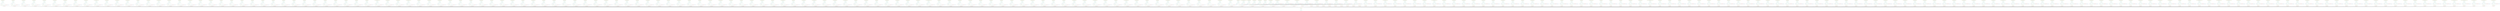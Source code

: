 digraph snakemake_dag {
    graph[bgcolor=white, margin=0];
    node[shape=box, style=rounded, fontname=sans,                 fontsize=10, penwidth=2];
    edge[penwidth=2, color=grey];
	0[label = "pangenomics_target_rule", color = "0.52 0.6 0.85", style="rounded"];
	1[label = "anvi_pan_genome", color = "0.50 0.6 0.85", style="rounded"];
	2[label = "anvi_gen_genomes_storage", color = "0.21 0.6 0.85", style="rounded"];
	3[label = "gen_external_genome_file", color = "0.08 0.6 0.85", style="rounded"];
	4[label = "annotate_contigs_database", color = "0.04 0.6 0.85", style="rounded"];
	5[label = "annotate_contigs_database", color = "0.04 0.6 0.85", style="rounded"];
	6[label = "annotate_contigs_database", color = "0.04 0.6 0.85", style="rounded"];
	7[label = "annotate_contigs_database", color = "0.04 0.6 0.85", style="rounded"];
	8[label = "annotate_contigs_database", color = "0.04 0.6 0.85", style="rounded"];
	9[label = "annotate_contigs_database", color = "0.04 0.6 0.85", style="rounded"];
	10[label = "annotate_contigs_database", color = "0.04 0.6 0.85", style="rounded"];
	11[label = "annotate_contigs_database", color = "0.04 0.6 0.85", style="rounded"];
	12[label = "annotate_contigs_database", color = "0.04 0.6 0.85", style="rounded"];
	13[label = "annotate_contigs_database", color = "0.04 0.6 0.85", style="rounded"];
	14[label = "annotate_contigs_database", color = "0.04 0.6 0.85", style="rounded"];
	15[label = "annotate_contigs_database", color = "0.04 0.6 0.85", style="rounded"];
	16[label = "annotate_contigs_database", color = "0.04 0.6 0.85", style="rounded"];
	17[label = "annotate_contigs_database", color = "0.04 0.6 0.85", style="rounded"];
	18[label = "annotate_contigs_database", color = "0.04 0.6 0.85", style="rounded"];
	19[label = "annotate_contigs_database", color = "0.04 0.6 0.85", style="rounded"];
	20[label = "annotate_contigs_database", color = "0.04 0.6 0.85", style="rounded"];
	21[label = "annotate_contigs_database", color = "0.04 0.6 0.85", style="rounded"];
	22[label = "annotate_contigs_database", color = "0.04 0.6 0.85", style="rounded"];
	23[label = "annotate_contigs_database", color = "0.04 0.6 0.85", style="rounded"];
	24[label = "annotate_contigs_database", color = "0.04 0.6 0.85", style="rounded"];
	25[label = "annotate_contigs_database", color = "0.04 0.6 0.85", style="rounded"];
	26[label = "annotate_contigs_database", color = "0.04 0.6 0.85", style="rounded"];
	27[label = "annotate_contigs_database", color = "0.04 0.6 0.85", style="rounded"];
	28[label = "annotate_contigs_database", color = "0.04 0.6 0.85", style="rounded"];
	29[label = "annotate_contigs_database", color = "0.04 0.6 0.85", style="rounded"];
	30[label = "annotate_contigs_database", color = "0.04 0.6 0.85", style="rounded"];
	31[label = "annotate_contigs_database", color = "0.04 0.6 0.85", style="rounded"];
	32[label = "annotate_contigs_database", color = "0.04 0.6 0.85", style="rounded"];
	33[label = "annotate_contigs_database", color = "0.04 0.6 0.85", style="rounded"];
	34[label = "annotate_contigs_database", color = "0.04 0.6 0.85", style="rounded"];
	35[label = "annotate_contigs_database", color = "0.04 0.6 0.85", style="rounded"];
	36[label = "annotate_contigs_database", color = "0.04 0.6 0.85", style="rounded"];
	37[label = "annotate_contigs_database", color = "0.04 0.6 0.85", style="rounded"];
	38[label = "annotate_contigs_database", color = "0.04 0.6 0.85", style="rounded"];
	39[label = "annotate_contigs_database", color = "0.04 0.6 0.85", style="rounded"];
	40[label = "annotate_contigs_database", color = "0.04 0.6 0.85", style="rounded"];
	41[label = "annotate_contigs_database", color = "0.04 0.6 0.85", style="rounded"];
	42[label = "annotate_contigs_database", color = "0.04 0.6 0.85", style="rounded"];
	43[label = "annotate_contigs_database", color = "0.04 0.6 0.85", style="rounded"];
	44[label = "annotate_contigs_database", color = "0.04 0.6 0.85", style="rounded"];
	45[label = "annotate_contigs_database", color = "0.04 0.6 0.85", style="rounded"];
	46[label = "annotate_contigs_database", color = "0.04 0.6 0.85", style="rounded"];
	47[label = "annotate_contigs_database", color = "0.04 0.6 0.85", style="rounded"];
	48[label = "annotate_contigs_database", color = "0.04 0.6 0.85", style="rounded"];
	49[label = "annotate_contigs_database", color = "0.04 0.6 0.85", style="rounded"];
	50[label = "annotate_contigs_database", color = "0.04 0.6 0.85", style="rounded"];
	51[label = "annotate_contigs_database", color = "0.04 0.6 0.85", style="rounded"];
	52[label = "annotate_contigs_database", color = "0.04 0.6 0.85", style="rounded"];
	53[label = "annotate_contigs_database", color = "0.04 0.6 0.85", style="rounded"];
	54[label = "annotate_contigs_database", color = "0.04 0.6 0.85", style="rounded"];
	55[label = "annotate_contigs_database", color = "0.04 0.6 0.85", style="rounded"];
	56[label = "annotate_contigs_database", color = "0.04 0.6 0.85", style="rounded"];
	57[label = "annotate_contigs_database", color = "0.04 0.6 0.85", style="rounded"];
	58[label = "annotate_contigs_database", color = "0.04 0.6 0.85", style="rounded"];
	59[label = "annotate_contigs_database", color = "0.04 0.6 0.85", style="rounded"];
	60[label = "annotate_contigs_database", color = "0.04 0.6 0.85", style="rounded"];
	61[label = "annotate_contigs_database", color = "0.04 0.6 0.85", style="rounded"];
	62[label = "annotate_contigs_database", color = "0.04 0.6 0.85", style="rounded"];
	63[label = "annotate_contigs_database", color = "0.04 0.6 0.85", style="rounded"];
	64[label = "annotate_contigs_database", color = "0.04 0.6 0.85", style="rounded"];
	65[label = "annotate_contigs_database", color = "0.04 0.6 0.85", style="rounded"];
	66[label = "annotate_contigs_database", color = "0.04 0.6 0.85", style="rounded"];
	67[label = "annotate_contigs_database", color = "0.04 0.6 0.85", style="rounded"];
	68[label = "annotate_contigs_database", color = "0.04 0.6 0.85", style="rounded"];
	69[label = "annotate_contigs_database", color = "0.04 0.6 0.85", style="rounded"];
	70[label = "annotate_contigs_database", color = "0.04 0.6 0.85", style="rounded"];
	71[label = "annotate_contigs_database", color = "0.04 0.6 0.85", style="rounded"];
	72[label = "annotate_contigs_database", color = "0.04 0.6 0.85", style="rounded"];
	73[label = "annotate_contigs_database", color = "0.04 0.6 0.85", style="rounded"];
	74[label = "annotate_contigs_database", color = "0.04 0.6 0.85", style="rounded"];
	75[label = "annotate_contigs_database", color = "0.04 0.6 0.85", style="rounded"];
	76[label = "annotate_contigs_database", color = "0.04 0.6 0.85", style="rounded"];
	77[label = "annotate_contigs_database", color = "0.04 0.6 0.85", style="rounded"];
	78[label = "annotate_contigs_database", color = "0.04 0.6 0.85", style="rounded"];
	79[label = "annotate_contigs_database", color = "0.04 0.6 0.85", style="rounded"];
	80[label = "annotate_contigs_database", color = "0.04 0.6 0.85", style="rounded"];
	81[label = "annotate_contigs_database", color = "0.04 0.6 0.85", style="rounded"];
	82[label = "annotate_contigs_database", color = "0.04 0.6 0.85", style="rounded"];
	83[label = "annotate_contigs_database", color = "0.04 0.6 0.85", style="rounded"];
	84[label = "annotate_contigs_database", color = "0.04 0.6 0.85", style="rounded"];
	85[label = "annotate_contigs_database", color = "0.04 0.6 0.85", style="rounded"];
	86[label = "annotate_contigs_database", color = "0.04 0.6 0.85", style="rounded"];
	87[label = "annotate_contigs_database", color = "0.04 0.6 0.85", style="rounded"];
	88[label = "annotate_contigs_database", color = "0.04 0.6 0.85", style="rounded"];
	89[label = "annotate_contigs_database", color = "0.04 0.6 0.85", style="rounded"];
	90[label = "annotate_contigs_database", color = "0.04 0.6 0.85", style="rounded"];
	91[label = "annotate_contigs_database", color = "0.04 0.6 0.85", style="rounded"];
	92[label = "annotate_contigs_database", color = "0.04 0.6 0.85", style="rounded"];
	93[label = "annotate_contigs_database", color = "0.04 0.6 0.85", style="rounded"];
	94[label = "annotate_contigs_database", color = "0.04 0.6 0.85", style="rounded"];
	95[label = "annotate_contigs_database", color = "0.04 0.6 0.85", style="rounded"];
	96[label = "annotate_contigs_database", color = "0.04 0.6 0.85", style="rounded"];
	97[label = "annotate_contigs_database", color = "0.04 0.6 0.85", style="rounded"];
	98[label = "annotate_contigs_database", color = "0.04 0.6 0.85", style="rounded"];
	99[label = "annotate_contigs_database", color = "0.04 0.6 0.85", style="rounded"];
	100[label = "annotate_contigs_database", color = "0.04 0.6 0.85", style="rounded"];
	101[label = "annotate_contigs_database", color = "0.04 0.6 0.85", style="rounded"];
	102[label = "annotate_contigs_database", color = "0.04 0.6 0.85", style="rounded"];
	103[label = "annotate_contigs_database", color = "0.04 0.6 0.85", style="rounded"];
	104[label = "annotate_contigs_database", color = "0.04 0.6 0.85", style="rounded"];
	105[label = "annotate_contigs_database", color = "0.04 0.6 0.85", style="rounded"];
	106[label = "annotate_contigs_database", color = "0.04 0.6 0.85", style="rounded"];
	107[label = "annotate_contigs_database", color = "0.04 0.6 0.85", style="rounded"];
	108[label = "annotate_contigs_database", color = "0.04 0.6 0.85", style="rounded"];
	109[label = "annotate_contigs_database", color = "0.04 0.6 0.85", style="rounded"];
	110[label = "annotate_contigs_database", color = "0.04 0.6 0.85", style="rounded"];
	111[label = "annotate_contigs_database", color = "0.04 0.6 0.85", style="rounded"];
	112[label = "annotate_contigs_database", color = "0.04 0.6 0.85", style="rounded"];
	113[label = "annotate_contigs_database", color = "0.04 0.6 0.85", style="rounded"];
	114[label = "annotate_contigs_database", color = "0.04 0.6 0.85", style="rounded"];
	115[label = "annotate_contigs_database", color = "0.04 0.6 0.85", style="rounded"];
	116[label = "annotate_contigs_database", color = "0.04 0.6 0.85", style="rounded"];
	117[label = "annotate_contigs_database", color = "0.04 0.6 0.85", style="rounded"];
	118[label = "annotate_contigs_database", color = "0.04 0.6 0.85", style="rounded"];
	119[label = "annotate_contigs_database", color = "0.04 0.6 0.85", style="rounded"];
	120[label = "annotate_contigs_database", color = "0.04 0.6 0.85", style="rounded"];
	121[label = "annotate_contigs_database", color = "0.04 0.6 0.85", style="rounded"];
	122[label = "annotate_contigs_database", color = "0.04 0.6 0.85", style="rounded"];
	123[label = "annotate_contigs_database", color = "0.04 0.6 0.85", style="rounded"];
	124[label = "annotate_contigs_database", color = "0.04 0.6 0.85", style="rounded"];
	125[label = "annotate_contigs_database", color = "0.04 0.6 0.85", style="rounded"];
	126[label = "annotate_contigs_database", color = "0.04 0.6 0.85", style="rounded"];
	127[label = "annotate_contigs_database", color = "0.04 0.6 0.85", style="rounded"];
	128[label = "annotate_contigs_database", color = "0.04 0.6 0.85", style="rounded"];
	129[label = "annotate_contigs_database", color = "0.04 0.6 0.85", style="rounded"];
	130[label = "annotate_contigs_database", color = "0.04 0.6 0.85", style="rounded"];
	131[label = "annotate_contigs_database", color = "0.04 0.6 0.85", style="rounded"];
	132[label = "annotate_contigs_database", color = "0.04 0.6 0.85", style="rounded"];
	133[label = "annotate_contigs_database", color = "0.04 0.6 0.85", style="rounded"];
	134[label = "annotate_contigs_database", color = "0.04 0.6 0.85", style="rounded"];
	135[label = "annotate_contigs_database", color = "0.04 0.6 0.85", style="rounded"];
	136[label = "annotate_contigs_database", color = "0.04 0.6 0.85", style="rounded"];
	137[label = "annotate_contigs_database", color = "0.04 0.6 0.85", style="rounded"];
	138[label = "annotate_contigs_database", color = "0.04 0.6 0.85", style="rounded"];
	139[label = "annotate_contigs_database", color = "0.04 0.6 0.85", style="rounded"];
	140[label = "annotate_contigs_database", color = "0.04 0.6 0.85", style="rounded"];
	141[label = "annotate_contigs_database", color = "0.04 0.6 0.85", style="rounded"];
	142[label = "annotate_contigs_database", color = "0.04 0.6 0.85", style="rounded"];
	143[label = "annotate_contigs_database", color = "0.04 0.6 0.85", style="rounded"];
	144[label = "annotate_contigs_database", color = "0.04 0.6 0.85", style="rounded"];
	145[label = "annotate_contigs_database", color = "0.04 0.6 0.85", style="rounded"];
	146[label = "annotate_contigs_database", color = "0.04 0.6 0.85", style="rounded"];
	147[label = "annotate_contigs_database", color = "0.04 0.6 0.85", style="rounded"];
	148[label = "annotate_contigs_database", color = "0.04 0.6 0.85", style="rounded"];
	149[label = "annotate_contigs_database", color = "0.04 0.6 0.85", style="rounded"];
	150[label = "annotate_contigs_database", color = "0.04 0.6 0.85", style="rounded"];
	151[label = "annotate_contigs_database", color = "0.04 0.6 0.85", style="rounded"];
	152[label = "annotate_contigs_database", color = "0.04 0.6 0.85", style="rounded"];
	153[label = "annotate_contigs_database", color = "0.04 0.6 0.85", style="rounded"];
	154[label = "annotate_contigs_database", color = "0.04 0.6 0.85", style="rounded"];
	155[label = "annotate_contigs_database", color = "0.04 0.6 0.85", style="rounded"];
	156[label = "annotate_contigs_database", color = "0.04 0.6 0.85", style="rounded"];
	157[label = "annotate_contigs_database", color = "0.04 0.6 0.85", style="rounded"];
	158[label = "annotate_contigs_database", color = "0.04 0.6 0.85", style="rounded"];
	159[label = "annotate_contigs_database", color = "0.04 0.6 0.85", style="rounded"];
	160[label = "annotate_contigs_database", color = "0.04 0.6 0.85", style="rounded"];
	161[label = "annotate_contigs_database", color = "0.04 0.6 0.85", style="rounded"];
	162[label = "annotate_contigs_database", color = "0.04 0.6 0.85", style="rounded"];
	163[label = "annotate_contigs_database", color = "0.04 0.6 0.85", style="rounded"];
	164[label = "annotate_contigs_database", color = "0.04 0.6 0.85", style="rounded"];
	165[label = "annotate_contigs_database", color = "0.04 0.6 0.85", style="rounded"];
	166[label = "annotate_contigs_database", color = "0.04 0.6 0.85", style="rounded"];
	167[label = "annotate_contigs_database", color = "0.04 0.6 0.85", style="rounded"];
	168[label = "annotate_contigs_database", color = "0.04 0.6 0.85", style="rounded"];
	169[label = "annotate_contigs_database", color = "0.04 0.6 0.85", style="rounded"];
	170[label = "annotate_contigs_database", color = "0.04 0.6 0.85", style="rounded"];
	171[label = "annotate_contigs_database", color = "0.04 0.6 0.85", style="rounded"];
	172[label = "annotate_contigs_database", color = "0.04 0.6 0.85", style="rounded"];
	173[label = "annotate_contigs_database", color = "0.04 0.6 0.85", style="rounded"];
	174[label = "annotate_contigs_database", color = "0.04 0.6 0.85", style="rounded"];
	175[label = "annotate_contigs_database", color = "0.04 0.6 0.85", style="rounded"];
	176[label = "annotate_contigs_database", color = "0.04 0.6 0.85", style="rounded"];
	177[label = "annotate_contigs_database", color = "0.04 0.6 0.85", style="rounded"];
	178[label = "annotate_contigs_database", color = "0.04 0.6 0.85", style="rounded"];
	179[label = "annotate_contigs_database", color = "0.04 0.6 0.85", style="rounded"];
	180[label = "annotate_contigs_database", color = "0.04 0.6 0.85", style="rounded"];
	181[label = "annotate_contigs_database", color = "0.04 0.6 0.85", style="rounded"];
	182[label = "annotate_contigs_database", color = "0.04 0.6 0.85", style="rounded"];
	183[label = "annotate_contigs_database", color = "0.04 0.6 0.85", style="rounded"];
	184[label = "annotate_contigs_database", color = "0.04 0.6 0.85", style="rounded"];
	185[label = "annotate_contigs_database", color = "0.04 0.6 0.85", style="rounded"];
	186[label = "annotate_contigs_database", color = "0.04 0.6 0.85", style="rounded"];
	187[label = "annotate_contigs_database", color = "0.04 0.6 0.85", style="rounded"];
	188[label = "annotate_contigs_database", color = "0.04 0.6 0.85", style="rounded"];
	189[label = "annotate_contigs_database", color = "0.04 0.6 0.85", style="rounded"];
	190[label = "annotate_contigs_database", color = "0.04 0.6 0.85", style="rounded"];
	191[label = "annotate_contigs_database", color = "0.04 0.6 0.85", style="rounded"];
	192[label = "annotate_contigs_database", color = "0.04 0.6 0.85", style="rounded"];
	193[label = "annotate_contigs_database", color = "0.04 0.6 0.85", style="rounded"];
	194[label = "annotate_contigs_database", color = "0.04 0.6 0.85", style="rounded"];
	195[label = "annotate_contigs_database", color = "0.04 0.6 0.85", style="rounded"];
	196[label = "annotate_contigs_database", color = "0.04 0.6 0.85", style="rounded"];
	197[label = "annotate_contigs_database", color = "0.04 0.6 0.85", style="rounded"];
	198[label = "annotate_contigs_database", color = "0.04 0.6 0.85", style="rounded"];
	199[label = "annotate_contigs_database", color = "0.04 0.6 0.85", style="rounded"];
	200[label = "annotate_contigs_database", color = "0.04 0.6 0.85", style="rounded"];
	201[label = "annotate_contigs_database", color = "0.04 0.6 0.85", style="rounded"];
	202[label = "annotate_contigs_database", color = "0.04 0.6 0.85", style="rounded"];
	203[label = "annotate_contigs_database", color = "0.04 0.6 0.85", style="rounded"];
	204[label = "annotate_contigs_database", color = "0.04 0.6 0.85", style="rounded"];
	205[label = "annotate_contigs_database", color = "0.04 0.6 0.85", style="rounded"];
	206[label = "annotate_contigs_database", color = "0.04 0.6 0.85", style="rounded"];
	207[label = "annotate_contigs_database", color = "0.04 0.6 0.85", style="rounded"];
	208[label = "annotate_contigs_database", color = "0.04 0.6 0.85", style="rounded"];
	209[label = "annotate_contigs_database", color = "0.04 0.6 0.85", style="rounded"];
	210[label = "annotate_contigs_database", color = "0.04 0.6 0.85", style="rounded"];
	211[label = "annotate_contigs_database", color = "0.04 0.6 0.85", style="rounded"];
	212[label = "annotate_contigs_database", color = "0.04 0.6 0.85", style="rounded"];
	213[label = "annotate_contigs_database", color = "0.04 0.6 0.85", style="rounded"];
	214[label = "annotate_contigs_database", color = "0.04 0.6 0.85", style="rounded"];
	215[label = "annotate_contigs_database", color = "0.04 0.6 0.85", style="rounded"];
	216[label = "annotate_contigs_database", color = "0.04 0.6 0.85", style="rounded"];
	217[label = "annotate_contigs_database", color = "0.04 0.6 0.85", style="rounded"];
	218[label = "annotate_contigs_database", color = "0.04 0.6 0.85", style="rounded"];
	219[label = "annotate_contigs_database", color = "0.04 0.6 0.85", style="rounded"];
	220[label = "annotate_contigs_database", color = "0.04 0.6 0.85", style="rounded"];
	221[label = "annotate_contigs_database", color = "0.04 0.6 0.85", style="rounded"];
	222[label = "annotate_contigs_database", color = "0.04 0.6 0.85", style="rounded"];
	223[label = "annotate_contigs_database", color = "0.04 0.6 0.85", style="rounded"];
	224[label = "annotate_contigs_database", color = "0.04 0.6 0.85", style="rounded"];
	225[label = "annotate_contigs_database", color = "0.04 0.6 0.85", style="rounded"];
	226[label = "annotate_contigs_database", color = "0.04 0.6 0.85", style="rounded"];
	227[label = "annotate_contigs_database", color = "0.04 0.6 0.85", style="rounded"];
	228[label = "annotate_contigs_database", color = "0.04 0.6 0.85", style="rounded"];
	229[label = "annotate_contigs_database", color = "0.04 0.6 0.85", style="rounded"];
	230[label = "annotate_contigs_database", color = "0.04 0.6 0.85", style="rounded"];
	231[label = "annotate_contigs_database", color = "0.04 0.6 0.85", style="rounded"];
	232[label = "annotate_contigs_database", color = "0.04 0.6 0.85", style="rounded"];
	233[label = "annotate_contigs_database", color = "0.04 0.6 0.85", style="rounded"];
	234[label = "annotate_contigs_database", color = "0.04 0.6 0.85", style="rounded"];
	235[label = "annotate_contigs_database", color = "0.04 0.6 0.85", style="rounded"];
	236[label = "annotate_contigs_database", color = "0.04 0.6 0.85", style="rounded"];
	237[label = "annotate_contigs_database", color = "0.04 0.6 0.85", style="rounded"];
	238[label = "annotate_contigs_database", color = "0.04 0.6 0.85", style="rounded"];
	239[label = "annotate_contigs_database", color = "0.04 0.6 0.85", style="rounded"];
	240[label = "annotate_contigs_database", color = "0.04 0.6 0.85", style="rounded"];
	241[label = "annotate_contigs_database", color = "0.04 0.6 0.85", style="rounded"];
	242[label = "annotate_contigs_database", color = "0.04 0.6 0.85", style="rounded"];
	243[label = "annotate_contigs_database", color = "0.04 0.6 0.85", style="rounded"];
	244[label = "annotate_contigs_database", color = "0.04 0.6 0.85", style="rounded"];
	245[label = "annotate_contigs_database", color = "0.04 0.6 0.85", style="rounded"];
	246[label = "annotate_contigs_database", color = "0.04 0.6 0.85", style="rounded"];
	247[label = "annotate_contigs_database", color = "0.04 0.6 0.85", style="rounded"];
	248[label = "annotate_contigs_database", color = "0.04 0.6 0.85", style="rounded"];
	249[label = "annotate_contigs_database", color = "0.04 0.6 0.85", style="rounded"];
	250[label = "annotate_contigs_database", color = "0.04 0.6 0.85", style="rounded"];
	251[label = "annotate_contigs_database", color = "0.04 0.6 0.85", style="rounded"];
	252[label = "annotate_contigs_database", color = "0.04 0.6 0.85", style="rounded"];
	253[label = "annotate_contigs_database", color = "0.04 0.6 0.85", style="rounded"];
	254[label = "annotate_contigs_database", color = "0.04 0.6 0.85", style="rounded"];
	255[label = "anvi_gen_contigs_database", color = "0.44 0.6 0.85", style="rounded"];
	256[label = "anvi_gen_contigs_database", color = "0.44 0.6 0.85", style="rounded"];
	257[label = "anvi_gen_contigs_database", color = "0.44 0.6 0.85", style="rounded"];
	258[label = "anvi_gen_contigs_database", color = "0.44 0.6 0.85", style="rounded"];
	259[label = "anvi_gen_contigs_database", color = "0.44 0.6 0.85", style="rounded"];
	260[label = "anvi_gen_contigs_database", color = "0.44 0.6 0.85", style="rounded"];
	261[label = "anvi_gen_contigs_database", color = "0.44 0.6 0.85", style="rounded"];
	262[label = "anvi_gen_contigs_database", color = "0.44 0.6 0.85", style="rounded"];
	263[label = "anvi_gen_contigs_database", color = "0.44 0.6 0.85", style="rounded"];
	264[label = "anvi_gen_contigs_database", color = "0.44 0.6 0.85", style="rounded"];
	265[label = "anvi_gen_contigs_database", color = "0.44 0.6 0.85", style="rounded"];
	266[label = "anvi_gen_contigs_database", color = "0.44 0.6 0.85", style="rounded"];
	267[label = "anvi_gen_contigs_database", color = "0.44 0.6 0.85", style="rounded"];
	268[label = "anvi_gen_contigs_database", color = "0.44 0.6 0.85", style="rounded"];
	269[label = "anvi_gen_contigs_database", color = "0.44 0.6 0.85", style="rounded"];
	270[label = "anvi_gen_contigs_database", color = "0.44 0.6 0.85", style="rounded"];
	271[label = "anvi_gen_contigs_database", color = "0.44 0.6 0.85", style="rounded"];
	272[label = "anvi_gen_contigs_database", color = "0.44 0.6 0.85", style="rounded"];
	273[label = "anvi_gen_contigs_database", color = "0.44 0.6 0.85", style="rounded"];
	274[label = "anvi_gen_contigs_database", color = "0.44 0.6 0.85", style="rounded"];
	275[label = "anvi_gen_contigs_database", color = "0.44 0.6 0.85", style="rounded"];
	276[label = "anvi_gen_contigs_database", color = "0.44 0.6 0.85", style="rounded"];
	277[label = "anvi_gen_contigs_database", color = "0.44 0.6 0.85", style="rounded"];
	278[label = "anvi_gen_contigs_database", color = "0.44 0.6 0.85", style="rounded"];
	279[label = "anvi_gen_contigs_database", color = "0.44 0.6 0.85", style="rounded"];
	280[label = "anvi_gen_contigs_database", color = "0.44 0.6 0.85", style="rounded"];
	281[label = "anvi_gen_contigs_database", color = "0.44 0.6 0.85", style="rounded"];
	282[label = "anvi_gen_contigs_database", color = "0.44 0.6 0.85", style="rounded"];
	283[label = "anvi_gen_contigs_database", color = "0.44 0.6 0.85", style="rounded"];
	284[label = "anvi_gen_contigs_database", color = "0.44 0.6 0.85", style="rounded"];
	285[label = "anvi_gen_contigs_database", color = "0.44 0.6 0.85", style="rounded"];
	286[label = "anvi_gen_contigs_database", color = "0.44 0.6 0.85", style="rounded"];
	287[label = "anvi_gen_contigs_database", color = "0.44 0.6 0.85", style="rounded"];
	288[label = "anvi_gen_contigs_database", color = "0.44 0.6 0.85", style="rounded"];
	289[label = "anvi_gen_contigs_database", color = "0.44 0.6 0.85", style="rounded"];
	290[label = "anvi_gen_contigs_database", color = "0.44 0.6 0.85", style="rounded"];
	291[label = "anvi_gen_contigs_database", color = "0.44 0.6 0.85", style="rounded"];
	292[label = "anvi_gen_contigs_database", color = "0.44 0.6 0.85", style="rounded"];
	293[label = "anvi_gen_contigs_database", color = "0.44 0.6 0.85", style="rounded"];
	294[label = "anvi_gen_contigs_database", color = "0.44 0.6 0.85", style="rounded"];
	295[label = "anvi_gen_contigs_database", color = "0.44 0.6 0.85", style="rounded"];
	296[label = "anvi_gen_contigs_database", color = "0.44 0.6 0.85", style="rounded"];
	297[label = "anvi_gen_contigs_database", color = "0.44 0.6 0.85", style="rounded"];
	298[label = "anvi_gen_contigs_database", color = "0.44 0.6 0.85", style="rounded"];
	299[label = "anvi_gen_contigs_database", color = "0.44 0.6 0.85", style="rounded"];
	300[label = "anvi_gen_contigs_database", color = "0.44 0.6 0.85", style="rounded"];
	301[label = "anvi_gen_contigs_database", color = "0.44 0.6 0.85", style="rounded"];
	302[label = "anvi_gen_contigs_database", color = "0.44 0.6 0.85", style="rounded"];
	303[label = "anvi_gen_contigs_database", color = "0.44 0.6 0.85", style="rounded"];
	304[label = "anvi_gen_contigs_database", color = "0.44 0.6 0.85", style="rounded"];
	305[label = "anvi_gen_contigs_database", color = "0.44 0.6 0.85", style="rounded"];
	306[label = "anvi_gen_contigs_database", color = "0.44 0.6 0.85", style="rounded"];
	307[label = "anvi_gen_contigs_database", color = "0.44 0.6 0.85", style="rounded"];
	308[label = "anvi_gen_contigs_database", color = "0.44 0.6 0.85", style="rounded"];
	309[label = "anvi_gen_contigs_database", color = "0.44 0.6 0.85", style="rounded"];
	310[label = "anvi_gen_contigs_database", color = "0.44 0.6 0.85", style="rounded"];
	311[label = "anvi_gen_contigs_database", color = "0.44 0.6 0.85", style="rounded"];
	312[label = "anvi_gen_contigs_database", color = "0.44 0.6 0.85", style="rounded"];
	313[label = "anvi_gen_contigs_database", color = "0.44 0.6 0.85", style="rounded"];
	314[label = "anvi_gen_contigs_database", color = "0.44 0.6 0.85", style="rounded"];
	315[label = "anvi_gen_contigs_database", color = "0.44 0.6 0.85", style="rounded"];
	316[label = "anvi_gen_contigs_database", color = "0.44 0.6 0.85", style="rounded"];
	317[label = "anvi_gen_contigs_database", color = "0.44 0.6 0.85", style="rounded"];
	318[label = "anvi_gen_contigs_database", color = "0.44 0.6 0.85", style="rounded"];
	319[label = "anvi_gen_contigs_database", color = "0.44 0.6 0.85", style="rounded"];
	320[label = "anvi_gen_contigs_database", color = "0.44 0.6 0.85", style="rounded"];
	321[label = "anvi_gen_contigs_database", color = "0.44 0.6 0.85", style="rounded"];
	322[label = "anvi_gen_contigs_database", color = "0.44 0.6 0.85", style="rounded"];
	323[label = "anvi_gen_contigs_database", color = "0.44 0.6 0.85", style="rounded"];
	324[label = "anvi_gen_contigs_database", color = "0.44 0.6 0.85", style="rounded"];
	325[label = "anvi_gen_contigs_database", color = "0.44 0.6 0.85", style="rounded"];
	326[label = "anvi_gen_contigs_database", color = "0.44 0.6 0.85", style="rounded"];
	327[label = "anvi_gen_contigs_database", color = "0.44 0.6 0.85", style="rounded"];
	328[label = "anvi_gen_contigs_database", color = "0.44 0.6 0.85", style="rounded"];
	329[label = "anvi_gen_contigs_database", color = "0.44 0.6 0.85", style="rounded"];
	330[label = "anvi_gen_contigs_database", color = "0.44 0.6 0.85", style="rounded"];
	331[label = "anvi_gen_contigs_database", color = "0.44 0.6 0.85", style="rounded"];
	332[label = "anvi_gen_contigs_database", color = "0.44 0.6 0.85", style="rounded"];
	333[label = "anvi_gen_contigs_database", color = "0.44 0.6 0.85", style="rounded"];
	334[label = "anvi_gen_contigs_database", color = "0.44 0.6 0.85", style="rounded"];
	335[label = "anvi_gen_contigs_database", color = "0.44 0.6 0.85", style="rounded"];
	336[label = "anvi_gen_contigs_database", color = "0.44 0.6 0.85", style="rounded"];
	337[label = "anvi_gen_contigs_database", color = "0.44 0.6 0.85", style="rounded"];
	338[label = "anvi_gen_contigs_database", color = "0.44 0.6 0.85", style="rounded"];
	339[label = "anvi_gen_contigs_database", color = "0.44 0.6 0.85", style="rounded"];
	340[label = "anvi_gen_contigs_database", color = "0.44 0.6 0.85", style="rounded"];
	341[label = "anvi_gen_contigs_database", color = "0.44 0.6 0.85", style="rounded"];
	342[label = "anvi_gen_contigs_database", color = "0.44 0.6 0.85", style="rounded"];
	343[label = "anvi_gen_contigs_database", color = "0.44 0.6 0.85", style="rounded"];
	344[label = "anvi_gen_contigs_database", color = "0.44 0.6 0.85", style="rounded"];
	345[label = "anvi_gen_contigs_database", color = "0.44 0.6 0.85", style="rounded"];
	346[label = "anvi_gen_contigs_database", color = "0.44 0.6 0.85", style="rounded"];
	347[label = "anvi_gen_contigs_database", color = "0.44 0.6 0.85", style="rounded"];
	348[label = "anvi_gen_contigs_database", color = "0.44 0.6 0.85", style="rounded"];
	349[label = "anvi_gen_contigs_database", color = "0.44 0.6 0.85", style="rounded"];
	350[label = "anvi_gen_contigs_database", color = "0.44 0.6 0.85", style="rounded"];
	351[label = "anvi_gen_contigs_database", color = "0.44 0.6 0.85", style="rounded"];
	352[label = "anvi_gen_contigs_database", color = "0.44 0.6 0.85", style="rounded"];
	353[label = "anvi_gen_contigs_database", color = "0.44 0.6 0.85", style="rounded"];
	354[label = "anvi_gen_contigs_database", color = "0.44 0.6 0.85", style="rounded"];
	355[label = "anvi_gen_contigs_database", color = "0.44 0.6 0.85", style="rounded"];
	356[label = "anvi_gen_contigs_database", color = "0.44 0.6 0.85", style="rounded"];
	357[label = "anvi_gen_contigs_database", color = "0.44 0.6 0.85", style="rounded"];
	358[label = "anvi_gen_contigs_database", color = "0.44 0.6 0.85", style="rounded"];
	359[label = "anvi_gen_contigs_database", color = "0.44 0.6 0.85", style="rounded"];
	360[label = "anvi_gen_contigs_database", color = "0.44 0.6 0.85", style="rounded"];
	361[label = "anvi_gen_contigs_database", color = "0.44 0.6 0.85", style="rounded"];
	362[label = "anvi_gen_contigs_database", color = "0.44 0.6 0.85", style="rounded"];
	363[label = "anvi_gen_contigs_database", color = "0.44 0.6 0.85", style="rounded"];
	364[label = "anvi_gen_contigs_database", color = "0.44 0.6 0.85", style="rounded"];
	365[label = "anvi_gen_contigs_database", color = "0.44 0.6 0.85", style="rounded"];
	366[label = "anvi_gen_contigs_database", color = "0.44 0.6 0.85", style="rounded"];
	367[label = "anvi_gen_contigs_database", color = "0.44 0.6 0.85", style="rounded"];
	368[label = "anvi_gen_contigs_database", color = "0.44 0.6 0.85", style="rounded"];
	369[label = "anvi_gen_contigs_database", color = "0.44 0.6 0.85", style="rounded"];
	370[label = "anvi_gen_contigs_database", color = "0.44 0.6 0.85", style="rounded"];
	371[label = "anvi_gen_contigs_database", color = "0.44 0.6 0.85", style="rounded"];
	372[label = "anvi_gen_contigs_database", color = "0.44 0.6 0.85", style="rounded"];
	373[label = "anvi_gen_contigs_database", color = "0.44 0.6 0.85", style="rounded"];
	374[label = "anvi_gen_contigs_database", color = "0.44 0.6 0.85", style="rounded"];
	375[label = "anvi_gen_contigs_database", color = "0.44 0.6 0.85", style="rounded"];
	376[label = "anvi_gen_contigs_database", color = "0.44 0.6 0.85", style="rounded"];
	377[label = "anvi_gen_contigs_database", color = "0.44 0.6 0.85", style="rounded"];
	378[label = "anvi_gen_contigs_database", color = "0.44 0.6 0.85", style="rounded"];
	379[label = "anvi_gen_contigs_database", color = "0.44 0.6 0.85", style="rounded"];
	380[label = "anvi_gen_contigs_database", color = "0.44 0.6 0.85", style="rounded"];
	381[label = "anvi_gen_contigs_database", color = "0.44 0.6 0.85", style="rounded"];
	382[label = "anvi_gen_contigs_database", color = "0.44 0.6 0.85", style="rounded"];
	383[label = "anvi_gen_contigs_database", color = "0.44 0.6 0.85", style="rounded"];
	384[label = "anvi_gen_contigs_database", color = "0.44 0.6 0.85", style="rounded"];
	385[label = "anvi_gen_contigs_database", color = "0.44 0.6 0.85", style="rounded"];
	386[label = "anvi_gen_contigs_database", color = "0.44 0.6 0.85", style="rounded"];
	387[label = "anvi_gen_contigs_database", color = "0.44 0.6 0.85", style="rounded"];
	388[label = "anvi_gen_contigs_database", color = "0.44 0.6 0.85", style="rounded"];
	389[label = "anvi_gen_contigs_database", color = "0.44 0.6 0.85", style="rounded"];
	390[label = "anvi_gen_contigs_database", color = "0.44 0.6 0.85", style="rounded"];
	391[label = "anvi_gen_contigs_database", color = "0.44 0.6 0.85", style="rounded"];
	392[label = "anvi_gen_contigs_database", color = "0.44 0.6 0.85", style="rounded"];
	393[label = "anvi_gen_contigs_database", color = "0.44 0.6 0.85", style="rounded"];
	394[label = "anvi_gen_contigs_database", color = "0.44 0.6 0.85", style="rounded"];
	395[label = "anvi_gen_contigs_database", color = "0.44 0.6 0.85", style="rounded"];
	396[label = "anvi_gen_contigs_database", color = "0.44 0.6 0.85", style="rounded"];
	397[label = "anvi_gen_contigs_database", color = "0.44 0.6 0.85", style="rounded"];
	398[label = "anvi_gen_contigs_database", color = "0.44 0.6 0.85", style="rounded"];
	399[label = "anvi_gen_contigs_database", color = "0.44 0.6 0.85", style="rounded"];
	400[label = "anvi_gen_contigs_database", color = "0.44 0.6 0.85", style="rounded"];
	401[label = "anvi_gen_contigs_database", color = "0.44 0.6 0.85", style="rounded"];
	402[label = "anvi_gen_contigs_database", color = "0.44 0.6 0.85", style="rounded"];
	403[label = "anvi_gen_contigs_database", color = "0.44 0.6 0.85", style="rounded"];
	404[label = "anvi_gen_contigs_database", color = "0.44 0.6 0.85", style="rounded"];
	405[label = "anvi_gen_contigs_database", color = "0.44 0.6 0.85", style="rounded"];
	406[label = "anvi_gen_contigs_database", color = "0.44 0.6 0.85", style="rounded"];
	407[label = "anvi_gen_contigs_database", color = "0.44 0.6 0.85", style="rounded"];
	408[label = "anvi_gen_contigs_database", color = "0.44 0.6 0.85", style="rounded"];
	409[label = "anvi_gen_contigs_database", color = "0.44 0.6 0.85", style="rounded"];
	410[label = "anvi_gen_contigs_database", color = "0.44 0.6 0.85", style="rounded"];
	411[label = "anvi_gen_contigs_database", color = "0.44 0.6 0.85", style="rounded"];
	412[label = "anvi_gen_contigs_database", color = "0.44 0.6 0.85", style="rounded"];
	413[label = "anvi_gen_contigs_database", color = "0.44 0.6 0.85", style="rounded"];
	414[label = "anvi_gen_contigs_database", color = "0.44 0.6 0.85", style="rounded"];
	415[label = "anvi_gen_contigs_database", color = "0.44 0.6 0.85", style="rounded"];
	416[label = "anvi_gen_contigs_database", color = "0.44 0.6 0.85", style="rounded"];
	417[label = "anvi_gen_contigs_database", color = "0.44 0.6 0.85", style="rounded"];
	418[label = "anvi_gen_contigs_database", color = "0.44 0.6 0.85", style="rounded"];
	419[label = "anvi_gen_contigs_database", color = "0.44 0.6 0.85", style="rounded"];
	420[label = "anvi_gen_contigs_database", color = "0.44 0.6 0.85", style="rounded"];
	421[label = "anvi_gen_contigs_database", color = "0.44 0.6 0.85", style="rounded"];
	422[label = "anvi_gen_contigs_database", color = "0.44 0.6 0.85", style="rounded"];
	423[label = "anvi_gen_contigs_database", color = "0.44 0.6 0.85", style="rounded"];
	424[label = "anvi_gen_contigs_database", color = "0.44 0.6 0.85", style="rounded"];
	425[label = "anvi_gen_contigs_database", color = "0.44 0.6 0.85", style="rounded"];
	426[label = "anvi_gen_contigs_database", color = "0.44 0.6 0.85", style="rounded"];
	427[label = "anvi_gen_contigs_database", color = "0.44 0.6 0.85", style="rounded"];
	428[label = "anvi_gen_contigs_database", color = "0.44 0.6 0.85", style="rounded"];
	429[label = "anvi_gen_contigs_database", color = "0.44 0.6 0.85", style="rounded"];
	430[label = "anvi_gen_contigs_database", color = "0.44 0.6 0.85", style="rounded"];
	431[label = "anvi_gen_contigs_database", color = "0.44 0.6 0.85", style="rounded"];
	432[label = "anvi_gen_contigs_database", color = "0.44 0.6 0.85", style="rounded"];
	433[label = "anvi_gen_contigs_database", color = "0.44 0.6 0.85", style="rounded"];
	434[label = "anvi_gen_contigs_database", color = "0.44 0.6 0.85", style="rounded"];
	435[label = "anvi_gen_contigs_database", color = "0.44 0.6 0.85", style="rounded"];
	436[label = "anvi_gen_contigs_database", color = "0.44 0.6 0.85", style="rounded"];
	437[label = "anvi_gen_contigs_database", color = "0.44 0.6 0.85", style="rounded"];
	438[label = "anvi_gen_contigs_database", color = "0.44 0.6 0.85", style="rounded"];
	439[label = "anvi_gen_contigs_database", color = "0.44 0.6 0.85", style="rounded"];
	440[label = "anvi_gen_contigs_database", color = "0.44 0.6 0.85", style="rounded"];
	441[label = "anvi_gen_contigs_database", color = "0.44 0.6 0.85", style="rounded"];
	442[label = "anvi_gen_contigs_database", color = "0.44 0.6 0.85", style="rounded"];
	443[label = "anvi_gen_contigs_database", color = "0.44 0.6 0.85", style="rounded"];
	444[label = "anvi_gen_contigs_database", color = "0.44 0.6 0.85", style="rounded"];
	445[label = "anvi_gen_contigs_database", color = "0.44 0.6 0.85", style="rounded"];
	446[label = "anvi_gen_contigs_database", color = "0.44 0.6 0.85", style="rounded"];
	447[label = "anvi_gen_contigs_database", color = "0.44 0.6 0.85", style="rounded"];
	448[label = "anvi_gen_contigs_database", color = "0.44 0.6 0.85", style="rounded"];
	449[label = "anvi_gen_contigs_database", color = "0.44 0.6 0.85", style="rounded"];
	450[label = "anvi_gen_contigs_database", color = "0.44 0.6 0.85", style="rounded"];
	451[label = "anvi_gen_contigs_database", color = "0.44 0.6 0.85", style="rounded"];
	452[label = "anvi_gen_contigs_database", color = "0.44 0.6 0.85", style="rounded"];
	453[label = "anvi_gen_contigs_database", color = "0.44 0.6 0.85", style="rounded"];
	454[label = "anvi_gen_contigs_database", color = "0.44 0.6 0.85", style="rounded"];
	455[label = "anvi_gen_contigs_database", color = "0.44 0.6 0.85", style="rounded"];
	456[label = "anvi_gen_contigs_database", color = "0.44 0.6 0.85", style="rounded"];
	457[label = "anvi_gen_contigs_database", color = "0.44 0.6 0.85", style="rounded"];
	458[label = "anvi_gen_contigs_database", color = "0.44 0.6 0.85", style="rounded"];
	459[label = "anvi_gen_contigs_database", color = "0.44 0.6 0.85", style="rounded"];
	460[label = "anvi_gen_contigs_database", color = "0.44 0.6 0.85", style="rounded"];
	461[label = "anvi_gen_contigs_database", color = "0.44 0.6 0.85", style="rounded"];
	462[label = "anvi_gen_contigs_database", color = "0.44 0.6 0.85", style="rounded"];
	463[label = "anvi_gen_contigs_database", color = "0.44 0.6 0.85", style="rounded"];
	464[label = "anvi_gen_contigs_database", color = "0.44 0.6 0.85", style="rounded"];
	465[label = "anvi_gen_contigs_database", color = "0.44 0.6 0.85", style="rounded"];
	466[label = "anvi_gen_contigs_database", color = "0.44 0.6 0.85", style="rounded"];
	467[label = "anvi_gen_contigs_database", color = "0.44 0.6 0.85", style="rounded"];
	468[label = "anvi_gen_contigs_database", color = "0.44 0.6 0.85", style="rounded"];
	469[label = "anvi_gen_contigs_database", color = "0.44 0.6 0.85", style="rounded"];
	470[label = "anvi_gen_contigs_database", color = "0.44 0.6 0.85", style="rounded"];
	471[label = "anvi_gen_contigs_database", color = "0.44 0.6 0.85", style="rounded"];
	472[label = "anvi_gen_contigs_database", color = "0.44 0.6 0.85", style="rounded"];
	473[label = "anvi_gen_contigs_database", color = "0.44 0.6 0.85", style="rounded"];
	474[label = "anvi_gen_contigs_database", color = "0.44 0.6 0.85", style="rounded"];
	475[label = "anvi_gen_contigs_database", color = "0.44 0.6 0.85", style="rounded"];
	476[label = "anvi_gen_contigs_database", color = "0.44 0.6 0.85", style="rounded"];
	477[label = "anvi_gen_contigs_database", color = "0.44 0.6 0.85", style="rounded"];
	478[label = "anvi_gen_contigs_database", color = "0.44 0.6 0.85", style="rounded"];
	479[label = "anvi_gen_contigs_database", color = "0.44 0.6 0.85", style="rounded"];
	480[label = "anvi_gen_contigs_database", color = "0.44 0.6 0.85", style="rounded"];
	481[label = "anvi_gen_contigs_database", color = "0.44 0.6 0.85", style="rounded"];
	482[label = "anvi_gen_contigs_database", color = "0.44 0.6 0.85", style="rounded"];
	483[label = "anvi_gen_contigs_database", color = "0.44 0.6 0.85", style="rounded"];
	484[label = "anvi_gen_contigs_database", color = "0.44 0.6 0.85", style="rounded"];
	485[label = "anvi_gen_contigs_database", color = "0.44 0.6 0.85", style="rounded"];
	486[label = "anvi_gen_contigs_database", color = "0.44 0.6 0.85", style="rounded"];
	487[label = "anvi_gen_contigs_database", color = "0.44 0.6 0.85", style="rounded"];
	488[label = "anvi_gen_contigs_database", color = "0.44 0.6 0.85", style="rounded"];
	489[label = "anvi_gen_contigs_database", color = "0.44 0.6 0.85", style="rounded"];
	490[label = "anvi_gen_contigs_database", color = "0.44 0.6 0.85", style="rounded"];
	491[label = "anvi_gen_contigs_database", color = "0.44 0.6 0.85", style="rounded"];
	492[label = "anvi_gen_contigs_database", color = "0.44 0.6 0.85", style="rounded"];
	493[label = "anvi_gen_contigs_database", color = "0.44 0.6 0.85", style="rounded"];
	494[label = "anvi_gen_contigs_database", color = "0.44 0.6 0.85", style="rounded"];
	495[label = "anvi_gen_contigs_database", color = "0.44 0.6 0.85", style="rounded"];
	496[label = "anvi_gen_contigs_database", color = "0.44 0.6 0.85", style="rounded"];
	497[label = "anvi_gen_contigs_database", color = "0.44 0.6 0.85", style="rounded"];
	498[label = "anvi_gen_contigs_database", color = "0.44 0.6 0.85", style="rounded"];
	499[label = "anvi_gen_contigs_database", color = "0.44 0.6 0.85", style="rounded"];
	500[label = "anvi_gen_contigs_database", color = "0.44 0.6 0.85", style="rounded"];
	501[label = "anvi_gen_contigs_database", color = "0.44 0.6 0.85", style="rounded"];
	502[label = "anvi_gen_contigs_database", color = "0.44 0.6 0.85", style="rounded"];
	503[label = "anvi_gen_contigs_database", color = "0.44 0.6 0.85", style="rounded"];
	504[label = "anvi_gen_contigs_database", color = "0.44 0.6 0.85", style="rounded"];
	505[label = "anvi_gen_contigs_database", color = "0.44 0.6 0.85", style="rounded"];
	506[label = "anvi_run_hmms", color = "0.54 0.6 0.85", style="rounded"];
	507[label = "anvi_run_ncbi_cogs", color = "0.48 0.6 0.85", style="rounded"];
	508[label = "anvi_run_kegg_kofams", color = "0.00 0.6 0.85", style="rounded"];
	509[label = "anvi_run_scg_taxonomy", color = "0.23 0.6 0.85", style="rounded"];
	510[label = "anvi_run_trna_scan", color = "0.58 0.6 0.85", style="rounded"];
	511[label = "anvi_run_hmms", color = "0.54 0.6 0.85", style="rounded"];
	512[label = "anvi_run_ncbi_cogs", color = "0.48 0.6 0.85", style="rounded"];
	513[label = "anvi_run_kegg_kofams", color = "0.00 0.6 0.85", style="rounded"];
	514[label = "anvi_run_scg_taxonomy", color = "0.23 0.6 0.85", style="rounded"];
	515[label = "anvi_run_trna_scan", color = "0.58 0.6 0.85", style="rounded"];
	516[label = "anvi_run_hmms", color = "0.54 0.6 0.85", style="rounded"];
	517[label = "anvi_run_ncbi_cogs", color = "0.48 0.6 0.85", style="rounded"];
	518[label = "anvi_run_kegg_kofams", color = "0.00 0.6 0.85", style="rounded"];
	519[label = "anvi_run_scg_taxonomy", color = "0.23 0.6 0.85", style="rounded"];
	520[label = "anvi_run_trna_scan", color = "0.58 0.6 0.85", style="rounded"];
	521[label = "anvi_run_hmms", color = "0.54 0.6 0.85", style="rounded"];
	522[label = "anvi_run_ncbi_cogs", color = "0.48 0.6 0.85", style="rounded"];
	523[label = "anvi_run_kegg_kofams", color = "0.00 0.6 0.85", style="rounded"];
	524[label = "anvi_run_scg_taxonomy", color = "0.23 0.6 0.85", style="rounded"];
	525[label = "anvi_run_trna_scan", color = "0.58 0.6 0.85", style="rounded"];
	526[label = "anvi_run_hmms", color = "0.54 0.6 0.85", style="rounded"];
	527[label = "anvi_run_ncbi_cogs", color = "0.48 0.6 0.85", style="rounded"];
	528[label = "anvi_run_kegg_kofams", color = "0.00 0.6 0.85", style="rounded"];
	529[label = "anvi_run_scg_taxonomy", color = "0.23 0.6 0.85", style="rounded"];
	530[label = "anvi_run_trna_scan", color = "0.58 0.6 0.85", style="rounded"];
	531[label = "anvi_run_hmms", color = "0.54 0.6 0.85", style="rounded"];
	532[label = "anvi_run_ncbi_cogs", color = "0.48 0.6 0.85", style="rounded"];
	533[label = "anvi_run_kegg_kofams", color = "0.00 0.6 0.85", style="rounded"];
	534[label = "anvi_run_scg_taxonomy", color = "0.23 0.6 0.85", style="rounded"];
	535[label = "anvi_run_trna_scan", color = "0.58 0.6 0.85", style="rounded"];
	536[label = "anvi_run_hmms", color = "0.54 0.6 0.85", style="rounded"];
	537[label = "anvi_run_ncbi_cogs", color = "0.48 0.6 0.85", style="rounded"];
	538[label = "anvi_run_kegg_kofams", color = "0.00 0.6 0.85", style="rounded"];
	539[label = "anvi_run_scg_taxonomy", color = "0.23 0.6 0.85", style="rounded"];
	540[label = "anvi_run_trna_scan", color = "0.58 0.6 0.85", style="rounded"];
	541[label = "anvi_run_hmms", color = "0.54 0.6 0.85", style="rounded"];
	542[label = "anvi_run_ncbi_cogs", color = "0.48 0.6 0.85", style="rounded"];
	543[label = "anvi_run_kegg_kofams", color = "0.00 0.6 0.85", style="rounded"];
	544[label = "anvi_run_scg_taxonomy", color = "0.23 0.6 0.85", style="rounded"];
	545[label = "anvi_run_trna_scan", color = "0.58 0.6 0.85", style="rounded"];
	546[label = "anvi_run_hmms", color = "0.54 0.6 0.85", style="rounded"];
	547[label = "anvi_run_ncbi_cogs", color = "0.48 0.6 0.85", style="rounded"];
	548[label = "anvi_run_kegg_kofams", color = "0.00 0.6 0.85", style="rounded"];
	549[label = "anvi_run_scg_taxonomy", color = "0.23 0.6 0.85", style="rounded"];
	550[label = "anvi_run_trna_scan", color = "0.58 0.6 0.85", style="rounded"];
	551[label = "anvi_run_hmms", color = "0.54 0.6 0.85", style="rounded"];
	552[label = "anvi_run_ncbi_cogs", color = "0.48 0.6 0.85", style="rounded"];
	553[label = "anvi_run_kegg_kofams", color = "0.00 0.6 0.85", style="rounded"];
	554[label = "anvi_run_scg_taxonomy", color = "0.23 0.6 0.85", style="rounded"];
	555[label = "anvi_run_trna_scan", color = "0.58 0.6 0.85", style="rounded"];
	556[label = "anvi_run_hmms", color = "0.54 0.6 0.85", style="rounded"];
	557[label = "anvi_run_ncbi_cogs", color = "0.48 0.6 0.85", style="rounded"];
	558[label = "anvi_run_kegg_kofams", color = "0.00 0.6 0.85", style="rounded"];
	559[label = "anvi_run_scg_taxonomy", color = "0.23 0.6 0.85", style="rounded"];
	560[label = "anvi_run_trna_scan", color = "0.58 0.6 0.85", style="rounded"];
	561[label = "anvi_run_hmms", color = "0.54 0.6 0.85", style="rounded"];
	562[label = "anvi_run_ncbi_cogs", color = "0.48 0.6 0.85", style="rounded"];
	563[label = "anvi_run_kegg_kofams", color = "0.00 0.6 0.85", style="rounded"];
	564[label = "anvi_run_scg_taxonomy", color = "0.23 0.6 0.85", style="rounded"];
	565[label = "anvi_run_trna_scan", color = "0.58 0.6 0.85", style="rounded"];
	566[label = "anvi_run_hmms", color = "0.54 0.6 0.85", style="rounded"];
	567[label = "anvi_run_ncbi_cogs", color = "0.48 0.6 0.85", style="rounded"];
	568[label = "anvi_run_kegg_kofams", color = "0.00 0.6 0.85", style="rounded"];
	569[label = "anvi_run_scg_taxonomy", color = "0.23 0.6 0.85", style="rounded"];
	570[label = "anvi_run_trna_scan", color = "0.58 0.6 0.85", style="rounded"];
	571[label = "anvi_run_hmms", color = "0.54 0.6 0.85", style="rounded"];
	572[label = "anvi_run_ncbi_cogs", color = "0.48 0.6 0.85", style="rounded"];
	573[label = "anvi_run_kegg_kofams", color = "0.00 0.6 0.85", style="rounded"];
	574[label = "anvi_run_scg_taxonomy", color = "0.23 0.6 0.85", style="rounded"];
	575[label = "anvi_run_trna_scan", color = "0.58 0.6 0.85", style="rounded"];
	576[label = "anvi_run_hmms", color = "0.54 0.6 0.85", style="rounded"];
	577[label = "anvi_run_ncbi_cogs", color = "0.48 0.6 0.85", style="rounded"];
	578[label = "anvi_run_kegg_kofams", color = "0.00 0.6 0.85", style="rounded"];
	579[label = "anvi_run_scg_taxonomy", color = "0.23 0.6 0.85", style="rounded"];
	580[label = "anvi_run_trna_scan", color = "0.58 0.6 0.85", style="rounded"];
	581[label = "anvi_run_hmms", color = "0.54 0.6 0.85", style="rounded"];
	582[label = "anvi_run_ncbi_cogs", color = "0.48 0.6 0.85", style="rounded"];
	583[label = "anvi_run_kegg_kofams", color = "0.00 0.6 0.85", style="rounded"];
	584[label = "anvi_run_scg_taxonomy", color = "0.23 0.6 0.85", style="rounded"];
	585[label = "anvi_run_trna_scan", color = "0.58 0.6 0.85", style="rounded"];
	586[label = "anvi_run_hmms", color = "0.54 0.6 0.85", style="rounded"];
	587[label = "anvi_run_ncbi_cogs", color = "0.48 0.6 0.85", style="rounded"];
	588[label = "anvi_run_kegg_kofams", color = "0.00 0.6 0.85", style="rounded"];
	589[label = "anvi_run_scg_taxonomy", color = "0.23 0.6 0.85", style="rounded"];
	590[label = "anvi_run_trna_scan", color = "0.58 0.6 0.85", style="rounded"];
	591[label = "anvi_run_hmms", color = "0.54 0.6 0.85", style="rounded"];
	592[label = "anvi_run_ncbi_cogs", color = "0.48 0.6 0.85", style="rounded"];
	593[label = "anvi_run_kegg_kofams", color = "0.00 0.6 0.85", style="rounded"];
	594[label = "anvi_run_scg_taxonomy", color = "0.23 0.6 0.85", style="rounded"];
	595[label = "anvi_run_trna_scan", color = "0.58 0.6 0.85", style="rounded"];
	596[label = "anvi_run_hmms", color = "0.54 0.6 0.85", style="rounded"];
	597[label = "anvi_run_ncbi_cogs", color = "0.48 0.6 0.85", style="rounded"];
	598[label = "anvi_run_kegg_kofams", color = "0.00 0.6 0.85", style="rounded"];
	599[label = "anvi_run_scg_taxonomy", color = "0.23 0.6 0.85", style="rounded"];
	600[label = "anvi_run_trna_scan", color = "0.58 0.6 0.85", style="rounded"];
	601[label = "anvi_run_hmms", color = "0.54 0.6 0.85", style="rounded"];
	602[label = "anvi_run_ncbi_cogs", color = "0.48 0.6 0.85", style="rounded"];
	603[label = "anvi_run_kegg_kofams", color = "0.00 0.6 0.85", style="rounded"];
	604[label = "anvi_run_scg_taxonomy", color = "0.23 0.6 0.85", style="rounded"];
	605[label = "anvi_run_trna_scan", color = "0.58 0.6 0.85", style="rounded"];
	606[label = "anvi_run_hmms", color = "0.54 0.6 0.85", style="rounded"];
	607[label = "anvi_run_ncbi_cogs", color = "0.48 0.6 0.85", style="rounded"];
	608[label = "anvi_run_kegg_kofams", color = "0.00 0.6 0.85", style="rounded"];
	609[label = "anvi_run_scg_taxonomy", color = "0.23 0.6 0.85", style="rounded"];
	610[label = "anvi_run_trna_scan", color = "0.58 0.6 0.85", style="rounded"];
	611[label = "anvi_run_hmms", color = "0.54 0.6 0.85", style="rounded"];
	612[label = "anvi_run_ncbi_cogs", color = "0.48 0.6 0.85", style="rounded"];
	613[label = "anvi_run_kegg_kofams", color = "0.00 0.6 0.85", style="rounded"];
	614[label = "anvi_run_scg_taxonomy", color = "0.23 0.6 0.85", style="rounded"];
	615[label = "anvi_run_trna_scan", color = "0.58 0.6 0.85", style="rounded"];
	616[label = "anvi_run_hmms", color = "0.54 0.6 0.85", style="rounded"];
	617[label = "anvi_run_ncbi_cogs", color = "0.48 0.6 0.85", style="rounded"];
	618[label = "anvi_run_kegg_kofams", color = "0.00 0.6 0.85", style="rounded"];
	619[label = "anvi_run_scg_taxonomy", color = "0.23 0.6 0.85", style="rounded"];
	620[label = "anvi_run_trna_scan", color = "0.58 0.6 0.85", style="rounded"];
	621[label = "anvi_run_hmms", color = "0.54 0.6 0.85", style="rounded"];
	622[label = "anvi_run_ncbi_cogs", color = "0.48 0.6 0.85", style="rounded"];
	623[label = "anvi_run_kegg_kofams", color = "0.00 0.6 0.85", style="rounded"];
	624[label = "anvi_run_scg_taxonomy", color = "0.23 0.6 0.85", style="rounded"];
	625[label = "anvi_run_trna_scan", color = "0.58 0.6 0.85", style="rounded"];
	626[label = "anvi_run_hmms", color = "0.54 0.6 0.85", style="rounded"];
	627[label = "anvi_run_ncbi_cogs", color = "0.48 0.6 0.85", style="rounded"];
	628[label = "anvi_run_kegg_kofams", color = "0.00 0.6 0.85", style="rounded"];
	629[label = "anvi_run_scg_taxonomy", color = "0.23 0.6 0.85", style="rounded"];
	630[label = "anvi_run_trna_scan", color = "0.58 0.6 0.85", style="rounded"];
	631[label = "anvi_run_hmms", color = "0.54 0.6 0.85", style="rounded"];
	632[label = "anvi_run_ncbi_cogs", color = "0.48 0.6 0.85", style="rounded"];
	633[label = "anvi_run_kegg_kofams", color = "0.00 0.6 0.85", style="rounded"];
	634[label = "anvi_run_scg_taxonomy", color = "0.23 0.6 0.85", style="rounded"];
	635[label = "anvi_run_trna_scan", color = "0.58 0.6 0.85", style="rounded"];
	636[label = "anvi_run_hmms", color = "0.54 0.6 0.85", style="rounded"];
	637[label = "anvi_run_ncbi_cogs", color = "0.48 0.6 0.85", style="rounded"];
	638[label = "anvi_run_kegg_kofams", color = "0.00 0.6 0.85", style="rounded"];
	639[label = "anvi_run_scg_taxonomy", color = "0.23 0.6 0.85", style="rounded"];
	640[label = "anvi_run_trna_scan", color = "0.58 0.6 0.85", style="rounded"];
	641[label = "anvi_run_hmms", color = "0.54 0.6 0.85", style="rounded"];
	642[label = "anvi_run_ncbi_cogs", color = "0.48 0.6 0.85", style="rounded"];
	643[label = "anvi_run_kegg_kofams", color = "0.00 0.6 0.85", style="rounded"];
	644[label = "anvi_run_scg_taxonomy", color = "0.23 0.6 0.85", style="rounded"];
	645[label = "anvi_run_trna_scan", color = "0.58 0.6 0.85", style="rounded"];
	646[label = "anvi_run_hmms", color = "0.54 0.6 0.85", style="rounded"];
	647[label = "anvi_run_ncbi_cogs", color = "0.48 0.6 0.85", style="rounded"];
	648[label = "anvi_run_kegg_kofams", color = "0.00 0.6 0.85", style="rounded"];
	649[label = "anvi_run_scg_taxonomy", color = "0.23 0.6 0.85", style="rounded"];
	650[label = "anvi_run_trna_scan", color = "0.58 0.6 0.85", style="rounded"];
	651[label = "anvi_run_hmms", color = "0.54 0.6 0.85", style="rounded"];
	652[label = "anvi_run_ncbi_cogs", color = "0.48 0.6 0.85", style="rounded"];
	653[label = "anvi_run_kegg_kofams", color = "0.00 0.6 0.85", style="rounded"];
	654[label = "anvi_run_scg_taxonomy", color = "0.23 0.6 0.85", style="rounded"];
	655[label = "anvi_run_trna_scan", color = "0.58 0.6 0.85", style="rounded"];
	656[label = "anvi_run_hmms", color = "0.54 0.6 0.85", style="rounded"];
	657[label = "anvi_run_ncbi_cogs", color = "0.48 0.6 0.85", style="rounded"];
	658[label = "anvi_run_kegg_kofams", color = "0.00 0.6 0.85", style="rounded"];
	659[label = "anvi_run_scg_taxonomy", color = "0.23 0.6 0.85", style="rounded"];
	660[label = "anvi_run_trna_scan", color = "0.58 0.6 0.85", style="rounded"];
	661[label = "anvi_run_hmms", color = "0.54 0.6 0.85", style="rounded"];
	662[label = "anvi_run_ncbi_cogs", color = "0.48 0.6 0.85", style="rounded"];
	663[label = "anvi_run_kegg_kofams", color = "0.00 0.6 0.85", style="rounded"];
	664[label = "anvi_run_scg_taxonomy", color = "0.23 0.6 0.85", style="rounded"];
	665[label = "anvi_run_trna_scan", color = "0.58 0.6 0.85", style="rounded"];
	666[label = "anvi_run_hmms", color = "0.54 0.6 0.85", style="rounded"];
	667[label = "anvi_run_ncbi_cogs", color = "0.48 0.6 0.85", style="rounded"];
	668[label = "anvi_run_kegg_kofams", color = "0.00 0.6 0.85", style="rounded"];
	669[label = "anvi_run_scg_taxonomy", color = "0.23 0.6 0.85", style="rounded"];
	670[label = "anvi_run_trna_scan", color = "0.58 0.6 0.85", style="rounded"];
	671[label = "anvi_run_hmms", color = "0.54 0.6 0.85", style="rounded"];
	672[label = "anvi_run_ncbi_cogs", color = "0.48 0.6 0.85", style="rounded"];
	673[label = "anvi_run_kegg_kofams", color = "0.00 0.6 0.85", style="rounded"];
	674[label = "anvi_run_scg_taxonomy", color = "0.23 0.6 0.85", style="rounded"];
	675[label = "anvi_run_trna_scan", color = "0.58 0.6 0.85", style="rounded"];
	676[label = "anvi_run_hmms", color = "0.54 0.6 0.85", style="rounded"];
	677[label = "anvi_run_ncbi_cogs", color = "0.48 0.6 0.85", style="rounded"];
	678[label = "anvi_run_kegg_kofams", color = "0.00 0.6 0.85", style="rounded"];
	679[label = "anvi_run_scg_taxonomy", color = "0.23 0.6 0.85", style="rounded"];
	680[label = "anvi_run_trna_scan", color = "0.58 0.6 0.85", style="rounded"];
	681[label = "anvi_run_hmms", color = "0.54 0.6 0.85", style="rounded"];
	682[label = "anvi_run_ncbi_cogs", color = "0.48 0.6 0.85", style="rounded"];
	683[label = "anvi_run_kegg_kofams", color = "0.00 0.6 0.85", style="rounded"];
	684[label = "anvi_run_scg_taxonomy", color = "0.23 0.6 0.85", style="rounded"];
	685[label = "anvi_run_trna_scan", color = "0.58 0.6 0.85", style="rounded"];
	686[label = "anvi_run_hmms", color = "0.54 0.6 0.85", style="rounded"];
	687[label = "anvi_run_ncbi_cogs", color = "0.48 0.6 0.85", style="rounded"];
	688[label = "anvi_run_kegg_kofams", color = "0.00 0.6 0.85", style="rounded"];
	689[label = "anvi_run_scg_taxonomy", color = "0.23 0.6 0.85", style="rounded"];
	690[label = "anvi_run_trna_scan", color = "0.58 0.6 0.85", style="rounded"];
	691[label = "anvi_run_hmms", color = "0.54 0.6 0.85", style="rounded"];
	692[label = "anvi_run_ncbi_cogs", color = "0.48 0.6 0.85", style="rounded"];
	693[label = "anvi_run_kegg_kofams", color = "0.00 0.6 0.85", style="rounded"];
	694[label = "anvi_run_scg_taxonomy", color = "0.23 0.6 0.85", style="rounded"];
	695[label = "anvi_run_trna_scan", color = "0.58 0.6 0.85", style="rounded"];
	696[label = "anvi_run_hmms", color = "0.54 0.6 0.85", style="rounded"];
	697[label = "anvi_run_ncbi_cogs", color = "0.48 0.6 0.85", style="rounded"];
	698[label = "anvi_run_kegg_kofams", color = "0.00 0.6 0.85", style="rounded"];
	699[label = "anvi_run_scg_taxonomy", color = "0.23 0.6 0.85", style="rounded"];
	700[label = "anvi_run_trna_scan", color = "0.58 0.6 0.85", style="rounded"];
	701[label = "anvi_run_hmms", color = "0.54 0.6 0.85", style="rounded"];
	702[label = "anvi_run_ncbi_cogs", color = "0.48 0.6 0.85", style="rounded"];
	703[label = "anvi_run_kegg_kofams", color = "0.00 0.6 0.85", style="rounded"];
	704[label = "anvi_run_scg_taxonomy", color = "0.23 0.6 0.85", style="rounded"];
	705[label = "anvi_run_trna_scan", color = "0.58 0.6 0.85", style="rounded"];
	706[label = "anvi_run_hmms", color = "0.54 0.6 0.85", style="rounded"];
	707[label = "anvi_run_ncbi_cogs", color = "0.48 0.6 0.85", style="rounded"];
	708[label = "anvi_run_kegg_kofams", color = "0.00 0.6 0.85", style="rounded"];
	709[label = "anvi_run_scg_taxonomy", color = "0.23 0.6 0.85", style="rounded"];
	710[label = "anvi_run_trna_scan", color = "0.58 0.6 0.85", style="rounded"];
	711[label = "anvi_run_hmms", color = "0.54 0.6 0.85", style="rounded"];
	712[label = "anvi_run_ncbi_cogs", color = "0.48 0.6 0.85", style="rounded"];
	713[label = "anvi_run_kegg_kofams", color = "0.00 0.6 0.85", style="rounded"];
	714[label = "anvi_run_scg_taxonomy", color = "0.23 0.6 0.85", style="rounded"];
	715[label = "anvi_run_trna_scan", color = "0.58 0.6 0.85", style="rounded"];
	716[label = "anvi_run_hmms", color = "0.54 0.6 0.85", style="rounded"];
	717[label = "anvi_run_ncbi_cogs", color = "0.48 0.6 0.85", style="rounded"];
	718[label = "anvi_run_kegg_kofams", color = "0.00 0.6 0.85", style="rounded"];
	719[label = "anvi_run_scg_taxonomy", color = "0.23 0.6 0.85", style="rounded"];
	720[label = "anvi_run_trna_scan", color = "0.58 0.6 0.85", style="rounded"];
	721[label = "anvi_run_hmms", color = "0.54 0.6 0.85", style="rounded"];
	722[label = "anvi_run_ncbi_cogs", color = "0.48 0.6 0.85", style="rounded"];
	723[label = "anvi_run_kegg_kofams", color = "0.00 0.6 0.85", style="rounded"];
	724[label = "anvi_run_scg_taxonomy", color = "0.23 0.6 0.85", style="rounded"];
	725[label = "anvi_run_trna_scan", color = "0.58 0.6 0.85", style="rounded"];
	726[label = "anvi_run_hmms", color = "0.54 0.6 0.85", style="rounded"];
	727[label = "anvi_run_ncbi_cogs", color = "0.48 0.6 0.85", style="rounded"];
	728[label = "anvi_run_kegg_kofams", color = "0.00 0.6 0.85", style="rounded"];
	729[label = "anvi_run_scg_taxonomy", color = "0.23 0.6 0.85", style="rounded"];
	730[label = "anvi_run_trna_scan", color = "0.58 0.6 0.85", style="rounded"];
	731[label = "anvi_run_hmms", color = "0.54 0.6 0.85", style="rounded"];
	732[label = "anvi_run_ncbi_cogs", color = "0.48 0.6 0.85", style="rounded"];
	733[label = "anvi_run_kegg_kofams", color = "0.00 0.6 0.85", style="rounded"];
	734[label = "anvi_run_scg_taxonomy", color = "0.23 0.6 0.85", style="rounded"];
	735[label = "anvi_run_trna_scan", color = "0.58 0.6 0.85", style="rounded"];
	736[label = "anvi_run_hmms", color = "0.54 0.6 0.85", style="rounded"];
	737[label = "anvi_run_ncbi_cogs", color = "0.48 0.6 0.85", style="rounded"];
	738[label = "anvi_run_kegg_kofams", color = "0.00 0.6 0.85", style="rounded"];
	739[label = "anvi_run_scg_taxonomy", color = "0.23 0.6 0.85", style="rounded"];
	740[label = "anvi_run_trna_scan", color = "0.58 0.6 0.85", style="rounded"];
	741[label = "anvi_run_hmms", color = "0.54 0.6 0.85", style="rounded"];
	742[label = "anvi_run_ncbi_cogs", color = "0.48 0.6 0.85", style="rounded"];
	743[label = "anvi_run_kegg_kofams", color = "0.00 0.6 0.85", style="rounded"];
	744[label = "anvi_run_scg_taxonomy", color = "0.23 0.6 0.85", style="rounded"];
	745[label = "anvi_run_trna_scan", color = "0.58 0.6 0.85", style="rounded"];
	746[label = "anvi_run_hmms", color = "0.54 0.6 0.85", style="rounded"];
	747[label = "anvi_run_ncbi_cogs", color = "0.48 0.6 0.85", style="rounded"];
	748[label = "anvi_run_kegg_kofams", color = "0.00 0.6 0.85", style="rounded"];
	749[label = "anvi_run_scg_taxonomy", color = "0.23 0.6 0.85", style="rounded"];
	750[label = "anvi_run_trna_scan", color = "0.58 0.6 0.85", style="rounded"];
	751[label = "anvi_run_hmms", color = "0.54 0.6 0.85", style="rounded"];
	752[label = "anvi_run_ncbi_cogs", color = "0.48 0.6 0.85", style="rounded"];
	753[label = "anvi_run_kegg_kofams", color = "0.00 0.6 0.85", style="rounded"];
	754[label = "anvi_run_scg_taxonomy", color = "0.23 0.6 0.85", style="rounded"];
	755[label = "anvi_run_trna_scan", color = "0.58 0.6 0.85", style="rounded"];
	756[label = "anvi_run_hmms", color = "0.54 0.6 0.85", style="rounded"];
	757[label = "anvi_run_ncbi_cogs", color = "0.48 0.6 0.85", style="rounded"];
	758[label = "anvi_run_kegg_kofams", color = "0.00 0.6 0.85", style="rounded"];
	759[label = "anvi_run_scg_taxonomy", color = "0.23 0.6 0.85", style="rounded"];
	760[label = "anvi_run_trna_scan", color = "0.58 0.6 0.85", style="rounded"];
	761[label = "anvi_run_hmms", color = "0.54 0.6 0.85", style="rounded"];
	762[label = "anvi_run_ncbi_cogs", color = "0.48 0.6 0.85", style="rounded"];
	763[label = "anvi_run_kegg_kofams", color = "0.00 0.6 0.85", style="rounded"];
	764[label = "anvi_run_scg_taxonomy", color = "0.23 0.6 0.85", style="rounded"];
	765[label = "anvi_run_trna_scan", color = "0.58 0.6 0.85", style="rounded"];
	766[label = "anvi_run_hmms", color = "0.54 0.6 0.85", style="rounded"];
	767[label = "anvi_run_ncbi_cogs", color = "0.48 0.6 0.85", style="rounded"];
	768[label = "anvi_run_kegg_kofams", color = "0.00 0.6 0.85", style="rounded"];
	769[label = "anvi_run_scg_taxonomy", color = "0.23 0.6 0.85", style="rounded"];
	770[label = "anvi_run_trna_scan", color = "0.58 0.6 0.85", style="rounded"];
	771[label = "anvi_run_hmms", color = "0.54 0.6 0.85", style="rounded"];
	772[label = "anvi_run_ncbi_cogs", color = "0.48 0.6 0.85", style="rounded"];
	773[label = "anvi_run_kegg_kofams", color = "0.00 0.6 0.85", style="rounded"];
	774[label = "anvi_run_scg_taxonomy", color = "0.23 0.6 0.85", style="rounded"];
	775[label = "anvi_run_trna_scan", color = "0.58 0.6 0.85", style="rounded"];
	776[label = "anvi_run_hmms", color = "0.54 0.6 0.85", style="rounded"];
	777[label = "anvi_run_ncbi_cogs", color = "0.48 0.6 0.85", style="rounded"];
	778[label = "anvi_run_kegg_kofams", color = "0.00 0.6 0.85", style="rounded"];
	779[label = "anvi_run_scg_taxonomy", color = "0.23 0.6 0.85", style="rounded"];
	780[label = "anvi_run_trna_scan", color = "0.58 0.6 0.85", style="rounded"];
	781[label = "anvi_run_hmms", color = "0.54 0.6 0.85", style="rounded"];
	782[label = "anvi_run_ncbi_cogs", color = "0.48 0.6 0.85", style="rounded"];
	783[label = "anvi_run_kegg_kofams", color = "0.00 0.6 0.85", style="rounded"];
	784[label = "anvi_run_scg_taxonomy", color = "0.23 0.6 0.85", style="rounded"];
	785[label = "anvi_run_trna_scan", color = "0.58 0.6 0.85", style="rounded"];
	786[label = "anvi_run_hmms", color = "0.54 0.6 0.85", style="rounded"];
	787[label = "anvi_run_ncbi_cogs", color = "0.48 0.6 0.85", style="rounded"];
	788[label = "anvi_run_kegg_kofams", color = "0.00 0.6 0.85", style="rounded"];
	789[label = "anvi_run_scg_taxonomy", color = "0.23 0.6 0.85", style="rounded"];
	790[label = "anvi_run_trna_scan", color = "0.58 0.6 0.85", style="rounded"];
	791[label = "anvi_run_hmms", color = "0.54 0.6 0.85", style="rounded"];
	792[label = "anvi_run_ncbi_cogs", color = "0.48 0.6 0.85", style="rounded"];
	793[label = "anvi_run_kegg_kofams", color = "0.00 0.6 0.85", style="rounded"];
	794[label = "anvi_run_scg_taxonomy", color = "0.23 0.6 0.85", style="rounded"];
	795[label = "anvi_run_trna_scan", color = "0.58 0.6 0.85", style="rounded"];
	796[label = "anvi_run_hmms", color = "0.54 0.6 0.85", style="rounded"];
	797[label = "anvi_run_ncbi_cogs", color = "0.48 0.6 0.85", style="rounded"];
	798[label = "anvi_run_kegg_kofams", color = "0.00 0.6 0.85", style="rounded"];
	799[label = "anvi_run_scg_taxonomy", color = "0.23 0.6 0.85", style="rounded"];
	800[label = "anvi_run_trna_scan", color = "0.58 0.6 0.85", style="rounded"];
	801[label = "anvi_run_hmms", color = "0.54 0.6 0.85", style="rounded"];
	802[label = "anvi_run_ncbi_cogs", color = "0.48 0.6 0.85", style="rounded"];
	803[label = "anvi_run_kegg_kofams", color = "0.00 0.6 0.85", style="rounded"];
	804[label = "anvi_run_scg_taxonomy", color = "0.23 0.6 0.85", style="rounded"];
	805[label = "anvi_run_trna_scan", color = "0.58 0.6 0.85", style="rounded"];
	806[label = "anvi_run_hmms", color = "0.54 0.6 0.85", style="rounded"];
	807[label = "anvi_run_ncbi_cogs", color = "0.48 0.6 0.85", style="rounded"];
	808[label = "anvi_run_kegg_kofams", color = "0.00 0.6 0.85", style="rounded"];
	809[label = "anvi_run_scg_taxonomy", color = "0.23 0.6 0.85", style="rounded"];
	810[label = "anvi_run_trna_scan", color = "0.58 0.6 0.85", style="rounded"];
	811[label = "anvi_run_hmms", color = "0.54 0.6 0.85", style="rounded"];
	812[label = "anvi_run_ncbi_cogs", color = "0.48 0.6 0.85", style="rounded"];
	813[label = "anvi_run_kegg_kofams", color = "0.00 0.6 0.85", style="rounded"];
	814[label = "anvi_run_scg_taxonomy", color = "0.23 0.6 0.85", style="rounded"];
	815[label = "anvi_run_trna_scan", color = "0.58 0.6 0.85", style="rounded"];
	816[label = "anvi_run_hmms", color = "0.54 0.6 0.85", style="rounded"];
	817[label = "anvi_run_ncbi_cogs", color = "0.48 0.6 0.85", style="rounded"];
	818[label = "anvi_run_kegg_kofams", color = "0.00 0.6 0.85", style="rounded"];
	819[label = "anvi_run_scg_taxonomy", color = "0.23 0.6 0.85", style="rounded"];
	820[label = "anvi_run_trna_scan", color = "0.58 0.6 0.85", style="rounded"];
	821[label = "anvi_run_hmms", color = "0.54 0.6 0.85", style="rounded"];
	822[label = "anvi_run_ncbi_cogs", color = "0.48 0.6 0.85", style="rounded"];
	823[label = "anvi_run_kegg_kofams", color = "0.00 0.6 0.85", style="rounded"];
	824[label = "anvi_run_scg_taxonomy", color = "0.23 0.6 0.85", style="rounded"];
	825[label = "anvi_run_trna_scan", color = "0.58 0.6 0.85", style="rounded"];
	826[label = "anvi_run_hmms", color = "0.54 0.6 0.85", style="rounded"];
	827[label = "anvi_run_ncbi_cogs", color = "0.48 0.6 0.85", style="rounded"];
	828[label = "anvi_run_kegg_kofams", color = "0.00 0.6 0.85", style="rounded"];
	829[label = "anvi_run_scg_taxonomy", color = "0.23 0.6 0.85", style="rounded"];
	830[label = "anvi_run_trna_scan", color = "0.58 0.6 0.85", style="rounded"];
	831[label = "anvi_run_hmms", color = "0.54 0.6 0.85", style="rounded"];
	832[label = "anvi_run_ncbi_cogs", color = "0.48 0.6 0.85", style="rounded"];
	833[label = "anvi_run_kegg_kofams", color = "0.00 0.6 0.85", style="rounded"];
	834[label = "anvi_run_scg_taxonomy", color = "0.23 0.6 0.85", style="rounded"];
	835[label = "anvi_run_trna_scan", color = "0.58 0.6 0.85", style="rounded"];
	836[label = "anvi_run_hmms", color = "0.54 0.6 0.85", style="rounded"];
	837[label = "anvi_run_ncbi_cogs", color = "0.48 0.6 0.85", style="rounded"];
	838[label = "anvi_run_kegg_kofams", color = "0.00 0.6 0.85", style="rounded"];
	839[label = "anvi_run_scg_taxonomy", color = "0.23 0.6 0.85", style="rounded"];
	840[label = "anvi_run_trna_scan", color = "0.58 0.6 0.85", style="rounded"];
	841[label = "anvi_run_hmms", color = "0.54 0.6 0.85", style="rounded"];
	842[label = "anvi_run_ncbi_cogs", color = "0.48 0.6 0.85", style="rounded"];
	843[label = "anvi_run_kegg_kofams", color = "0.00 0.6 0.85", style="rounded"];
	844[label = "anvi_run_scg_taxonomy", color = "0.23 0.6 0.85", style="rounded"];
	845[label = "anvi_run_trna_scan", color = "0.58 0.6 0.85", style="rounded"];
	846[label = "anvi_run_hmms", color = "0.54 0.6 0.85", style="rounded"];
	847[label = "anvi_run_ncbi_cogs", color = "0.48 0.6 0.85", style="rounded"];
	848[label = "anvi_run_kegg_kofams", color = "0.00 0.6 0.85", style="rounded"];
	849[label = "anvi_run_scg_taxonomy", color = "0.23 0.6 0.85", style="rounded"];
	850[label = "anvi_run_trna_scan", color = "0.58 0.6 0.85", style="rounded"];
	851[label = "anvi_run_hmms", color = "0.54 0.6 0.85", style="rounded"];
	852[label = "anvi_run_ncbi_cogs", color = "0.48 0.6 0.85", style="rounded"];
	853[label = "anvi_run_kegg_kofams", color = "0.00 0.6 0.85", style="rounded"];
	854[label = "anvi_run_scg_taxonomy", color = "0.23 0.6 0.85", style="rounded"];
	855[label = "anvi_run_trna_scan", color = "0.58 0.6 0.85", style="rounded"];
	856[label = "anvi_run_hmms", color = "0.54 0.6 0.85", style="rounded"];
	857[label = "anvi_run_ncbi_cogs", color = "0.48 0.6 0.85", style="rounded"];
	858[label = "anvi_run_kegg_kofams", color = "0.00 0.6 0.85", style="rounded"];
	859[label = "anvi_run_scg_taxonomy", color = "0.23 0.6 0.85", style="rounded"];
	860[label = "anvi_run_trna_scan", color = "0.58 0.6 0.85", style="rounded"];
	861[label = "anvi_run_hmms", color = "0.54 0.6 0.85", style="rounded"];
	862[label = "anvi_run_ncbi_cogs", color = "0.48 0.6 0.85", style="rounded"];
	863[label = "anvi_run_kegg_kofams", color = "0.00 0.6 0.85", style="rounded"];
	864[label = "anvi_run_scg_taxonomy", color = "0.23 0.6 0.85", style="rounded"];
	865[label = "anvi_run_trna_scan", color = "0.58 0.6 0.85", style="rounded"];
	866[label = "anvi_run_hmms", color = "0.54 0.6 0.85", style="rounded"];
	867[label = "anvi_run_ncbi_cogs", color = "0.48 0.6 0.85", style="rounded"];
	868[label = "anvi_run_kegg_kofams", color = "0.00 0.6 0.85", style="rounded"];
	869[label = "anvi_run_scg_taxonomy", color = "0.23 0.6 0.85", style="rounded"];
	870[label = "anvi_run_trna_scan", color = "0.58 0.6 0.85", style="rounded"];
	871[label = "anvi_run_hmms", color = "0.54 0.6 0.85", style="rounded"];
	872[label = "anvi_run_ncbi_cogs", color = "0.48 0.6 0.85", style="rounded"];
	873[label = "anvi_run_kegg_kofams", color = "0.00 0.6 0.85", style="rounded"];
	874[label = "anvi_run_scg_taxonomy", color = "0.23 0.6 0.85", style="rounded"];
	875[label = "anvi_run_trna_scan", color = "0.58 0.6 0.85", style="rounded"];
	876[label = "anvi_run_hmms", color = "0.54 0.6 0.85", style="rounded"];
	877[label = "anvi_run_ncbi_cogs", color = "0.48 0.6 0.85", style="rounded"];
	878[label = "anvi_run_kegg_kofams", color = "0.00 0.6 0.85", style="rounded"];
	879[label = "anvi_run_scg_taxonomy", color = "0.23 0.6 0.85", style="rounded"];
	880[label = "anvi_run_trna_scan", color = "0.58 0.6 0.85", style="rounded"];
	881[label = "anvi_run_hmms", color = "0.54 0.6 0.85", style="rounded"];
	882[label = "anvi_run_ncbi_cogs", color = "0.48 0.6 0.85", style="rounded"];
	883[label = "anvi_run_kegg_kofams", color = "0.00 0.6 0.85", style="rounded"];
	884[label = "anvi_run_scg_taxonomy", color = "0.23 0.6 0.85", style="rounded"];
	885[label = "anvi_run_trna_scan", color = "0.58 0.6 0.85", style="rounded"];
	886[label = "anvi_run_hmms", color = "0.54 0.6 0.85", style="rounded"];
	887[label = "anvi_run_ncbi_cogs", color = "0.48 0.6 0.85", style="rounded"];
	888[label = "anvi_run_kegg_kofams", color = "0.00 0.6 0.85", style="rounded"];
	889[label = "anvi_run_scg_taxonomy", color = "0.23 0.6 0.85", style="rounded"];
	890[label = "anvi_run_trna_scan", color = "0.58 0.6 0.85", style="rounded"];
	891[label = "anvi_run_hmms", color = "0.54 0.6 0.85", style="rounded"];
	892[label = "anvi_run_ncbi_cogs", color = "0.48 0.6 0.85", style="rounded"];
	893[label = "anvi_run_kegg_kofams", color = "0.00 0.6 0.85", style="rounded"];
	894[label = "anvi_run_scg_taxonomy", color = "0.23 0.6 0.85", style="rounded"];
	895[label = "anvi_run_trna_scan", color = "0.58 0.6 0.85", style="rounded"];
	896[label = "anvi_run_hmms", color = "0.54 0.6 0.85", style="rounded"];
	897[label = "anvi_run_ncbi_cogs", color = "0.48 0.6 0.85", style="rounded"];
	898[label = "anvi_run_kegg_kofams", color = "0.00 0.6 0.85", style="rounded"];
	899[label = "anvi_run_scg_taxonomy", color = "0.23 0.6 0.85", style="rounded"];
	900[label = "anvi_run_trna_scan", color = "0.58 0.6 0.85", style="rounded"];
	901[label = "anvi_run_hmms", color = "0.54 0.6 0.85", style="rounded"];
	902[label = "anvi_run_ncbi_cogs", color = "0.48 0.6 0.85", style="rounded"];
	903[label = "anvi_run_kegg_kofams", color = "0.00 0.6 0.85", style="rounded"];
	904[label = "anvi_run_scg_taxonomy", color = "0.23 0.6 0.85", style="rounded"];
	905[label = "anvi_run_trna_scan", color = "0.58 0.6 0.85", style="rounded"];
	906[label = "anvi_run_hmms", color = "0.54 0.6 0.85", style="rounded"];
	907[label = "anvi_run_ncbi_cogs", color = "0.48 0.6 0.85", style="rounded"];
	908[label = "anvi_run_kegg_kofams", color = "0.00 0.6 0.85", style="rounded"];
	909[label = "anvi_run_scg_taxonomy", color = "0.23 0.6 0.85", style="rounded"];
	910[label = "anvi_run_trna_scan", color = "0.58 0.6 0.85", style="rounded"];
	911[label = "anvi_run_hmms", color = "0.54 0.6 0.85", style="rounded"];
	912[label = "anvi_run_ncbi_cogs", color = "0.48 0.6 0.85", style="rounded"];
	913[label = "anvi_run_kegg_kofams", color = "0.00 0.6 0.85", style="rounded"];
	914[label = "anvi_run_scg_taxonomy", color = "0.23 0.6 0.85", style="rounded"];
	915[label = "anvi_run_trna_scan", color = "0.58 0.6 0.85", style="rounded"];
	916[label = "anvi_run_hmms", color = "0.54 0.6 0.85", style="rounded"];
	917[label = "anvi_run_ncbi_cogs", color = "0.48 0.6 0.85", style="rounded"];
	918[label = "anvi_run_kegg_kofams", color = "0.00 0.6 0.85", style="rounded"];
	919[label = "anvi_run_scg_taxonomy", color = "0.23 0.6 0.85", style="rounded"];
	920[label = "anvi_run_trna_scan", color = "0.58 0.6 0.85", style="rounded"];
	921[label = "anvi_run_hmms", color = "0.54 0.6 0.85", style="rounded"];
	922[label = "anvi_run_ncbi_cogs", color = "0.48 0.6 0.85", style="rounded"];
	923[label = "anvi_run_kegg_kofams", color = "0.00 0.6 0.85", style="rounded"];
	924[label = "anvi_run_scg_taxonomy", color = "0.23 0.6 0.85", style="rounded"];
	925[label = "anvi_run_trna_scan", color = "0.58 0.6 0.85", style="rounded"];
	926[label = "anvi_run_hmms", color = "0.54 0.6 0.85", style="rounded"];
	927[label = "anvi_run_ncbi_cogs", color = "0.48 0.6 0.85", style="rounded"];
	928[label = "anvi_run_kegg_kofams", color = "0.00 0.6 0.85", style="rounded"];
	929[label = "anvi_run_scg_taxonomy", color = "0.23 0.6 0.85", style="rounded"];
	930[label = "anvi_run_trna_scan", color = "0.58 0.6 0.85", style="rounded"];
	931[label = "anvi_run_hmms", color = "0.54 0.6 0.85", style="rounded"];
	932[label = "anvi_run_ncbi_cogs", color = "0.48 0.6 0.85", style="rounded"];
	933[label = "anvi_run_kegg_kofams", color = "0.00 0.6 0.85", style="rounded"];
	934[label = "anvi_run_scg_taxonomy", color = "0.23 0.6 0.85", style="rounded"];
	935[label = "anvi_run_trna_scan", color = "0.58 0.6 0.85", style="rounded"];
	936[label = "anvi_run_hmms", color = "0.54 0.6 0.85", style="rounded"];
	937[label = "anvi_run_ncbi_cogs", color = "0.48 0.6 0.85", style="rounded"];
	938[label = "anvi_run_kegg_kofams", color = "0.00 0.6 0.85", style="rounded"];
	939[label = "anvi_run_scg_taxonomy", color = "0.23 0.6 0.85", style="rounded"];
	940[label = "anvi_run_trna_scan", color = "0.58 0.6 0.85", style="rounded"];
	941[label = "anvi_run_hmms", color = "0.54 0.6 0.85", style="rounded"];
	942[label = "anvi_run_ncbi_cogs", color = "0.48 0.6 0.85", style="rounded"];
	943[label = "anvi_run_kegg_kofams", color = "0.00 0.6 0.85", style="rounded"];
	944[label = "anvi_run_scg_taxonomy", color = "0.23 0.6 0.85", style="rounded"];
	945[label = "anvi_run_trna_scan", color = "0.58 0.6 0.85", style="rounded"];
	946[label = "anvi_run_hmms", color = "0.54 0.6 0.85", style="rounded"];
	947[label = "anvi_run_ncbi_cogs", color = "0.48 0.6 0.85", style="rounded"];
	948[label = "anvi_run_kegg_kofams", color = "0.00 0.6 0.85", style="rounded"];
	949[label = "anvi_run_scg_taxonomy", color = "0.23 0.6 0.85", style="rounded"];
	950[label = "anvi_run_trna_scan", color = "0.58 0.6 0.85", style="rounded"];
	951[label = "anvi_run_hmms", color = "0.54 0.6 0.85", style="rounded"];
	952[label = "anvi_run_ncbi_cogs", color = "0.48 0.6 0.85", style="rounded"];
	953[label = "anvi_run_kegg_kofams", color = "0.00 0.6 0.85", style="rounded"];
	954[label = "anvi_run_scg_taxonomy", color = "0.23 0.6 0.85", style="rounded"];
	955[label = "anvi_run_trna_scan", color = "0.58 0.6 0.85", style="rounded"];
	956[label = "anvi_run_hmms", color = "0.54 0.6 0.85", style="rounded"];
	957[label = "anvi_run_ncbi_cogs", color = "0.48 0.6 0.85", style="rounded"];
	958[label = "anvi_run_kegg_kofams", color = "0.00 0.6 0.85", style="rounded"];
	959[label = "anvi_run_scg_taxonomy", color = "0.23 0.6 0.85", style="rounded"];
	960[label = "anvi_run_trna_scan", color = "0.58 0.6 0.85", style="rounded"];
	961[label = "anvi_run_hmms", color = "0.54 0.6 0.85", style="rounded"];
	962[label = "anvi_run_ncbi_cogs", color = "0.48 0.6 0.85", style="rounded"];
	963[label = "anvi_run_kegg_kofams", color = "0.00 0.6 0.85", style="rounded"];
	964[label = "anvi_run_scg_taxonomy", color = "0.23 0.6 0.85", style="rounded"];
	965[label = "anvi_run_trna_scan", color = "0.58 0.6 0.85", style="rounded"];
	966[label = "anvi_run_hmms", color = "0.54 0.6 0.85", style="rounded"];
	967[label = "anvi_run_ncbi_cogs", color = "0.48 0.6 0.85", style="rounded"];
	968[label = "anvi_run_kegg_kofams", color = "0.00 0.6 0.85", style="rounded"];
	969[label = "anvi_run_scg_taxonomy", color = "0.23 0.6 0.85", style="rounded"];
	970[label = "anvi_run_trna_scan", color = "0.58 0.6 0.85", style="rounded"];
	971[label = "anvi_run_hmms", color = "0.54 0.6 0.85", style="rounded"];
	972[label = "anvi_run_ncbi_cogs", color = "0.48 0.6 0.85", style="rounded"];
	973[label = "anvi_run_kegg_kofams", color = "0.00 0.6 0.85", style="rounded"];
	974[label = "anvi_run_scg_taxonomy", color = "0.23 0.6 0.85", style="rounded"];
	975[label = "anvi_run_trna_scan", color = "0.58 0.6 0.85", style="rounded"];
	976[label = "anvi_run_hmms", color = "0.54 0.6 0.85", style="rounded"];
	977[label = "anvi_run_ncbi_cogs", color = "0.48 0.6 0.85", style="rounded"];
	978[label = "anvi_run_kegg_kofams", color = "0.00 0.6 0.85", style="rounded"];
	979[label = "anvi_run_scg_taxonomy", color = "0.23 0.6 0.85", style="rounded"];
	980[label = "anvi_run_trna_scan", color = "0.58 0.6 0.85", style="rounded"];
	981[label = "anvi_run_hmms", color = "0.54 0.6 0.85", style="rounded"];
	982[label = "anvi_run_ncbi_cogs", color = "0.48 0.6 0.85", style="rounded"];
	983[label = "anvi_run_kegg_kofams", color = "0.00 0.6 0.85", style="rounded"];
	984[label = "anvi_run_scg_taxonomy", color = "0.23 0.6 0.85", style="rounded"];
	985[label = "anvi_run_trna_scan", color = "0.58 0.6 0.85", style="rounded"];
	986[label = "anvi_run_hmms", color = "0.54 0.6 0.85", style="rounded"];
	987[label = "anvi_run_ncbi_cogs", color = "0.48 0.6 0.85", style="rounded"];
	988[label = "anvi_run_kegg_kofams", color = "0.00 0.6 0.85", style="rounded"];
	989[label = "anvi_run_scg_taxonomy", color = "0.23 0.6 0.85", style="rounded"];
	990[label = "anvi_run_trna_scan", color = "0.58 0.6 0.85", style="rounded"];
	991[label = "anvi_run_hmms", color = "0.54 0.6 0.85", style="rounded"];
	992[label = "anvi_run_ncbi_cogs", color = "0.48 0.6 0.85", style="rounded"];
	993[label = "anvi_run_kegg_kofams", color = "0.00 0.6 0.85", style="rounded"];
	994[label = "anvi_run_scg_taxonomy", color = "0.23 0.6 0.85", style="rounded"];
	995[label = "anvi_run_trna_scan", color = "0.58 0.6 0.85", style="rounded"];
	996[label = "anvi_run_hmms", color = "0.54 0.6 0.85", style="rounded"];
	997[label = "anvi_run_ncbi_cogs", color = "0.48 0.6 0.85", style="rounded"];
	998[label = "anvi_run_kegg_kofams", color = "0.00 0.6 0.85", style="rounded"];
	999[label = "anvi_run_scg_taxonomy", color = "0.23 0.6 0.85", style="rounded"];
	1000[label = "anvi_run_trna_scan", color = "0.58 0.6 0.85", style="rounded"];
	1001[label = "anvi_run_hmms", color = "0.54 0.6 0.85", style="rounded"];
	1002[label = "anvi_run_ncbi_cogs", color = "0.48 0.6 0.85", style="rounded"];
	1003[label = "anvi_run_kegg_kofams", color = "0.00 0.6 0.85", style="rounded"];
	1004[label = "anvi_run_scg_taxonomy", color = "0.23 0.6 0.85", style="rounded"];
	1005[label = "anvi_run_trna_scan", color = "0.58 0.6 0.85", style="rounded"];
	1006[label = "anvi_run_hmms", color = "0.54 0.6 0.85", style="rounded"];
	1007[label = "anvi_run_ncbi_cogs", color = "0.48 0.6 0.85", style="rounded"];
	1008[label = "anvi_run_kegg_kofams", color = "0.00 0.6 0.85", style="rounded"];
	1009[label = "anvi_run_scg_taxonomy", color = "0.23 0.6 0.85", style="rounded"];
	1010[label = "anvi_run_trna_scan", color = "0.58 0.6 0.85", style="rounded"];
	1011[label = "anvi_run_hmms", color = "0.54 0.6 0.85", style="rounded"];
	1012[label = "anvi_run_ncbi_cogs", color = "0.48 0.6 0.85", style="rounded"];
	1013[label = "anvi_run_kegg_kofams", color = "0.00 0.6 0.85", style="rounded"];
	1014[label = "anvi_run_scg_taxonomy", color = "0.23 0.6 0.85", style="rounded"];
	1015[label = "anvi_run_trna_scan", color = "0.58 0.6 0.85", style="rounded"];
	1016[label = "anvi_run_hmms", color = "0.54 0.6 0.85", style="rounded"];
	1017[label = "anvi_run_ncbi_cogs", color = "0.48 0.6 0.85", style="rounded"];
	1018[label = "anvi_run_kegg_kofams", color = "0.00 0.6 0.85", style="rounded"];
	1019[label = "anvi_run_scg_taxonomy", color = "0.23 0.6 0.85", style="rounded"];
	1020[label = "anvi_run_trna_scan", color = "0.58 0.6 0.85", style="rounded"];
	1021[label = "anvi_run_hmms", color = "0.54 0.6 0.85", style="rounded"];
	1022[label = "anvi_run_ncbi_cogs", color = "0.48 0.6 0.85", style="rounded"];
	1023[label = "anvi_run_kegg_kofams", color = "0.00 0.6 0.85", style="rounded"];
	1024[label = "anvi_run_scg_taxonomy", color = "0.23 0.6 0.85", style="rounded"];
	1025[label = "anvi_run_trna_scan", color = "0.58 0.6 0.85", style="rounded"];
	1026[label = "anvi_run_hmms", color = "0.54 0.6 0.85", style="rounded"];
	1027[label = "anvi_run_ncbi_cogs", color = "0.48 0.6 0.85", style="rounded"];
	1028[label = "anvi_run_kegg_kofams", color = "0.00 0.6 0.85", style="rounded"];
	1029[label = "anvi_run_scg_taxonomy", color = "0.23 0.6 0.85", style="rounded"];
	1030[label = "anvi_run_trna_scan", color = "0.58 0.6 0.85", style="rounded"];
	1031[label = "anvi_run_hmms", color = "0.54 0.6 0.85", style="rounded"];
	1032[label = "anvi_run_ncbi_cogs", color = "0.48 0.6 0.85", style="rounded"];
	1033[label = "anvi_run_kegg_kofams", color = "0.00 0.6 0.85", style="rounded"];
	1034[label = "anvi_run_scg_taxonomy", color = "0.23 0.6 0.85", style="rounded"];
	1035[label = "anvi_run_trna_scan", color = "0.58 0.6 0.85", style="rounded"];
	1036[label = "anvi_run_hmms", color = "0.54 0.6 0.85", style="rounded"];
	1037[label = "anvi_run_ncbi_cogs", color = "0.48 0.6 0.85", style="rounded"];
	1038[label = "anvi_run_kegg_kofams", color = "0.00 0.6 0.85", style="rounded"];
	1039[label = "anvi_run_scg_taxonomy", color = "0.23 0.6 0.85", style="rounded"];
	1040[label = "anvi_run_trna_scan", color = "0.58 0.6 0.85", style="rounded"];
	1041[label = "anvi_run_hmms", color = "0.54 0.6 0.85", style="rounded"];
	1042[label = "anvi_run_ncbi_cogs", color = "0.48 0.6 0.85", style="rounded"];
	1043[label = "anvi_run_kegg_kofams", color = "0.00 0.6 0.85", style="rounded"];
	1044[label = "anvi_run_scg_taxonomy", color = "0.23 0.6 0.85", style="rounded"];
	1045[label = "anvi_run_trna_scan", color = "0.58 0.6 0.85", style="rounded"];
	1046[label = "anvi_run_hmms", color = "0.54 0.6 0.85", style="rounded"];
	1047[label = "anvi_run_ncbi_cogs", color = "0.48 0.6 0.85", style="rounded"];
	1048[label = "anvi_run_kegg_kofams", color = "0.00 0.6 0.85", style="rounded"];
	1049[label = "anvi_run_scg_taxonomy", color = "0.23 0.6 0.85", style="rounded"];
	1050[label = "anvi_run_trna_scan", color = "0.58 0.6 0.85", style="rounded"];
	1051[label = "anvi_run_hmms", color = "0.54 0.6 0.85", style="rounded"];
	1052[label = "anvi_run_ncbi_cogs", color = "0.48 0.6 0.85", style="rounded"];
	1053[label = "anvi_run_kegg_kofams", color = "0.00 0.6 0.85", style="rounded"];
	1054[label = "anvi_run_scg_taxonomy", color = "0.23 0.6 0.85", style="rounded"];
	1055[label = "anvi_run_trna_scan", color = "0.58 0.6 0.85", style="rounded"];
	1056[label = "anvi_run_hmms", color = "0.54 0.6 0.85", style="rounded"];
	1057[label = "anvi_run_ncbi_cogs", color = "0.48 0.6 0.85", style="rounded"];
	1058[label = "anvi_run_kegg_kofams", color = "0.00 0.6 0.85", style="rounded"];
	1059[label = "anvi_run_scg_taxonomy", color = "0.23 0.6 0.85", style="rounded"];
	1060[label = "anvi_run_trna_scan", color = "0.58 0.6 0.85", style="rounded"];
	1061[label = "anvi_run_hmms", color = "0.54 0.6 0.85", style="rounded"];
	1062[label = "anvi_run_ncbi_cogs", color = "0.48 0.6 0.85", style="rounded"];
	1063[label = "anvi_run_kegg_kofams", color = "0.00 0.6 0.85", style="rounded"];
	1064[label = "anvi_run_scg_taxonomy", color = "0.23 0.6 0.85", style="rounded"];
	1065[label = "anvi_run_trna_scan", color = "0.58 0.6 0.85", style="rounded"];
	1066[label = "anvi_run_hmms", color = "0.54 0.6 0.85", style="rounded"];
	1067[label = "anvi_run_ncbi_cogs", color = "0.48 0.6 0.85", style="rounded"];
	1068[label = "anvi_run_kegg_kofams", color = "0.00 0.6 0.85", style="rounded"];
	1069[label = "anvi_run_scg_taxonomy", color = "0.23 0.6 0.85", style="rounded"];
	1070[label = "anvi_run_trna_scan", color = "0.58 0.6 0.85", style="rounded"];
	1071[label = "anvi_run_hmms", color = "0.54 0.6 0.85", style="rounded"];
	1072[label = "anvi_run_ncbi_cogs", color = "0.48 0.6 0.85", style="rounded"];
	1073[label = "anvi_run_kegg_kofams", color = "0.00 0.6 0.85", style="rounded"];
	1074[label = "anvi_run_scg_taxonomy", color = "0.23 0.6 0.85", style="rounded"];
	1075[label = "anvi_run_trna_scan", color = "0.58 0.6 0.85", style="rounded"];
	1076[label = "anvi_run_hmms", color = "0.54 0.6 0.85", style="rounded"];
	1077[label = "anvi_run_ncbi_cogs", color = "0.48 0.6 0.85", style="rounded"];
	1078[label = "anvi_run_kegg_kofams", color = "0.00 0.6 0.85", style="rounded"];
	1079[label = "anvi_run_scg_taxonomy", color = "0.23 0.6 0.85", style="rounded"];
	1080[label = "anvi_run_trna_scan", color = "0.58 0.6 0.85", style="rounded"];
	1081[label = "anvi_run_hmms", color = "0.54 0.6 0.85", style="rounded"];
	1082[label = "anvi_run_ncbi_cogs", color = "0.48 0.6 0.85", style="rounded"];
	1083[label = "anvi_run_kegg_kofams", color = "0.00 0.6 0.85", style="rounded"];
	1084[label = "anvi_run_scg_taxonomy", color = "0.23 0.6 0.85", style="rounded"];
	1085[label = "anvi_run_trna_scan", color = "0.58 0.6 0.85", style="rounded"];
	1086[label = "anvi_run_hmms", color = "0.54 0.6 0.85", style="rounded"];
	1087[label = "anvi_run_ncbi_cogs", color = "0.48 0.6 0.85", style="rounded"];
	1088[label = "anvi_run_kegg_kofams", color = "0.00 0.6 0.85", style="rounded"];
	1089[label = "anvi_run_scg_taxonomy", color = "0.23 0.6 0.85", style="rounded"];
	1090[label = "anvi_run_trna_scan", color = "0.58 0.6 0.85", style="rounded"];
	1091[label = "anvi_run_hmms", color = "0.54 0.6 0.85", style="rounded"];
	1092[label = "anvi_run_ncbi_cogs", color = "0.48 0.6 0.85", style="rounded"];
	1093[label = "anvi_run_kegg_kofams", color = "0.00 0.6 0.85", style="rounded"];
	1094[label = "anvi_run_scg_taxonomy", color = "0.23 0.6 0.85", style="rounded"];
	1095[label = "anvi_run_trna_scan", color = "0.58 0.6 0.85", style="rounded"];
	1096[label = "anvi_run_hmms", color = "0.54 0.6 0.85", style="rounded"];
	1097[label = "anvi_run_ncbi_cogs", color = "0.48 0.6 0.85", style="rounded"];
	1098[label = "anvi_run_kegg_kofams", color = "0.00 0.6 0.85", style="rounded"];
	1099[label = "anvi_run_scg_taxonomy", color = "0.23 0.6 0.85", style="rounded"];
	1100[label = "anvi_run_trna_scan", color = "0.58 0.6 0.85", style="rounded"];
	1101[label = "anvi_run_hmms", color = "0.54 0.6 0.85", style="rounded"];
	1102[label = "anvi_run_ncbi_cogs", color = "0.48 0.6 0.85", style="rounded"];
	1103[label = "anvi_run_kegg_kofams", color = "0.00 0.6 0.85", style="rounded"];
	1104[label = "anvi_run_scg_taxonomy", color = "0.23 0.6 0.85", style="rounded"];
	1105[label = "anvi_run_trna_scan", color = "0.58 0.6 0.85", style="rounded"];
	1106[label = "anvi_run_hmms", color = "0.54 0.6 0.85", style="rounded"];
	1107[label = "anvi_run_ncbi_cogs", color = "0.48 0.6 0.85", style="rounded"];
	1108[label = "anvi_run_kegg_kofams", color = "0.00 0.6 0.85", style="rounded"];
	1109[label = "anvi_run_scg_taxonomy", color = "0.23 0.6 0.85", style="rounded"];
	1110[label = "anvi_run_trna_scan", color = "0.58 0.6 0.85", style="rounded"];
	1111[label = "anvi_run_hmms", color = "0.54 0.6 0.85", style="rounded"];
	1112[label = "anvi_run_ncbi_cogs", color = "0.48 0.6 0.85", style="rounded"];
	1113[label = "anvi_run_kegg_kofams", color = "0.00 0.6 0.85", style="rounded"];
	1114[label = "anvi_run_scg_taxonomy", color = "0.23 0.6 0.85", style="rounded"];
	1115[label = "anvi_run_trna_scan", color = "0.58 0.6 0.85", style="rounded"];
	1116[label = "anvi_run_hmms", color = "0.54 0.6 0.85", style="rounded"];
	1117[label = "anvi_run_ncbi_cogs", color = "0.48 0.6 0.85", style="rounded"];
	1118[label = "anvi_run_kegg_kofams", color = "0.00 0.6 0.85", style="rounded"];
	1119[label = "anvi_run_scg_taxonomy", color = "0.23 0.6 0.85", style="rounded"];
	1120[label = "anvi_run_trna_scan", color = "0.58 0.6 0.85", style="rounded"];
	1121[label = "anvi_run_hmms", color = "0.54 0.6 0.85", style="rounded"];
	1122[label = "anvi_run_ncbi_cogs", color = "0.48 0.6 0.85", style="rounded"];
	1123[label = "anvi_run_kegg_kofams", color = "0.00 0.6 0.85", style="rounded"];
	1124[label = "anvi_run_scg_taxonomy", color = "0.23 0.6 0.85", style="rounded"];
	1125[label = "anvi_run_trna_scan", color = "0.58 0.6 0.85", style="rounded"];
	1126[label = "anvi_run_hmms", color = "0.54 0.6 0.85", style="rounded"];
	1127[label = "anvi_run_ncbi_cogs", color = "0.48 0.6 0.85", style="rounded"];
	1128[label = "anvi_run_kegg_kofams", color = "0.00 0.6 0.85", style="rounded"];
	1129[label = "anvi_run_scg_taxonomy", color = "0.23 0.6 0.85", style="rounded"];
	1130[label = "anvi_run_trna_scan", color = "0.58 0.6 0.85", style="rounded"];
	1131[label = "anvi_run_hmms", color = "0.54 0.6 0.85", style="rounded"];
	1132[label = "anvi_run_ncbi_cogs", color = "0.48 0.6 0.85", style="rounded"];
	1133[label = "anvi_run_kegg_kofams", color = "0.00 0.6 0.85", style="rounded"];
	1134[label = "anvi_run_scg_taxonomy", color = "0.23 0.6 0.85", style="rounded"];
	1135[label = "anvi_run_trna_scan", color = "0.58 0.6 0.85", style="rounded"];
	1136[label = "anvi_run_hmms", color = "0.54 0.6 0.85", style="rounded"];
	1137[label = "anvi_run_ncbi_cogs", color = "0.48 0.6 0.85", style="rounded"];
	1138[label = "anvi_run_kegg_kofams", color = "0.00 0.6 0.85", style="rounded"];
	1139[label = "anvi_run_scg_taxonomy", color = "0.23 0.6 0.85", style="rounded"];
	1140[label = "anvi_run_trna_scan", color = "0.58 0.6 0.85", style="rounded"];
	1141[label = "anvi_run_hmms", color = "0.54 0.6 0.85", style="rounded"];
	1142[label = "anvi_run_ncbi_cogs", color = "0.48 0.6 0.85", style="rounded"];
	1143[label = "anvi_run_kegg_kofams", color = "0.00 0.6 0.85", style="rounded"];
	1144[label = "anvi_run_scg_taxonomy", color = "0.23 0.6 0.85", style="rounded"];
	1145[label = "anvi_run_trna_scan", color = "0.58 0.6 0.85", style="rounded"];
	1146[label = "anvi_run_hmms", color = "0.54 0.6 0.85", style="rounded"];
	1147[label = "anvi_run_ncbi_cogs", color = "0.48 0.6 0.85", style="rounded"];
	1148[label = "anvi_run_kegg_kofams", color = "0.00 0.6 0.85", style="rounded"];
	1149[label = "anvi_run_scg_taxonomy", color = "0.23 0.6 0.85", style="rounded"];
	1150[label = "anvi_run_trna_scan", color = "0.58 0.6 0.85", style="rounded"];
	1151[label = "anvi_run_hmms", color = "0.54 0.6 0.85", style="rounded"];
	1152[label = "anvi_run_ncbi_cogs", color = "0.48 0.6 0.85", style="rounded"];
	1153[label = "anvi_run_kegg_kofams", color = "0.00 0.6 0.85", style="rounded"];
	1154[label = "anvi_run_scg_taxonomy", color = "0.23 0.6 0.85", style="rounded"];
	1155[label = "anvi_run_trna_scan", color = "0.58 0.6 0.85", style="rounded"];
	1156[label = "anvi_run_hmms", color = "0.54 0.6 0.85", style="rounded"];
	1157[label = "anvi_run_ncbi_cogs", color = "0.48 0.6 0.85", style="rounded"];
	1158[label = "anvi_run_kegg_kofams", color = "0.00 0.6 0.85", style="rounded"];
	1159[label = "anvi_run_scg_taxonomy", color = "0.23 0.6 0.85", style="rounded"];
	1160[label = "anvi_run_trna_scan", color = "0.58 0.6 0.85", style="rounded"];
	1161[label = "anvi_run_hmms", color = "0.54 0.6 0.85", style="rounded"];
	1162[label = "anvi_run_ncbi_cogs", color = "0.48 0.6 0.85", style="rounded"];
	1163[label = "anvi_run_kegg_kofams", color = "0.00 0.6 0.85", style="rounded"];
	1164[label = "anvi_run_scg_taxonomy", color = "0.23 0.6 0.85", style="rounded"];
	1165[label = "anvi_run_trna_scan", color = "0.58 0.6 0.85", style="rounded"];
	1166[label = "anvi_run_hmms", color = "0.54 0.6 0.85", style="rounded"];
	1167[label = "anvi_run_ncbi_cogs", color = "0.48 0.6 0.85", style="rounded"];
	1168[label = "anvi_run_kegg_kofams", color = "0.00 0.6 0.85", style="rounded"];
	1169[label = "anvi_run_scg_taxonomy", color = "0.23 0.6 0.85", style="rounded"];
	1170[label = "anvi_run_trna_scan", color = "0.58 0.6 0.85", style="rounded"];
	1171[label = "anvi_run_hmms", color = "0.54 0.6 0.85", style="rounded"];
	1172[label = "anvi_run_ncbi_cogs", color = "0.48 0.6 0.85", style="rounded"];
	1173[label = "anvi_run_kegg_kofams", color = "0.00 0.6 0.85", style="rounded"];
	1174[label = "anvi_run_scg_taxonomy", color = "0.23 0.6 0.85", style="rounded"];
	1175[label = "anvi_run_trna_scan", color = "0.58 0.6 0.85", style="rounded"];
	1176[label = "anvi_run_hmms", color = "0.54 0.6 0.85", style="rounded"];
	1177[label = "anvi_run_ncbi_cogs", color = "0.48 0.6 0.85", style="rounded"];
	1178[label = "anvi_run_kegg_kofams", color = "0.00 0.6 0.85", style="rounded"];
	1179[label = "anvi_run_scg_taxonomy", color = "0.23 0.6 0.85", style="rounded"];
	1180[label = "anvi_run_trna_scan", color = "0.58 0.6 0.85", style="rounded"];
	1181[label = "anvi_run_hmms", color = "0.54 0.6 0.85", style="rounded"];
	1182[label = "anvi_run_ncbi_cogs", color = "0.48 0.6 0.85", style="rounded"];
	1183[label = "anvi_run_kegg_kofams", color = "0.00 0.6 0.85", style="rounded"];
	1184[label = "anvi_run_scg_taxonomy", color = "0.23 0.6 0.85", style="rounded"];
	1185[label = "anvi_run_trna_scan", color = "0.58 0.6 0.85", style="rounded"];
	1186[label = "anvi_run_hmms", color = "0.54 0.6 0.85", style="rounded"];
	1187[label = "anvi_run_ncbi_cogs", color = "0.48 0.6 0.85", style="rounded"];
	1188[label = "anvi_run_kegg_kofams", color = "0.00 0.6 0.85", style="rounded"];
	1189[label = "anvi_run_scg_taxonomy", color = "0.23 0.6 0.85", style="rounded"];
	1190[label = "anvi_run_trna_scan", color = "0.58 0.6 0.85", style="rounded"];
	1191[label = "anvi_run_hmms", color = "0.54 0.6 0.85", style="rounded"];
	1192[label = "anvi_run_ncbi_cogs", color = "0.48 0.6 0.85", style="rounded"];
	1193[label = "anvi_run_kegg_kofams", color = "0.00 0.6 0.85", style="rounded"];
	1194[label = "anvi_run_scg_taxonomy", color = "0.23 0.6 0.85", style="rounded"];
	1195[label = "anvi_run_trna_scan", color = "0.58 0.6 0.85", style="rounded"];
	1196[label = "anvi_run_hmms", color = "0.54 0.6 0.85", style="rounded"];
	1197[label = "anvi_run_ncbi_cogs", color = "0.48 0.6 0.85", style="rounded"];
	1198[label = "anvi_run_kegg_kofams", color = "0.00 0.6 0.85", style="rounded"];
	1199[label = "anvi_run_scg_taxonomy", color = "0.23 0.6 0.85", style="rounded"];
	1200[label = "anvi_run_trna_scan", color = "0.58 0.6 0.85", style="rounded"];
	1201[label = "anvi_run_hmms", color = "0.54 0.6 0.85", style="rounded"];
	1202[label = "anvi_run_ncbi_cogs", color = "0.48 0.6 0.85", style="rounded"];
	1203[label = "anvi_run_kegg_kofams", color = "0.00 0.6 0.85", style="rounded"];
	1204[label = "anvi_run_scg_taxonomy", color = "0.23 0.6 0.85", style="rounded"];
	1205[label = "anvi_run_trna_scan", color = "0.58 0.6 0.85", style="rounded"];
	1206[label = "anvi_run_hmms", color = "0.54 0.6 0.85", style="rounded"];
	1207[label = "anvi_run_ncbi_cogs", color = "0.48 0.6 0.85", style="rounded"];
	1208[label = "anvi_run_kegg_kofams", color = "0.00 0.6 0.85", style="rounded"];
	1209[label = "anvi_run_scg_taxonomy", color = "0.23 0.6 0.85", style="rounded"];
	1210[label = "anvi_run_trna_scan", color = "0.58 0.6 0.85", style="rounded"];
	1211[label = "anvi_run_hmms", color = "0.54 0.6 0.85", style="rounded"];
	1212[label = "anvi_run_ncbi_cogs", color = "0.48 0.6 0.85", style="rounded"];
	1213[label = "anvi_run_kegg_kofams", color = "0.00 0.6 0.85", style="rounded"];
	1214[label = "anvi_run_scg_taxonomy", color = "0.23 0.6 0.85", style="rounded"];
	1215[label = "anvi_run_trna_scan", color = "0.58 0.6 0.85", style="rounded"];
	1216[label = "anvi_run_hmms", color = "0.54 0.6 0.85", style="rounded"];
	1217[label = "anvi_run_ncbi_cogs", color = "0.48 0.6 0.85", style="rounded"];
	1218[label = "anvi_run_kegg_kofams", color = "0.00 0.6 0.85", style="rounded"];
	1219[label = "anvi_run_scg_taxonomy", color = "0.23 0.6 0.85", style="rounded"];
	1220[label = "anvi_run_trna_scan", color = "0.58 0.6 0.85", style="rounded"];
	1221[label = "anvi_run_hmms", color = "0.54 0.6 0.85", style="rounded"];
	1222[label = "anvi_run_ncbi_cogs", color = "0.48 0.6 0.85", style="rounded"];
	1223[label = "anvi_run_kegg_kofams", color = "0.00 0.6 0.85", style="rounded"];
	1224[label = "anvi_run_scg_taxonomy", color = "0.23 0.6 0.85", style="rounded"];
	1225[label = "anvi_run_trna_scan", color = "0.58 0.6 0.85", style="rounded"];
	1226[label = "anvi_run_hmms", color = "0.54 0.6 0.85", style="rounded"];
	1227[label = "anvi_run_ncbi_cogs", color = "0.48 0.6 0.85", style="rounded"];
	1228[label = "anvi_run_kegg_kofams", color = "0.00 0.6 0.85", style="rounded"];
	1229[label = "anvi_run_scg_taxonomy", color = "0.23 0.6 0.85", style="rounded"];
	1230[label = "anvi_run_trna_scan", color = "0.58 0.6 0.85", style="rounded"];
	1231[label = "anvi_run_hmms", color = "0.54 0.6 0.85", style="rounded"];
	1232[label = "anvi_run_ncbi_cogs", color = "0.48 0.6 0.85", style="rounded"];
	1233[label = "anvi_run_kegg_kofams", color = "0.00 0.6 0.85", style="rounded"];
	1234[label = "anvi_run_scg_taxonomy", color = "0.23 0.6 0.85", style="rounded"];
	1235[label = "anvi_run_trna_scan", color = "0.58 0.6 0.85", style="rounded"];
	1236[label = "anvi_run_hmms", color = "0.54 0.6 0.85", style="rounded"];
	1237[label = "anvi_run_ncbi_cogs", color = "0.48 0.6 0.85", style="rounded"];
	1238[label = "anvi_run_kegg_kofams", color = "0.00 0.6 0.85", style="rounded"];
	1239[label = "anvi_run_scg_taxonomy", color = "0.23 0.6 0.85", style="rounded"];
	1240[label = "anvi_run_trna_scan", color = "0.58 0.6 0.85", style="rounded"];
	1241[label = "anvi_run_hmms", color = "0.54 0.6 0.85", style="rounded"];
	1242[label = "anvi_run_ncbi_cogs", color = "0.48 0.6 0.85", style="rounded"];
	1243[label = "anvi_run_kegg_kofams", color = "0.00 0.6 0.85", style="rounded"];
	1244[label = "anvi_run_scg_taxonomy", color = "0.23 0.6 0.85", style="rounded"];
	1245[label = "anvi_run_trna_scan", color = "0.58 0.6 0.85", style="rounded"];
	1246[label = "anvi_run_hmms", color = "0.54 0.6 0.85", style="rounded"];
	1247[label = "anvi_run_ncbi_cogs", color = "0.48 0.6 0.85", style="rounded"];
	1248[label = "anvi_run_kegg_kofams", color = "0.00 0.6 0.85", style="rounded"];
	1249[label = "anvi_run_scg_taxonomy", color = "0.23 0.6 0.85", style="rounded"];
	1250[label = "anvi_run_trna_scan", color = "0.58 0.6 0.85", style="rounded"];
	1251[label = "anvi_run_hmms", color = "0.54 0.6 0.85", style="rounded"];
	1252[label = "anvi_run_ncbi_cogs", color = "0.48 0.6 0.85", style="rounded"];
	1253[label = "anvi_run_kegg_kofams", color = "0.00 0.6 0.85", style="rounded"];
	1254[label = "anvi_run_scg_taxonomy", color = "0.23 0.6 0.85", style="rounded"];
	1255[label = "anvi_run_trna_scan", color = "0.58 0.6 0.85", style="rounded"];
	1256[label = "anvi_run_hmms", color = "0.54 0.6 0.85", style="rounded"];
	1257[label = "anvi_run_ncbi_cogs", color = "0.48 0.6 0.85", style="rounded"];
	1258[label = "anvi_run_kegg_kofams", color = "0.00 0.6 0.85", style="rounded"];
	1259[label = "anvi_run_scg_taxonomy", color = "0.23 0.6 0.85", style="rounded"];
	1260[label = "anvi_run_trna_scan", color = "0.58 0.6 0.85", style="rounded"];
	1261[label = "anvi_run_hmms", color = "0.54 0.6 0.85", style="rounded"];
	1262[label = "anvi_run_ncbi_cogs", color = "0.48 0.6 0.85", style="rounded"];
	1263[label = "anvi_run_kegg_kofams", color = "0.00 0.6 0.85", style="rounded"];
	1264[label = "anvi_run_scg_taxonomy", color = "0.23 0.6 0.85", style="rounded"];
	1265[label = "anvi_run_trna_scan", color = "0.58 0.6 0.85", style="rounded"];
	1266[label = "anvi_run_hmms", color = "0.54 0.6 0.85", style="rounded"];
	1267[label = "anvi_run_ncbi_cogs", color = "0.48 0.6 0.85", style="rounded"];
	1268[label = "anvi_run_kegg_kofams", color = "0.00 0.6 0.85", style="rounded"];
	1269[label = "anvi_run_scg_taxonomy", color = "0.23 0.6 0.85", style="rounded"];
	1270[label = "anvi_run_trna_scan", color = "0.58 0.6 0.85", style="rounded"];
	1271[label = "anvi_run_hmms", color = "0.54 0.6 0.85", style="rounded"];
	1272[label = "anvi_run_ncbi_cogs", color = "0.48 0.6 0.85", style="rounded"];
	1273[label = "anvi_run_kegg_kofams", color = "0.00 0.6 0.85", style="rounded"];
	1274[label = "anvi_run_scg_taxonomy", color = "0.23 0.6 0.85", style="rounded"];
	1275[label = "anvi_run_trna_scan", color = "0.58 0.6 0.85", style="rounded"];
	1276[label = "anvi_run_hmms", color = "0.54 0.6 0.85", style="rounded"];
	1277[label = "anvi_run_ncbi_cogs", color = "0.48 0.6 0.85", style="rounded"];
	1278[label = "anvi_run_kegg_kofams", color = "0.00 0.6 0.85", style="rounded"];
	1279[label = "anvi_run_scg_taxonomy", color = "0.23 0.6 0.85", style="rounded"];
	1280[label = "anvi_run_trna_scan", color = "0.58 0.6 0.85", style="rounded"];
	1281[label = "anvi_run_hmms", color = "0.54 0.6 0.85", style="rounded"];
	1282[label = "anvi_run_ncbi_cogs", color = "0.48 0.6 0.85", style="rounded"];
	1283[label = "anvi_run_kegg_kofams", color = "0.00 0.6 0.85", style="rounded"];
	1284[label = "anvi_run_scg_taxonomy", color = "0.23 0.6 0.85", style="rounded"];
	1285[label = "anvi_run_trna_scan", color = "0.58 0.6 0.85", style="rounded"];
	1286[label = "anvi_run_hmms", color = "0.54 0.6 0.85", style="rounded"];
	1287[label = "anvi_run_ncbi_cogs", color = "0.48 0.6 0.85", style="rounded"];
	1288[label = "anvi_run_kegg_kofams", color = "0.00 0.6 0.85", style="rounded"];
	1289[label = "anvi_run_scg_taxonomy", color = "0.23 0.6 0.85", style="rounded"];
	1290[label = "anvi_run_trna_scan", color = "0.58 0.6 0.85", style="rounded"];
	1291[label = "anvi_run_hmms", color = "0.54 0.6 0.85", style="rounded"];
	1292[label = "anvi_run_ncbi_cogs", color = "0.48 0.6 0.85", style="rounded"];
	1293[label = "anvi_run_kegg_kofams", color = "0.00 0.6 0.85", style="rounded"];
	1294[label = "anvi_run_scg_taxonomy", color = "0.23 0.6 0.85", style="rounded"];
	1295[label = "anvi_run_trna_scan", color = "0.58 0.6 0.85", style="rounded"];
	1296[label = "anvi_run_hmms", color = "0.54 0.6 0.85", style="rounded"];
	1297[label = "anvi_run_ncbi_cogs", color = "0.48 0.6 0.85", style="rounded"];
	1298[label = "anvi_run_kegg_kofams", color = "0.00 0.6 0.85", style="rounded"];
	1299[label = "anvi_run_scg_taxonomy", color = "0.23 0.6 0.85", style="rounded"];
	1300[label = "anvi_run_trna_scan", color = "0.58 0.6 0.85", style="rounded"];
	1301[label = "anvi_run_hmms", color = "0.54 0.6 0.85", style="rounded"];
	1302[label = "anvi_run_ncbi_cogs", color = "0.48 0.6 0.85", style="rounded"];
	1303[label = "anvi_run_kegg_kofams", color = "0.00 0.6 0.85", style="rounded"];
	1304[label = "anvi_run_scg_taxonomy", color = "0.23 0.6 0.85", style="rounded"];
	1305[label = "anvi_run_trna_scan", color = "0.58 0.6 0.85", style="rounded"];
	1306[label = "anvi_run_hmms", color = "0.54 0.6 0.85", style="rounded"];
	1307[label = "anvi_run_ncbi_cogs", color = "0.48 0.6 0.85", style="rounded"];
	1308[label = "anvi_run_kegg_kofams", color = "0.00 0.6 0.85", style="rounded"];
	1309[label = "anvi_run_scg_taxonomy", color = "0.23 0.6 0.85", style="rounded"];
	1310[label = "anvi_run_trna_scan", color = "0.58 0.6 0.85", style="rounded"];
	1311[label = "anvi_run_hmms", color = "0.54 0.6 0.85", style="rounded"];
	1312[label = "anvi_run_ncbi_cogs", color = "0.48 0.6 0.85", style="rounded"];
	1313[label = "anvi_run_kegg_kofams", color = "0.00 0.6 0.85", style="rounded"];
	1314[label = "anvi_run_scg_taxonomy", color = "0.23 0.6 0.85", style="rounded"];
	1315[label = "anvi_run_trna_scan", color = "0.58 0.6 0.85", style="rounded"];
	1316[label = "anvi_run_hmms", color = "0.54 0.6 0.85", style="rounded"];
	1317[label = "anvi_run_ncbi_cogs", color = "0.48 0.6 0.85", style="rounded"];
	1318[label = "anvi_run_kegg_kofams", color = "0.00 0.6 0.85", style="rounded"];
	1319[label = "anvi_run_scg_taxonomy", color = "0.23 0.6 0.85", style="rounded"];
	1320[label = "anvi_run_trna_scan", color = "0.58 0.6 0.85", style="rounded"];
	1321[label = "anvi_run_hmms", color = "0.54 0.6 0.85", style="rounded"];
	1322[label = "anvi_run_ncbi_cogs", color = "0.48 0.6 0.85", style="rounded"];
	1323[label = "anvi_run_kegg_kofams", color = "0.00 0.6 0.85", style="rounded"];
	1324[label = "anvi_run_scg_taxonomy", color = "0.23 0.6 0.85", style="rounded"];
	1325[label = "anvi_run_trna_scan", color = "0.58 0.6 0.85", style="rounded"];
	1326[label = "anvi_run_hmms", color = "0.54 0.6 0.85", style="rounded"];
	1327[label = "anvi_run_ncbi_cogs", color = "0.48 0.6 0.85", style="rounded"];
	1328[label = "anvi_run_kegg_kofams", color = "0.00 0.6 0.85", style="rounded"];
	1329[label = "anvi_run_scg_taxonomy", color = "0.23 0.6 0.85", style="rounded"];
	1330[label = "anvi_run_trna_scan", color = "0.58 0.6 0.85", style="rounded"];
	1331[label = "anvi_run_hmms", color = "0.54 0.6 0.85", style="rounded"];
	1332[label = "anvi_run_ncbi_cogs", color = "0.48 0.6 0.85", style="rounded"];
	1333[label = "anvi_run_kegg_kofams", color = "0.00 0.6 0.85", style="rounded"];
	1334[label = "anvi_run_scg_taxonomy", color = "0.23 0.6 0.85", style="rounded"];
	1335[label = "anvi_run_trna_scan", color = "0.58 0.6 0.85", style="rounded"];
	1336[label = "anvi_run_hmms", color = "0.54 0.6 0.85", style="rounded"];
	1337[label = "anvi_run_ncbi_cogs", color = "0.48 0.6 0.85", style="rounded"];
	1338[label = "anvi_run_kegg_kofams", color = "0.00 0.6 0.85", style="rounded"];
	1339[label = "anvi_run_scg_taxonomy", color = "0.23 0.6 0.85", style="rounded"];
	1340[label = "anvi_run_trna_scan", color = "0.58 0.6 0.85", style="rounded"];
	1341[label = "anvi_run_hmms", color = "0.54 0.6 0.85", style="rounded"];
	1342[label = "anvi_run_ncbi_cogs", color = "0.48 0.6 0.85", style="rounded"];
	1343[label = "anvi_run_kegg_kofams", color = "0.00 0.6 0.85", style="rounded"];
	1344[label = "anvi_run_scg_taxonomy", color = "0.23 0.6 0.85", style="rounded"];
	1345[label = "anvi_run_trna_scan", color = "0.58 0.6 0.85", style="rounded"];
	1346[label = "anvi_run_hmms", color = "0.54 0.6 0.85", style="rounded"];
	1347[label = "anvi_run_ncbi_cogs", color = "0.48 0.6 0.85", style="rounded"];
	1348[label = "anvi_run_kegg_kofams", color = "0.00 0.6 0.85", style="rounded"];
	1349[label = "anvi_run_scg_taxonomy", color = "0.23 0.6 0.85", style="rounded"];
	1350[label = "anvi_run_trna_scan", color = "0.58 0.6 0.85", style="rounded"];
	1351[label = "anvi_run_hmms", color = "0.54 0.6 0.85", style="rounded"];
	1352[label = "anvi_run_ncbi_cogs", color = "0.48 0.6 0.85", style="rounded"];
	1353[label = "anvi_run_kegg_kofams", color = "0.00 0.6 0.85", style="rounded"];
	1354[label = "anvi_run_scg_taxonomy", color = "0.23 0.6 0.85", style="rounded"];
	1355[label = "anvi_run_trna_scan", color = "0.58 0.6 0.85", style="rounded"];
	1356[label = "anvi_run_hmms", color = "0.54 0.6 0.85", style="rounded"];
	1357[label = "anvi_run_ncbi_cogs", color = "0.48 0.6 0.85", style="rounded"];
	1358[label = "anvi_run_kegg_kofams", color = "0.00 0.6 0.85", style="rounded"];
	1359[label = "anvi_run_scg_taxonomy", color = "0.23 0.6 0.85", style="rounded"];
	1360[label = "anvi_run_trna_scan", color = "0.58 0.6 0.85", style="rounded"];
	1361[label = "anvi_run_hmms", color = "0.54 0.6 0.85", style="rounded"];
	1362[label = "anvi_run_ncbi_cogs", color = "0.48 0.6 0.85", style="rounded"];
	1363[label = "anvi_run_kegg_kofams", color = "0.00 0.6 0.85", style="rounded"];
	1364[label = "anvi_run_scg_taxonomy", color = "0.23 0.6 0.85", style="rounded"];
	1365[label = "anvi_run_trna_scan", color = "0.58 0.6 0.85", style="rounded"];
	1366[label = "anvi_run_hmms", color = "0.54 0.6 0.85", style="rounded"];
	1367[label = "anvi_run_ncbi_cogs", color = "0.48 0.6 0.85", style="rounded"];
	1368[label = "anvi_run_kegg_kofams", color = "0.00 0.6 0.85", style="rounded"];
	1369[label = "anvi_run_scg_taxonomy", color = "0.23 0.6 0.85", style="rounded"];
	1370[label = "anvi_run_trna_scan", color = "0.58 0.6 0.85", style="rounded"];
	1371[label = "anvi_run_hmms", color = "0.54 0.6 0.85", style="rounded"];
	1372[label = "anvi_run_ncbi_cogs", color = "0.48 0.6 0.85", style="rounded"];
	1373[label = "anvi_run_kegg_kofams", color = "0.00 0.6 0.85", style="rounded"];
	1374[label = "anvi_run_scg_taxonomy", color = "0.23 0.6 0.85", style="rounded"];
	1375[label = "anvi_run_trna_scan", color = "0.58 0.6 0.85", style="rounded"];
	1376[label = "anvi_run_hmms", color = "0.54 0.6 0.85", style="rounded"];
	1377[label = "anvi_run_ncbi_cogs", color = "0.48 0.6 0.85", style="rounded"];
	1378[label = "anvi_run_kegg_kofams", color = "0.00 0.6 0.85", style="rounded"];
	1379[label = "anvi_run_scg_taxonomy", color = "0.23 0.6 0.85", style="rounded"];
	1380[label = "anvi_run_trna_scan", color = "0.58 0.6 0.85", style="rounded"];
	1381[label = "anvi_run_hmms", color = "0.54 0.6 0.85", style="rounded"];
	1382[label = "anvi_run_ncbi_cogs", color = "0.48 0.6 0.85", style="rounded"];
	1383[label = "anvi_run_kegg_kofams", color = "0.00 0.6 0.85", style="rounded"];
	1384[label = "anvi_run_scg_taxonomy", color = "0.23 0.6 0.85", style="rounded"];
	1385[label = "anvi_run_trna_scan", color = "0.58 0.6 0.85", style="rounded"];
	1386[label = "anvi_run_hmms", color = "0.54 0.6 0.85", style="rounded"];
	1387[label = "anvi_run_ncbi_cogs", color = "0.48 0.6 0.85", style="rounded"];
	1388[label = "anvi_run_kegg_kofams", color = "0.00 0.6 0.85", style="rounded"];
	1389[label = "anvi_run_scg_taxonomy", color = "0.23 0.6 0.85", style="rounded"];
	1390[label = "anvi_run_trna_scan", color = "0.58 0.6 0.85", style="rounded"];
	1391[label = "anvi_run_hmms", color = "0.54 0.6 0.85", style="rounded"];
	1392[label = "anvi_run_ncbi_cogs", color = "0.48 0.6 0.85", style="rounded"];
	1393[label = "anvi_run_kegg_kofams", color = "0.00 0.6 0.85", style="rounded"];
	1394[label = "anvi_run_scg_taxonomy", color = "0.23 0.6 0.85", style="rounded"];
	1395[label = "anvi_run_trna_scan", color = "0.58 0.6 0.85", style="rounded"];
	1396[label = "anvi_run_hmms", color = "0.54 0.6 0.85", style="rounded"];
	1397[label = "anvi_run_ncbi_cogs", color = "0.48 0.6 0.85", style="rounded"];
	1398[label = "anvi_run_kegg_kofams", color = "0.00 0.6 0.85", style="rounded"];
	1399[label = "anvi_run_scg_taxonomy", color = "0.23 0.6 0.85", style="rounded"];
	1400[label = "anvi_run_trna_scan", color = "0.58 0.6 0.85", style="rounded"];
	1401[label = "anvi_run_hmms", color = "0.54 0.6 0.85", style="rounded"];
	1402[label = "anvi_run_ncbi_cogs", color = "0.48 0.6 0.85", style="rounded"];
	1403[label = "anvi_run_kegg_kofams", color = "0.00 0.6 0.85", style="rounded"];
	1404[label = "anvi_run_scg_taxonomy", color = "0.23 0.6 0.85", style="rounded"];
	1405[label = "anvi_run_trna_scan", color = "0.58 0.6 0.85", style="rounded"];
	1406[label = "anvi_run_hmms", color = "0.54 0.6 0.85", style="rounded"];
	1407[label = "anvi_run_ncbi_cogs", color = "0.48 0.6 0.85", style="rounded"];
	1408[label = "anvi_run_kegg_kofams", color = "0.00 0.6 0.85", style="rounded"];
	1409[label = "anvi_run_scg_taxonomy", color = "0.23 0.6 0.85", style="rounded"];
	1410[label = "anvi_run_trna_scan", color = "0.58 0.6 0.85", style="rounded"];
	1411[label = "anvi_run_hmms", color = "0.54 0.6 0.85", style="rounded"];
	1412[label = "anvi_run_ncbi_cogs", color = "0.48 0.6 0.85", style="rounded"];
	1413[label = "anvi_run_kegg_kofams", color = "0.00 0.6 0.85", style="rounded"];
	1414[label = "anvi_run_scg_taxonomy", color = "0.23 0.6 0.85", style="rounded"];
	1415[label = "anvi_run_trna_scan", color = "0.58 0.6 0.85", style="rounded"];
	1416[label = "anvi_run_hmms", color = "0.54 0.6 0.85", style="rounded"];
	1417[label = "anvi_run_ncbi_cogs", color = "0.48 0.6 0.85", style="rounded"];
	1418[label = "anvi_run_kegg_kofams", color = "0.00 0.6 0.85", style="rounded"];
	1419[label = "anvi_run_scg_taxonomy", color = "0.23 0.6 0.85", style="rounded"];
	1420[label = "anvi_run_trna_scan", color = "0.58 0.6 0.85", style="rounded"];
	1421[label = "anvi_run_hmms", color = "0.54 0.6 0.85", style="rounded"];
	1422[label = "anvi_run_ncbi_cogs", color = "0.48 0.6 0.85", style="rounded"];
	1423[label = "anvi_run_kegg_kofams", color = "0.00 0.6 0.85", style="rounded"];
	1424[label = "anvi_run_scg_taxonomy", color = "0.23 0.6 0.85", style="rounded"];
	1425[label = "anvi_run_trna_scan", color = "0.58 0.6 0.85", style="rounded"];
	1426[label = "anvi_run_hmms", color = "0.54 0.6 0.85", style="rounded"];
	1427[label = "anvi_run_ncbi_cogs", color = "0.48 0.6 0.85", style="rounded"];
	1428[label = "anvi_run_kegg_kofams", color = "0.00 0.6 0.85", style="rounded"];
	1429[label = "anvi_run_scg_taxonomy", color = "0.23 0.6 0.85", style="rounded"];
	1430[label = "anvi_run_trna_scan", color = "0.58 0.6 0.85", style="rounded"];
	1431[label = "anvi_run_hmms", color = "0.54 0.6 0.85", style="rounded"];
	1432[label = "anvi_run_ncbi_cogs", color = "0.48 0.6 0.85", style="rounded"];
	1433[label = "anvi_run_kegg_kofams", color = "0.00 0.6 0.85", style="rounded"];
	1434[label = "anvi_run_scg_taxonomy", color = "0.23 0.6 0.85", style="rounded"];
	1435[label = "anvi_run_trna_scan", color = "0.58 0.6 0.85", style="rounded"];
	1436[label = "anvi_run_hmms", color = "0.54 0.6 0.85", style="rounded"];
	1437[label = "anvi_run_ncbi_cogs", color = "0.48 0.6 0.85", style="rounded"];
	1438[label = "anvi_run_kegg_kofams", color = "0.00 0.6 0.85", style="rounded"];
	1439[label = "anvi_run_scg_taxonomy", color = "0.23 0.6 0.85", style="rounded"];
	1440[label = "anvi_run_trna_scan", color = "0.58 0.6 0.85", style="rounded"];
	1441[label = "anvi_run_hmms", color = "0.54 0.6 0.85", style="rounded"];
	1442[label = "anvi_run_ncbi_cogs", color = "0.48 0.6 0.85", style="rounded"];
	1443[label = "anvi_run_kegg_kofams", color = "0.00 0.6 0.85", style="rounded"];
	1444[label = "anvi_run_scg_taxonomy", color = "0.23 0.6 0.85", style="rounded"];
	1445[label = "anvi_run_trna_scan", color = "0.58 0.6 0.85", style="rounded"];
	1446[label = "anvi_run_hmms", color = "0.54 0.6 0.85", style="rounded"];
	1447[label = "anvi_run_ncbi_cogs", color = "0.48 0.6 0.85", style="rounded"];
	1448[label = "anvi_run_kegg_kofams", color = "0.00 0.6 0.85", style="rounded"];
	1449[label = "anvi_run_scg_taxonomy", color = "0.23 0.6 0.85", style="rounded"];
	1450[label = "anvi_run_trna_scan", color = "0.58 0.6 0.85", style="rounded"];
	1451[label = "anvi_run_hmms", color = "0.54 0.6 0.85", style="rounded"];
	1452[label = "anvi_run_ncbi_cogs", color = "0.48 0.6 0.85", style="rounded"];
	1453[label = "anvi_run_kegg_kofams", color = "0.00 0.6 0.85", style="rounded"];
	1454[label = "anvi_run_scg_taxonomy", color = "0.23 0.6 0.85", style="rounded"];
	1455[label = "anvi_run_trna_scan", color = "0.58 0.6 0.85", style="rounded"];
	1456[label = "anvi_run_hmms", color = "0.54 0.6 0.85", style="rounded"];
	1457[label = "anvi_run_ncbi_cogs", color = "0.48 0.6 0.85", style="rounded"];
	1458[label = "anvi_run_kegg_kofams", color = "0.00 0.6 0.85", style="rounded"];
	1459[label = "anvi_run_scg_taxonomy", color = "0.23 0.6 0.85", style="rounded"];
	1460[label = "anvi_run_trna_scan", color = "0.58 0.6 0.85", style="rounded"];
	1461[label = "anvi_run_hmms", color = "0.54 0.6 0.85", style="rounded"];
	1462[label = "anvi_run_ncbi_cogs", color = "0.48 0.6 0.85", style="rounded"];
	1463[label = "anvi_run_kegg_kofams", color = "0.00 0.6 0.85", style="rounded"];
	1464[label = "anvi_run_scg_taxonomy", color = "0.23 0.6 0.85", style="rounded"];
	1465[label = "anvi_run_trna_scan", color = "0.58 0.6 0.85", style="rounded"];
	1466[label = "anvi_run_hmms", color = "0.54 0.6 0.85", style="rounded"];
	1467[label = "anvi_run_ncbi_cogs", color = "0.48 0.6 0.85", style="rounded"];
	1468[label = "anvi_run_kegg_kofams", color = "0.00 0.6 0.85", style="rounded"];
	1469[label = "anvi_run_scg_taxonomy", color = "0.23 0.6 0.85", style="rounded"];
	1470[label = "anvi_run_trna_scan", color = "0.58 0.6 0.85", style="rounded"];
	1471[label = "anvi_run_hmms", color = "0.54 0.6 0.85", style="rounded"];
	1472[label = "anvi_run_ncbi_cogs", color = "0.48 0.6 0.85", style="rounded"];
	1473[label = "anvi_run_kegg_kofams", color = "0.00 0.6 0.85", style="rounded"];
	1474[label = "anvi_run_scg_taxonomy", color = "0.23 0.6 0.85", style="rounded"];
	1475[label = "anvi_run_trna_scan", color = "0.58 0.6 0.85", style="rounded"];
	1476[label = "anvi_run_hmms", color = "0.54 0.6 0.85", style="rounded"];
	1477[label = "anvi_run_ncbi_cogs", color = "0.48 0.6 0.85", style="rounded"];
	1478[label = "anvi_run_kegg_kofams", color = "0.00 0.6 0.85", style="rounded"];
	1479[label = "anvi_run_scg_taxonomy", color = "0.23 0.6 0.85", style="rounded"];
	1480[label = "anvi_run_trna_scan", color = "0.58 0.6 0.85", style="rounded"];
	1481[label = "anvi_run_hmms", color = "0.54 0.6 0.85", style="rounded"];
	1482[label = "anvi_run_ncbi_cogs", color = "0.48 0.6 0.85", style="rounded"];
	1483[label = "anvi_run_kegg_kofams", color = "0.00 0.6 0.85", style="rounded"];
	1484[label = "anvi_run_scg_taxonomy", color = "0.23 0.6 0.85", style="rounded"];
	1485[label = "anvi_run_trna_scan", color = "0.58 0.6 0.85", style="rounded"];
	1486[label = "anvi_run_hmms", color = "0.54 0.6 0.85", style="rounded"];
	1487[label = "anvi_run_ncbi_cogs", color = "0.48 0.6 0.85", style="rounded"];
	1488[label = "anvi_run_kegg_kofams", color = "0.00 0.6 0.85", style="rounded"];
	1489[label = "anvi_run_scg_taxonomy", color = "0.23 0.6 0.85", style="rounded"];
	1490[label = "anvi_run_trna_scan", color = "0.58 0.6 0.85", style="rounded"];
	1491[label = "anvi_run_hmms", color = "0.54 0.6 0.85", style="rounded"];
	1492[label = "anvi_run_ncbi_cogs", color = "0.48 0.6 0.85", style="rounded"];
	1493[label = "anvi_run_kegg_kofams", color = "0.00 0.6 0.85", style="rounded"];
	1494[label = "anvi_run_scg_taxonomy", color = "0.23 0.6 0.85", style="rounded"];
	1495[label = "anvi_run_trna_scan", color = "0.58 0.6 0.85", style="rounded"];
	1496[label = "anvi_run_hmms", color = "0.54 0.6 0.85", style="rounded"];
	1497[label = "anvi_run_ncbi_cogs", color = "0.48 0.6 0.85", style="rounded"];
	1498[label = "anvi_run_kegg_kofams", color = "0.00 0.6 0.85", style="rounded"];
	1499[label = "anvi_run_scg_taxonomy", color = "0.23 0.6 0.85", style="rounded"];
	1500[label = "anvi_run_trna_scan", color = "0.58 0.6 0.85", style="rounded"];
	1501[label = "anvi_run_hmms", color = "0.54 0.6 0.85", style="rounded"];
	1502[label = "anvi_run_ncbi_cogs", color = "0.48 0.6 0.85", style="rounded"];
	1503[label = "anvi_run_kegg_kofams", color = "0.00 0.6 0.85", style="rounded"];
	1504[label = "anvi_run_scg_taxonomy", color = "0.23 0.6 0.85", style="rounded"];
	1505[label = "anvi_run_trna_scan", color = "0.58 0.6 0.85", style="rounded"];
	1506[label = "anvi_run_hmms", color = "0.54 0.6 0.85", style="rounded"];
	1507[label = "anvi_run_ncbi_cogs", color = "0.48 0.6 0.85", style="rounded"];
	1508[label = "anvi_run_kegg_kofams", color = "0.00 0.6 0.85", style="rounded"];
	1509[label = "anvi_run_scg_taxonomy", color = "0.23 0.6 0.85", style="rounded"];
	1510[label = "anvi_run_trna_scan", color = "0.58 0.6 0.85", style="rounded"];
	1511[label = "anvi_run_hmms", color = "0.54 0.6 0.85", style="rounded"];
	1512[label = "anvi_run_ncbi_cogs", color = "0.48 0.6 0.85", style="rounded"];
	1513[label = "anvi_run_kegg_kofams", color = "0.00 0.6 0.85", style="rounded"];
	1514[label = "anvi_run_scg_taxonomy", color = "0.23 0.6 0.85", style="rounded"];
	1515[label = "anvi_run_trna_scan", color = "0.58 0.6 0.85", style="rounded"];
	1516[label = "anvi_run_hmms", color = "0.54 0.6 0.85", style="rounded"];
	1517[label = "anvi_run_ncbi_cogs", color = "0.48 0.6 0.85", style="rounded"];
	1518[label = "anvi_run_kegg_kofams", color = "0.00 0.6 0.85", style="rounded"];
	1519[label = "anvi_run_scg_taxonomy", color = "0.23 0.6 0.85", style="rounded"];
	1520[label = "anvi_run_trna_scan", color = "0.58 0.6 0.85", style="rounded"];
	1521[label = "anvi_run_hmms", color = "0.54 0.6 0.85", style="rounded"];
	1522[label = "anvi_run_ncbi_cogs", color = "0.48 0.6 0.85", style="rounded"];
	1523[label = "anvi_run_kegg_kofams", color = "0.00 0.6 0.85", style="rounded"];
	1524[label = "anvi_run_scg_taxonomy", color = "0.23 0.6 0.85", style="rounded"];
	1525[label = "anvi_run_trna_scan", color = "0.58 0.6 0.85", style="rounded"];
	1526[label = "anvi_run_hmms", color = "0.54 0.6 0.85", style="rounded"];
	1527[label = "anvi_run_ncbi_cogs", color = "0.48 0.6 0.85", style="rounded"];
	1528[label = "anvi_run_kegg_kofams", color = "0.00 0.6 0.85", style="rounded"];
	1529[label = "anvi_run_scg_taxonomy", color = "0.23 0.6 0.85", style="rounded"];
	1530[label = "anvi_run_trna_scan", color = "0.58 0.6 0.85", style="rounded"];
	1531[label = "anvi_run_hmms", color = "0.54 0.6 0.85", style="rounded"];
	1532[label = "anvi_run_ncbi_cogs", color = "0.48 0.6 0.85", style="rounded"];
	1533[label = "anvi_run_kegg_kofams", color = "0.00 0.6 0.85", style="rounded"];
	1534[label = "anvi_run_scg_taxonomy", color = "0.23 0.6 0.85", style="rounded"];
	1535[label = "anvi_run_trna_scan", color = "0.58 0.6 0.85", style="rounded"];
	1536[label = "anvi_run_hmms", color = "0.54 0.6 0.85", style="rounded"];
	1537[label = "anvi_run_ncbi_cogs", color = "0.48 0.6 0.85", style="rounded"];
	1538[label = "anvi_run_kegg_kofams", color = "0.00 0.6 0.85", style="rounded"];
	1539[label = "anvi_run_scg_taxonomy", color = "0.23 0.6 0.85", style="rounded"];
	1540[label = "anvi_run_trna_scan", color = "0.58 0.6 0.85", style="rounded"];
	1541[label = "anvi_run_hmms", color = "0.54 0.6 0.85", style="rounded"];
	1542[label = "anvi_run_ncbi_cogs", color = "0.48 0.6 0.85", style="rounded"];
	1543[label = "anvi_run_kegg_kofams", color = "0.00 0.6 0.85", style="rounded"];
	1544[label = "anvi_run_scg_taxonomy", color = "0.23 0.6 0.85", style="rounded"];
	1545[label = "anvi_run_trna_scan", color = "0.58 0.6 0.85", style="rounded"];
	1546[label = "anvi_run_hmms", color = "0.54 0.6 0.85", style="rounded"];
	1547[label = "anvi_run_ncbi_cogs", color = "0.48 0.6 0.85", style="rounded"];
	1548[label = "anvi_run_kegg_kofams", color = "0.00 0.6 0.85", style="rounded"];
	1549[label = "anvi_run_scg_taxonomy", color = "0.23 0.6 0.85", style="rounded"];
	1550[label = "anvi_run_trna_scan", color = "0.58 0.6 0.85", style="rounded"];
	1551[label = "anvi_run_hmms", color = "0.54 0.6 0.85", style="rounded"];
	1552[label = "anvi_run_ncbi_cogs", color = "0.48 0.6 0.85", style="rounded"];
	1553[label = "anvi_run_kegg_kofams", color = "0.00 0.6 0.85", style="rounded"];
	1554[label = "anvi_run_scg_taxonomy", color = "0.23 0.6 0.85", style="rounded"];
	1555[label = "anvi_run_trna_scan", color = "0.58 0.6 0.85", style="rounded"];
	1556[label = "anvi_run_hmms", color = "0.54 0.6 0.85", style="rounded"];
	1557[label = "anvi_run_ncbi_cogs", color = "0.48 0.6 0.85", style="rounded"];
	1558[label = "anvi_run_kegg_kofams", color = "0.00 0.6 0.85", style="rounded"];
	1559[label = "anvi_run_scg_taxonomy", color = "0.23 0.6 0.85", style="rounded"];
	1560[label = "anvi_run_trna_scan", color = "0.58 0.6 0.85", style="rounded"];
	1561[label = "anvi_run_hmms", color = "0.54 0.6 0.85", style="rounded"];
	1562[label = "anvi_run_ncbi_cogs", color = "0.48 0.6 0.85", style="rounded"];
	1563[label = "anvi_run_kegg_kofams", color = "0.00 0.6 0.85", style="rounded"];
	1564[label = "anvi_run_scg_taxonomy", color = "0.23 0.6 0.85", style="rounded"];
	1565[label = "anvi_run_trna_scan", color = "0.58 0.6 0.85", style="rounded"];
	1566[label = "anvi_run_hmms", color = "0.54 0.6 0.85", style="rounded"];
	1567[label = "anvi_run_ncbi_cogs", color = "0.48 0.6 0.85", style="rounded"];
	1568[label = "anvi_run_kegg_kofams", color = "0.00 0.6 0.85", style="rounded"];
	1569[label = "anvi_run_scg_taxonomy", color = "0.23 0.6 0.85", style="rounded"];
	1570[label = "anvi_run_trna_scan", color = "0.58 0.6 0.85", style="rounded"];
	1571[label = "anvi_run_hmms", color = "0.54 0.6 0.85", style="rounded"];
	1572[label = "anvi_run_ncbi_cogs", color = "0.48 0.6 0.85", style="rounded"];
	1573[label = "anvi_run_kegg_kofams", color = "0.00 0.6 0.85", style="rounded"];
	1574[label = "anvi_run_scg_taxonomy", color = "0.23 0.6 0.85", style="rounded"];
	1575[label = "anvi_run_trna_scan", color = "0.58 0.6 0.85", style="rounded"];
	1576[label = "anvi_run_hmms", color = "0.54 0.6 0.85", style="rounded"];
	1577[label = "anvi_run_ncbi_cogs", color = "0.48 0.6 0.85", style="rounded"];
	1578[label = "anvi_run_kegg_kofams", color = "0.00 0.6 0.85", style="rounded"];
	1579[label = "anvi_run_scg_taxonomy", color = "0.23 0.6 0.85", style="rounded"];
	1580[label = "anvi_run_trna_scan", color = "0.58 0.6 0.85", style="rounded"];
	1581[label = "anvi_run_hmms", color = "0.54 0.6 0.85", style="rounded"];
	1582[label = "anvi_run_ncbi_cogs", color = "0.48 0.6 0.85", style="rounded"];
	1583[label = "anvi_run_kegg_kofams", color = "0.00 0.6 0.85", style="rounded"];
	1584[label = "anvi_run_scg_taxonomy", color = "0.23 0.6 0.85", style="rounded"];
	1585[label = "anvi_run_trna_scan", color = "0.58 0.6 0.85", style="rounded"];
	1586[label = "anvi_run_hmms", color = "0.54 0.6 0.85", style="rounded"];
	1587[label = "anvi_run_ncbi_cogs", color = "0.48 0.6 0.85", style="rounded"];
	1588[label = "anvi_run_kegg_kofams", color = "0.00 0.6 0.85", style="rounded"];
	1589[label = "anvi_run_scg_taxonomy", color = "0.23 0.6 0.85", style="rounded"];
	1590[label = "anvi_run_trna_scan", color = "0.58 0.6 0.85", style="rounded"];
	1591[label = "anvi_run_hmms", color = "0.54 0.6 0.85", style="rounded"];
	1592[label = "anvi_run_ncbi_cogs", color = "0.48 0.6 0.85", style="rounded"];
	1593[label = "anvi_run_kegg_kofams", color = "0.00 0.6 0.85", style="rounded"];
	1594[label = "anvi_run_scg_taxonomy", color = "0.23 0.6 0.85", style="rounded"];
	1595[label = "anvi_run_trna_scan", color = "0.58 0.6 0.85", style="rounded"];
	1596[label = "anvi_run_hmms", color = "0.54 0.6 0.85", style="rounded"];
	1597[label = "anvi_run_ncbi_cogs", color = "0.48 0.6 0.85", style="rounded"];
	1598[label = "anvi_run_kegg_kofams", color = "0.00 0.6 0.85", style="rounded"];
	1599[label = "anvi_run_scg_taxonomy", color = "0.23 0.6 0.85", style="rounded"];
	1600[label = "anvi_run_trna_scan", color = "0.58 0.6 0.85", style="rounded"];
	1601[label = "anvi_run_hmms", color = "0.54 0.6 0.85", style="rounded"];
	1602[label = "anvi_run_ncbi_cogs", color = "0.48 0.6 0.85", style="rounded"];
	1603[label = "anvi_run_kegg_kofams", color = "0.00 0.6 0.85", style="rounded"];
	1604[label = "anvi_run_scg_taxonomy", color = "0.23 0.6 0.85", style="rounded"];
	1605[label = "anvi_run_trna_scan", color = "0.58 0.6 0.85", style="rounded"];
	1606[label = "anvi_run_hmms", color = "0.54 0.6 0.85", style="rounded"];
	1607[label = "anvi_run_ncbi_cogs", color = "0.48 0.6 0.85", style="rounded"];
	1608[label = "anvi_run_kegg_kofams", color = "0.00 0.6 0.85", style="rounded"];
	1609[label = "anvi_run_scg_taxonomy", color = "0.23 0.6 0.85", style="rounded"];
	1610[label = "anvi_run_trna_scan", color = "0.58 0.6 0.85", style="rounded"];
	1611[label = "anvi_run_hmms", color = "0.54 0.6 0.85", style="rounded"];
	1612[label = "anvi_run_ncbi_cogs", color = "0.48 0.6 0.85", style="rounded"];
	1613[label = "anvi_run_kegg_kofams", color = "0.00 0.6 0.85", style="rounded"];
	1614[label = "anvi_run_scg_taxonomy", color = "0.23 0.6 0.85", style="rounded"];
	1615[label = "anvi_run_trna_scan", color = "0.58 0.6 0.85", style="rounded"];
	1616[label = "anvi_run_hmms", color = "0.54 0.6 0.85", style="rounded"];
	1617[label = "anvi_run_ncbi_cogs", color = "0.48 0.6 0.85", style="rounded"];
	1618[label = "anvi_run_kegg_kofams", color = "0.00 0.6 0.85", style="rounded"];
	1619[label = "anvi_run_scg_taxonomy", color = "0.23 0.6 0.85", style="rounded"];
	1620[label = "anvi_run_trna_scan", color = "0.58 0.6 0.85", style="rounded"];
	1621[label = "anvi_run_hmms", color = "0.54 0.6 0.85", style="rounded"];
	1622[label = "anvi_run_ncbi_cogs", color = "0.48 0.6 0.85", style="rounded"];
	1623[label = "anvi_run_kegg_kofams", color = "0.00 0.6 0.85", style="rounded"];
	1624[label = "anvi_run_scg_taxonomy", color = "0.23 0.6 0.85", style="rounded"];
	1625[label = "anvi_run_trna_scan", color = "0.58 0.6 0.85", style="rounded"];
	1626[label = "anvi_run_hmms", color = "0.54 0.6 0.85", style="rounded"];
	1627[label = "anvi_run_ncbi_cogs", color = "0.48 0.6 0.85", style="rounded"];
	1628[label = "anvi_run_kegg_kofams", color = "0.00 0.6 0.85", style="rounded"];
	1629[label = "anvi_run_scg_taxonomy", color = "0.23 0.6 0.85", style="rounded"];
	1630[label = "anvi_run_trna_scan", color = "0.58 0.6 0.85", style="rounded"];
	1631[label = "anvi_run_hmms", color = "0.54 0.6 0.85", style="rounded"];
	1632[label = "anvi_run_ncbi_cogs", color = "0.48 0.6 0.85", style="rounded"];
	1633[label = "anvi_run_kegg_kofams", color = "0.00 0.6 0.85", style="rounded"];
	1634[label = "anvi_run_scg_taxonomy", color = "0.23 0.6 0.85", style="rounded"];
	1635[label = "anvi_run_trna_scan", color = "0.58 0.6 0.85", style="rounded"];
	1636[label = "anvi_run_hmms", color = "0.54 0.6 0.85", style="rounded"];
	1637[label = "anvi_run_ncbi_cogs", color = "0.48 0.6 0.85", style="rounded"];
	1638[label = "anvi_run_kegg_kofams", color = "0.00 0.6 0.85", style="rounded"];
	1639[label = "anvi_run_scg_taxonomy", color = "0.23 0.6 0.85", style="rounded"];
	1640[label = "anvi_run_trna_scan", color = "0.58 0.6 0.85", style="rounded"];
	1641[label = "anvi_run_hmms", color = "0.54 0.6 0.85", style="rounded"];
	1642[label = "anvi_run_ncbi_cogs", color = "0.48 0.6 0.85", style="rounded"];
	1643[label = "anvi_run_kegg_kofams", color = "0.00 0.6 0.85", style="rounded"];
	1644[label = "anvi_run_scg_taxonomy", color = "0.23 0.6 0.85", style="rounded"];
	1645[label = "anvi_run_trna_scan", color = "0.58 0.6 0.85", style="rounded"];
	1646[label = "anvi_run_hmms", color = "0.54 0.6 0.85", style="rounded"];
	1647[label = "anvi_run_ncbi_cogs", color = "0.48 0.6 0.85", style="rounded"];
	1648[label = "anvi_run_kegg_kofams", color = "0.00 0.6 0.85", style="rounded"];
	1649[label = "anvi_run_scg_taxonomy", color = "0.23 0.6 0.85", style="rounded"];
	1650[label = "anvi_run_trna_scan", color = "0.58 0.6 0.85", style="rounded"];
	1651[label = "anvi_run_hmms", color = "0.54 0.6 0.85", style="rounded"];
	1652[label = "anvi_run_ncbi_cogs", color = "0.48 0.6 0.85", style="rounded"];
	1653[label = "anvi_run_kegg_kofams", color = "0.00 0.6 0.85", style="rounded"];
	1654[label = "anvi_run_scg_taxonomy", color = "0.23 0.6 0.85", style="rounded"];
	1655[label = "anvi_run_trna_scan", color = "0.58 0.6 0.85", style="rounded"];
	1656[label = "anvi_run_hmms", color = "0.54 0.6 0.85", style="rounded"];
	1657[label = "anvi_run_ncbi_cogs", color = "0.48 0.6 0.85", style="rounded"];
	1658[label = "anvi_run_kegg_kofams", color = "0.00 0.6 0.85", style="rounded"];
	1659[label = "anvi_run_scg_taxonomy", color = "0.23 0.6 0.85", style="rounded"];
	1660[label = "anvi_run_trna_scan", color = "0.58 0.6 0.85", style="rounded"];
	1661[label = "anvi_run_hmms", color = "0.54 0.6 0.85", style="rounded"];
	1662[label = "anvi_run_ncbi_cogs", color = "0.48 0.6 0.85", style="rounded"];
	1663[label = "anvi_run_kegg_kofams", color = "0.00 0.6 0.85", style="rounded"];
	1664[label = "anvi_run_scg_taxonomy", color = "0.23 0.6 0.85", style="rounded"];
	1665[label = "anvi_run_trna_scan", color = "0.58 0.6 0.85", style="rounded"];
	1666[label = "anvi_run_hmms", color = "0.54 0.6 0.85", style="rounded"];
	1667[label = "anvi_run_ncbi_cogs", color = "0.48 0.6 0.85", style="rounded"];
	1668[label = "anvi_run_kegg_kofams", color = "0.00 0.6 0.85", style="rounded"];
	1669[label = "anvi_run_scg_taxonomy", color = "0.23 0.6 0.85", style="rounded"];
	1670[label = "anvi_run_trna_scan", color = "0.58 0.6 0.85", style="rounded"];
	1671[label = "anvi_run_hmms", color = "0.54 0.6 0.85", style="rounded"];
	1672[label = "anvi_run_ncbi_cogs", color = "0.48 0.6 0.85", style="rounded"];
	1673[label = "anvi_run_kegg_kofams", color = "0.00 0.6 0.85", style="rounded"];
	1674[label = "anvi_run_scg_taxonomy", color = "0.23 0.6 0.85", style="rounded"];
	1675[label = "anvi_run_trna_scan", color = "0.58 0.6 0.85", style="rounded"];
	1676[label = "anvi_run_hmms", color = "0.54 0.6 0.85", style="rounded"];
	1677[label = "anvi_run_ncbi_cogs", color = "0.48 0.6 0.85", style="rounded"];
	1678[label = "anvi_run_kegg_kofams", color = "0.00 0.6 0.85", style="rounded"];
	1679[label = "anvi_run_scg_taxonomy", color = "0.23 0.6 0.85", style="rounded"];
	1680[label = "anvi_run_trna_scan", color = "0.58 0.6 0.85", style="rounded"];
	1681[label = "anvi_run_hmms", color = "0.54 0.6 0.85", style="rounded"];
	1682[label = "anvi_run_ncbi_cogs", color = "0.48 0.6 0.85", style="rounded"];
	1683[label = "anvi_run_kegg_kofams", color = "0.00 0.6 0.85", style="rounded"];
	1684[label = "anvi_run_scg_taxonomy", color = "0.23 0.6 0.85", style="rounded"];
	1685[label = "anvi_run_trna_scan", color = "0.58 0.6 0.85", style="rounded"];
	1686[label = "anvi_run_hmms", color = "0.54 0.6 0.85", style="rounded"];
	1687[label = "anvi_run_ncbi_cogs", color = "0.48 0.6 0.85", style="rounded"];
	1688[label = "anvi_run_kegg_kofams", color = "0.00 0.6 0.85", style="rounded"];
	1689[label = "anvi_run_scg_taxonomy", color = "0.23 0.6 0.85", style="rounded"];
	1690[label = "anvi_run_trna_scan", color = "0.58 0.6 0.85", style="rounded"];
	1691[label = "anvi_run_hmms", color = "0.54 0.6 0.85", style="rounded"];
	1692[label = "anvi_run_ncbi_cogs", color = "0.48 0.6 0.85", style="rounded"];
	1693[label = "anvi_run_kegg_kofams", color = "0.00 0.6 0.85", style="rounded"];
	1694[label = "anvi_run_scg_taxonomy", color = "0.23 0.6 0.85", style="rounded"];
	1695[label = "anvi_run_trna_scan", color = "0.58 0.6 0.85", style="rounded"];
	1696[label = "anvi_run_hmms", color = "0.54 0.6 0.85", style="rounded"];
	1697[label = "anvi_run_ncbi_cogs", color = "0.48 0.6 0.85", style="rounded"];
	1698[label = "anvi_run_kegg_kofams", color = "0.00 0.6 0.85", style="rounded"];
	1699[label = "anvi_run_scg_taxonomy", color = "0.23 0.6 0.85", style="rounded"];
	1700[label = "anvi_run_trna_scan", color = "0.58 0.6 0.85", style="rounded"];
	1701[label = "anvi_run_hmms", color = "0.54 0.6 0.85", style="rounded"];
	1702[label = "anvi_run_ncbi_cogs", color = "0.48 0.6 0.85", style="rounded"];
	1703[label = "anvi_run_kegg_kofams", color = "0.00 0.6 0.85", style="rounded"];
	1704[label = "anvi_run_scg_taxonomy", color = "0.23 0.6 0.85", style="rounded"];
	1705[label = "anvi_run_trna_scan", color = "0.58 0.6 0.85", style="rounded"];
	1706[label = "anvi_run_hmms", color = "0.54 0.6 0.85", style="rounded"];
	1707[label = "anvi_run_ncbi_cogs", color = "0.48 0.6 0.85", style="rounded"];
	1708[label = "anvi_run_kegg_kofams", color = "0.00 0.6 0.85", style="rounded"];
	1709[label = "anvi_run_scg_taxonomy", color = "0.23 0.6 0.85", style="rounded"];
	1710[label = "anvi_run_trna_scan", color = "0.58 0.6 0.85", style="rounded"];
	1711[label = "anvi_run_hmms", color = "0.54 0.6 0.85", style="rounded"];
	1712[label = "anvi_run_ncbi_cogs", color = "0.48 0.6 0.85", style="rounded"];
	1713[label = "anvi_run_kegg_kofams", color = "0.00 0.6 0.85", style="rounded"];
	1714[label = "anvi_run_scg_taxonomy", color = "0.23 0.6 0.85", style="rounded"];
	1715[label = "anvi_run_trna_scan", color = "0.58 0.6 0.85", style="rounded"];
	1716[label = "anvi_run_hmms", color = "0.54 0.6 0.85", style="rounded"];
	1717[label = "anvi_run_ncbi_cogs", color = "0.48 0.6 0.85", style="rounded"];
	1718[label = "anvi_run_kegg_kofams", color = "0.00 0.6 0.85", style="rounded"];
	1719[label = "anvi_run_scg_taxonomy", color = "0.23 0.6 0.85", style="rounded"];
	1720[label = "anvi_run_trna_scan", color = "0.58 0.6 0.85", style="rounded"];
	1721[label = "anvi_run_hmms", color = "0.54 0.6 0.85", style="rounded"];
	1722[label = "anvi_run_ncbi_cogs", color = "0.48 0.6 0.85", style="rounded"];
	1723[label = "anvi_run_kegg_kofams", color = "0.00 0.6 0.85", style="rounded"];
	1724[label = "anvi_run_scg_taxonomy", color = "0.23 0.6 0.85", style="rounded"];
	1725[label = "anvi_run_trna_scan", color = "0.58 0.6 0.85", style="rounded"];
	1726[label = "anvi_run_hmms", color = "0.54 0.6 0.85", style="rounded"];
	1727[label = "anvi_run_ncbi_cogs", color = "0.48 0.6 0.85", style="rounded"];
	1728[label = "anvi_run_kegg_kofams", color = "0.00 0.6 0.85", style="rounded"];
	1729[label = "anvi_run_scg_taxonomy", color = "0.23 0.6 0.85", style="rounded"];
	1730[label = "anvi_run_trna_scan", color = "0.58 0.6 0.85", style="rounded"];
	1731[label = "anvi_run_hmms", color = "0.54 0.6 0.85", style="rounded"];
	1732[label = "anvi_run_ncbi_cogs", color = "0.48 0.6 0.85", style="rounded"];
	1733[label = "anvi_run_kegg_kofams", color = "0.00 0.6 0.85", style="rounded"];
	1734[label = "anvi_run_scg_taxonomy", color = "0.23 0.6 0.85", style="rounded"];
	1735[label = "anvi_run_trna_scan", color = "0.58 0.6 0.85", style="rounded"];
	1736[label = "anvi_run_hmms", color = "0.54 0.6 0.85", style="rounded"];
	1737[label = "anvi_run_ncbi_cogs", color = "0.48 0.6 0.85", style="rounded"];
	1738[label = "anvi_run_kegg_kofams", color = "0.00 0.6 0.85", style="rounded"];
	1739[label = "anvi_run_scg_taxonomy", color = "0.23 0.6 0.85", style="rounded"];
	1740[label = "anvi_run_trna_scan", color = "0.58 0.6 0.85", style="rounded"];
	1741[label = "anvi_run_hmms", color = "0.54 0.6 0.85", style="rounded"];
	1742[label = "anvi_run_ncbi_cogs", color = "0.48 0.6 0.85", style="rounded"];
	1743[label = "anvi_run_kegg_kofams", color = "0.00 0.6 0.85", style="rounded"];
	1744[label = "anvi_run_scg_taxonomy", color = "0.23 0.6 0.85", style="rounded"];
	1745[label = "anvi_run_trna_scan", color = "0.58 0.6 0.85", style="rounded"];
	1746[label = "anvi_run_hmms", color = "0.54 0.6 0.85", style="rounded"];
	1747[label = "anvi_run_ncbi_cogs", color = "0.48 0.6 0.85", style="rounded"];
	1748[label = "anvi_run_kegg_kofams", color = "0.00 0.6 0.85", style="rounded"];
	1749[label = "anvi_run_scg_taxonomy", color = "0.23 0.6 0.85", style="rounded"];
	1750[label = "anvi_run_trna_scan", color = "0.58 0.6 0.85", style="rounded"];
	1751[label = "anvi_run_hmms", color = "0.54 0.6 0.85", style="rounded"];
	1752[label = "anvi_run_ncbi_cogs", color = "0.48 0.6 0.85", style="rounded"];
	1753[label = "anvi_run_kegg_kofams", color = "0.00 0.6 0.85", style="rounded"];
	1754[label = "anvi_run_scg_taxonomy", color = "0.23 0.6 0.85", style="rounded"];
	1755[label = "anvi_run_trna_scan", color = "0.58 0.6 0.85", style="rounded"];
	1756[label = "anvi_run_hmms", color = "0.54 0.6 0.85", style="rounded"];
	1757[label = "anvi_run_ncbi_cogs", color = "0.48 0.6 0.85", style="rounded"];
	1758[label = "anvi_run_kegg_kofams", color = "0.00 0.6 0.85", style="rounded"];
	1759[label = "anvi_run_scg_taxonomy", color = "0.23 0.6 0.85", style="rounded"];
	1760[label = "anvi_run_trna_scan", color = "0.58 0.6 0.85", style="rounded"];
	1761[label = "anvi_script_reformat_fasta", color = "0.46 0.6 0.85", style="rounded"];
	1762[label = "anvi_script_reformat_fasta", color = "0.46 0.6 0.85", style="rounded"];
	1763[label = "anvi_script_reformat_fasta", color = "0.46 0.6 0.85", style="rounded"];
	1764[label = "anvi_script_reformat_fasta", color = "0.46 0.6 0.85", style="rounded"];
	1765[label = "anvi_script_reformat_fasta", color = "0.46 0.6 0.85", style="rounded"];
	1766[label = "anvi_script_reformat_fasta", color = "0.46 0.6 0.85", style="rounded"];
	1767[label = "anvi_script_reformat_fasta", color = "0.46 0.6 0.85", style="rounded"];
	1768[label = "anvi_script_reformat_fasta", color = "0.46 0.6 0.85", style="rounded"];
	1769[label = "anvi_script_reformat_fasta", color = "0.46 0.6 0.85", style="rounded"];
	1770[label = "anvi_script_reformat_fasta", color = "0.46 0.6 0.85", style="rounded"];
	1771[label = "anvi_script_reformat_fasta", color = "0.46 0.6 0.85", style="rounded"];
	1772[label = "anvi_script_reformat_fasta", color = "0.46 0.6 0.85", style="rounded"];
	1773[label = "anvi_script_reformat_fasta", color = "0.46 0.6 0.85", style="rounded"];
	1774[label = "anvi_script_reformat_fasta", color = "0.46 0.6 0.85", style="rounded"];
	1775[label = "anvi_script_reformat_fasta", color = "0.46 0.6 0.85", style="rounded"];
	1776[label = "anvi_script_reformat_fasta", color = "0.46 0.6 0.85", style="rounded"];
	1777[label = "anvi_script_reformat_fasta", color = "0.46 0.6 0.85", style="rounded"];
	1778[label = "anvi_script_reformat_fasta", color = "0.46 0.6 0.85", style="rounded"];
	1779[label = "anvi_script_reformat_fasta", color = "0.46 0.6 0.85", style="rounded"];
	1780[label = "anvi_script_reformat_fasta", color = "0.46 0.6 0.85", style="rounded"];
	1781[label = "anvi_script_reformat_fasta", color = "0.46 0.6 0.85", style="rounded"];
	1782[label = "anvi_script_reformat_fasta", color = "0.46 0.6 0.85", style="rounded"];
	1783[label = "anvi_script_reformat_fasta", color = "0.46 0.6 0.85", style="rounded"];
	1784[label = "anvi_script_reformat_fasta", color = "0.46 0.6 0.85", style="rounded"];
	1785[label = "anvi_script_reformat_fasta", color = "0.46 0.6 0.85", style="rounded"];
	1786[label = "anvi_script_reformat_fasta", color = "0.46 0.6 0.85", style="rounded"];
	1787[label = "anvi_script_reformat_fasta", color = "0.46 0.6 0.85", style="rounded"];
	1788[label = "anvi_script_reformat_fasta", color = "0.46 0.6 0.85", style="rounded"];
	1789[label = "anvi_script_reformat_fasta", color = "0.46 0.6 0.85", style="rounded"];
	1790[label = "anvi_script_reformat_fasta", color = "0.46 0.6 0.85", style="rounded"];
	1791[label = "anvi_script_reformat_fasta", color = "0.46 0.6 0.85", style="rounded"];
	1792[label = "anvi_script_reformat_fasta", color = "0.46 0.6 0.85", style="rounded"];
	1793[label = "anvi_script_reformat_fasta", color = "0.46 0.6 0.85", style="rounded"];
	1794[label = "anvi_script_reformat_fasta", color = "0.46 0.6 0.85", style="rounded"];
	1795[label = "anvi_script_reformat_fasta", color = "0.46 0.6 0.85", style="rounded"];
	1796[label = "anvi_script_reformat_fasta", color = "0.46 0.6 0.85", style="rounded"];
	1797[label = "anvi_script_reformat_fasta", color = "0.46 0.6 0.85", style="rounded"];
	1798[label = "anvi_script_reformat_fasta", color = "0.46 0.6 0.85", style="rounded"];
	1799[label = "anvi_script_reformat_fasta", color = "0.46 0.6 0.85", style="rounded"];
	1800[label = "anvi_script_reformat_fasta", color = "0.46 0.6 0.85", style="rounded"];
	1801[label = "anvi_script_reformat_fasta", color = "0.46 0.6 0.85", style="rounded"];
	1802[label = "anvi_script_reformat_fasta", color = "0.46 0.6 0.85", style="rounded"];
	1803[label = "anvi_script_reformat_fasta", color = "0.46 0.6 0.85", style="rounded"];
	1804[label = "anvi_script_reformat_fasta", color = "0.46 0.6 0.85", style="rounded"];
	1805[label = "anvi_script_reformat_fasta", color = "0.46 0.6 0.85", style="rounded"];
	1806[label = "anvi_script_reformat_fasta", color = "0.46 0.6 0.85", style="rounded"];
	1807[label = "anvi_script_reformat_fasta", color = "0.46 0.6 0.85", style="rounded"];
	1808[label = "anvi_script_reformat_fasta", color = "0.46 0.6 0.85", style="rounded"];
	1809[label = "anvi_script_reformat_fasta", color = "0.46 0.6 0.85", style="rounded"];
	1810[label = "anvi_script_reformat_fasta", color = "0.46 0.6 0.85", style="rounded"];
	1811[label = "anvi_script_reformat_fasta", color = "0.46 0.6 0.85", style="rounded"];
	1812[label = "anvi_script_reformat_fasta", color = "0.46 0.6 0.85", style="rounded"];
	1813[label = "anvi_script_reformat_fasta", color = "0.46 0.6 0.85", style="rounded"];
	1814[label = "anvi_script_reformat_fasta", color = "0.46 0.6 0.85", style="rounded"];
	1815[label = "anvi_script_reformat_fasta", color = "0.46 0.6 0.85", style="rounded"];
	1816[label = "anvi_script_reformat_fasta", color = "0.46 0.6 0.85", style="rounded"];
	1817[label = "anvi_script_reformat_fasta", color = "0.46 0.6 0.85", style="rounded"];
	1818[label = "anvi_script_reformat_fasta", color = "0.46 0.6 0.85", style="rounded"];
	1819[label = "anvi_script_reformat_fasta", color = "0.46 0.6 0.85", style="rounded"];
	1820[label = "anvi_script_reformat_fasta", color = "0.46 0.6 0.85", style="rounded"];
	1821[label = "anvi_script_reformat_fasta", color = "0.46 0.6 0.85", style="rounded"];
	1822[label = "anvi_script_reformat_fasta", color = "0.46 0.6 0.85", style="rounded"];
	1823[label = "anvi_script_reformat_fasta", color = "0.46 0.6 0.85", style="rounded"];
	1824[label = "anvi_script_reformat_fasta", color = "0.46 0.6 0.85", style="rounded"];
	1825[label = "anvi_script_reformat_fasta", color = "0.46 0.6 0.85", style="rounded"];
	1826[label = "anvi_script_reformat_fasta", color = "0.46 0.6 0.85", style="rounded"];
	1827[label = "anvi_script_reformat_fasta", color = "0.46 0.6 0.85", style="rounded"];
	1828[label = "anvi_script_reformat_fasta", color = "0.46 0.6 0.85", style="rounded"];
	1829[label = "anvi_script_reformat_fasta", color = "0.46 0.6 0.85", style="rounded"];
	1830[label = "anvi_script_reformat_fasta", color = "0.46 0.6 0.85", style="rounded"];
	1831[label = "anvi_script_reformat_fasta", color = "0.46 0.6 0.85", style="rounded"];
	1832[label = "anvi_script_reformat_fasta", color = "0.46 0.6 0.85", style="rounded"];
	1833[label = "anvi_script_reformat_fasta", color = "0.46 0.6 0.85", style="rounded"];
	1834[label = "anvi_script_reformat_fasta", color = "0.46 0.6 0.85", style="rounded"];
	1835[label = "anvi_script_reformat_fasta", color = "0.46 0.6 0.85", style="rounded"];
	1836[label = "anvi_script_reformat_fasta", color = "0.46 0.6 0.85", style="rounded"];
	1837[label = "anvi_script_reformat_fasta", color = "0.46 0.6 0.85", style="rounded"];
	1838[label = "anvi_script_reformat_fasta", color = "0.46 0.6 0.85", style="rounded"];
	1839[label = "anvi_script_reformat_fasta", color = "0.46 0.6 0.85", style="rounded"];
	1840[label = "anvi_script_reformat_fasta", color = "0.46 0.6 0.85", style="rounded"];
	1841[label = "anvi_script_reformat_fasta", color = "0.46 0.6 0.85", style="rounded"];
	1842[label = "anvi_script_reformat_fasta", color = "0.46 0.6 0.85", style="rounded"];
	1843[label = "anvi_script_reformat_fasta", color = "0.46 0.6 0.85", style="rounded"];
	1844[label = "anvi_script_reformat_fasta", color = "0.46 0.6 0.85", style="rounded"];
	1845[label = "anvi_script_reformat_fasta", color = "0.46 0.6 0.85", style="rounded"];
	1846[label = "anvi_script_reformat_fasta", color = "0.46 0.6 0.85", style="rounded"];
	1847[label = "anvi_script_reformat_fasta", color = "0.46 0.6 0.85", style="rounded"];
	1848[label = "anvi_script_reformat_fasta", color = "0.46 0.6 0.85", style="rounded"];
	1849[label = "anvi_script_reformat_fasta", color = "0.46 0.6 0.85", style="rounded"];
	1850[label = "anvi_script_reformat_fasta", color = "0.46 0.6 0.85", style="rounded"];
	1851[label = "anvi_script_reformat_fasta", color = "0.46 0.6 0.85", style="rounded"];
	1852[label = "anvi_script_reformat_fasta", color = "0.46 0.6 0.85", style="rounded"];
	1853[label = "anvi_script_reformat_fasta", color = "0.46 0.6 0.85", style="rounded"];
	1854[label = "anvi_script_reformat_fasta", color = "0.46 0.6 0.85", style="rounded"];
	1855[label = "anvi_script_reformat_fasta", color = "0.46 0.6 0.85", style="rounded"];
	1856[label = "anvi_script_reformat_fasta", color = "0.46 0.6 0.85", style="rounded"];
	1857[label = "anvi_script_reformat_fasta", color = "0.46 0.6 0.85", style="rounded"];
	1858[label = "anvi_script_reformat_fasta", color = "0.46 0.6 0.85", style="rounded"];
	1859[label = "anvi_script_reformat_fasta", color = "0.46 0.6 0.85", style="rounded"];
	1860[label = "anvi_script_reformat_fasta", color = "0.46 0.6 0.85", style="rounded"];
	1861[label = "anvi_script_reformat_fasta", color = "0.46 0.6 0.85", style="rounded"];
	1862[label = "anvi_script_reformat_fasta", color = "0.46 0.6 0.85", style="rounded"];
	1863[label = "anvi_script_reformat_fasta", color = "0.46 0.6 0.85", style="rounded"];
	1864[label = "anvi_script_reformat_fasta", color = "0.46 0.6 0.85", style="rounded"];
	1865[label = "anvi_script_reformat_fasta", color = "0.46 0.6 0.85", style="rounded"];
	1866[label = "anvi_script_reformat_fasta", color = "0.46 0.6 0.85", style="rounded"];
	1867[label = "anvi_script_reformat_fasta", color = "0.46 0.6 0.85", style="rounded"];
	1868[label = "anvi_script_reformat_fasta", color = "0.46 0.6 0.85", style="rounded"];
	1869[label = "anvi_script_reformat_fasta", color = "0.46 0.6 0.85", style="rounded"];
	1870[label = "anvi_script_reformat_fasta", color = "0.46 0.6 0.85", style="rounded"];
	1871[label = "anvi_script_reformat_fasta", color = "0.46 0.6 0.85", style="rounded"];
	1872[label = "anvi_script_reformat_fasta", color = "0.46 0.6 0.85", style="rounded"];
	1873[label = "anvi_script_reformat_fasta", color = "0.46 0.6 0.85", style="rounded"];
	1874[label = "anvi_script_reformat_fasta", color = "0.46 0.6 0.85", style="rounded"];
	1875[label = "anvi_script_reformat_fasta", color = "0.46 0.6 0.85", style="rounded"];
	1876[label = "anvi_script_reformat_fasta", color = "0.46 0.6 0.85", style="rounded"];
	1877[label = "anvi_script_reformat_fasta", color = "0.46 0.6 0.85", style="rounded"];
	1878[label = "anvi_script_reformat_fasta", color = "0.46 0.6 0.85", style="rounded"];
	1879[label = "anvi_script_reformat_fasta", color = "0.46 0.6 0.85", style="rounded"];
	1880[label = "anvi_script_reformat_fasta", color = "0.46 0.6 0.85", style="rounded"];
	1881[label = "anvi_script_reformat_fasta", color = "0.46 0.6 0.85", style="rounded"];
	1882[label = "anvi_script_reformat_fasta", color = "0.46 0.6 0.85", style="rounded"];
	1883[label = "anvi_script_reformat_fasta", color = "0.46 0.6 0.85", style="rounded"];
	1884[label = "anvi_script_reformat_fasta", color = "0.46 0.6 0.85", style="rounded"];
	1885[label = "anvi_script_reformat_fasta", color = "0.46 0.6 0.85", style="rounded"];
	1886[label = "anvi_script_reformat_fasta", color = "0.46 0.6 0.85", style="rounded"];
	1887[label = "anvi_script_reformat_fasta", color = "0.46 0.6 0.85", style="rounded"];
	1888[label = "anvi_script_reformat_fasta", color = "0.46 0.6 0.85", style="rounded"];
	1889[label = "anvi_script_reformat_fasta", color = "0.46 0.6 0.85", style="rounded"];
	1890[label = "anvi_script_reformat_fasta", color = "0.46 0.6 0.85", style="rounded"];
	1891[label = "anvi_script_reformat_fasta", color = "0.46 0.6 0.85", style="rounded"];
	1892[label = "anvi_script_reformat_fasta", color = "0.46 0.6 0.85", style="rounded"];
	1893[label = "anvi_script_reformat_fasta", color = "0.46 0.6 0.85", style="rounded"];
	1894[label = "anvi_script_reformat_fasta", color = "0.46 0.6 0.85", style="rounded"];
	1895[label = "anvi_script_reformat_fasta", color = "0.46 0.6 0.85", style="rounded"];
	1896[label = "anvi_script_reformat_fasta", color = "0.46 0.6 0.85", style="rounded"];
	1897[label = "anvi_script_reformat_fasta", color = "0.46 0.6 0.85", style="rounded"];
	1898[label = "anvi_script_reformat_fasta", color = "0.46 0.6 0.85", style="rounded"];
	1899[label = "anvi_script_reformat_fasta", color = "0.46 0.6 0.85", style="rounded"];
	1900[label = "anvi_script_reformat_fasta", color = "0.46 0.6 0.85", style="rounded"];
	1901[label = "anvi_script_reformat_fasta", color = "0.46 0.6 0.85", style="rounded"];
	1902[label = "anvi_script_reformat_fasta", color = "0.46 0.6 0.85", style="rounded"];
	1903[label = "anvi_script_reformat_fasta", color = "0.46 0.6 0.85", style="rounded"];
	1904[label = "anvi_script_reformat_fasta", color = "0.46 0.6 0.85", style="rounded"];
	1905[label = "anvi_script_reformat_fasta", color = "0.46 0.6 0.85", style="rounded"];
	1906[label = "anvi_script_reformat_fasta", color = "0.46 0.6 0.85", style="rounded"];
	1907[label = "anvi_script_reformat_fasta", color = "0.46 0.6 0.85", style="rounded"];
	1908[label = "anvi_script_reformat_fasta", color = "0.46 0.6 0.85", style="rounded"];
	1909[label = "anvi_script_reformat_fasta", color = "0.46 0.6 0.85", style="rounded"];
	1910[label = "anvi_script_reformat_fasta", color = "0.46 0.6 0.85", style="rounded"];
	1911[label = "anvi_script_reformat_fasta", color = "0.46 0.6 0.85", style="rounded"];
	1912[label = "anvi_script_reformat_fasta", color = "0.46 0.6 0.85", style="rounded"];
	1913[label = "anvi_script_reformat_fasta", color = "0.46 0.6 0.85", style="rounded"];
	1914[label = "anvi_script_reformat_fasta", color = "0.46 0.6 0.85", style="rounded"];
	1915[label = "anvi_script_reformat_fasta", color = "0.46 0.6 0.85", style="rounded"];
	1916[label = "anvi_script_reformat_fasta", color = "0.46 0.6 0.85", style="rounded"];
	1917[label = "anvi_script_reformat_fasta", color = "0.46 0.6 0.85", style="rounded"];
	1918[label = "anvi_script_reformat_fasta", color = "0.46 0.6 0.85", style="rounded"];
	1919[label = "anvi_script_reformat_fasta", color = "0.46 0.6 0.85", style="rounded"];
	1920[label = "anvi_script_reformat_fasta", color = "0.46 0.6 0.85", style="rounded"];
	1921[label = "anvi_script_reformat_fasta", color = "0.46 0.6 0.85", style="rounded"];
	1922[label = "anvi_script_reformat_fasta", color = "0.46 0.6 0.85", style="rounded"];
	1923[label = "anvi_script_reformat_fasta", color = "0.46 0.6 0.85", style="rounded"];
	1924[label = "anvi_script_reformat_fasta", color = "0.46 0.6 0.85", style="rounded"];
	1925[label = "anvi_script_reformat_fasta", color = "0.46 0.6 0.85", style="rounded"];
	1926[label = "anvi_script_reformat_fasta", color = "0.46 0.6 0.85", style="rounded"];
	1927[label = "anvi_script_reformat_fasta", color = "0.46 0.6 0.85", style="rounded"];
	1928[label = "anvi_script_reformat_fasta", color = "0.46 0.6 0.85", style="rounded"];
	1929[label = "anvi_script_reformat_fasta", color = "0.46 0.6 0.85", style="rounded"];
	1930[label = "anvi_script_reformat_fasta", color = "0.46 0.6 0.85", style="rounded"];
	1931[label = "anvi_script_reformat_fasta", color = "0.46 0.6 0.85", style="rounded"];
	1932[label = "anvi_script_reformat_fasta", color = "0.46 0.6 0.85", style="rounded"];
	1933[label = "anvi_script_reformat_fasta", color = "0.46 0.6 0.85", style="rounded"];
	1934[label = "anvi_script_reformat_fasta", color = "0.46 0.6 0.85", style="rounded"];
	1935[label = "anvi_script_reformat_fasta", color = "0.46 0.6 0.85", style="rounded"];
	1936[label = "anvi_script_reformat_fasta", color = "0.46 0.6 0.85", style="rounded"];
	1937[label = "anvi_script_reformat_fasta", color = "0.46 0.6 0.85", style="rounded"];
	1938[label = "anvi_script_reformat_fasta", color = "0.46 0.6 0.85", style="rounded"];
	1939[label = "anvi_script_reformat_fasta", color = "0.46 0.6 0.85", style="rounded"];
	1940[label = "anvi_script_reformat_fasta", color = "0.46 0.6 0.85", style="rounded"];
	1941[label = "anvi_script_reformat_fasta", color = "0.46 0.6 0.85", style="rounded"];
	1942[label = "anvi_script_reformat_fasta", color = "0.46 0.6 0.85", style="rounded"];
	1943[label = "anvi_script_reformat_fasta", color = "0.46 0.6 0.85", style="rounded"];
	1944[label = "anvi_script_reformat_fasta", color = "0.46 0.6 0.85", style="rounded"];
	1945[label = "anvi_script_reformat_fasta", color = "0.46 0.6 0.85", style="rounded"];
	1946[label = "anvi_script_reformat_fasta", color = "0.46 0.6 0.85", style="rounded"];
	1947[label = "anvi_script_reformat_fasta", color = "0.46 0.6 0.85", style="rounded"];
	1948[label = "anvi_script_reformat_fasta", color = "0.46 0.6 0.85", style="rounded"];
	1949[label = "anvi_script_reformat_fasta", color = "0.46 0.6 0.85", style="rounded"];
	1950[label = "anvi_script_reformat_fasta", color = "0.46 0.6 0.85", style="rounded"];
	1951[label = "anvi_script_reformat_fasta", color = "0.46 0.6 0.85", style="rounded"];
	1952[label = "anvi_script_reformat_fasta", color = "0.46 0.6 0.85", style="rounded"];
	1953[label = "anvi_script_reformat_fasta", color = "0.46 0.6 0.85", style="rounded"];
	1954[label = "anvi_script_reformat_fasta", color = "0.46 0.6 0.85", style="rounded"];
	1955[label = "anvi_script_reformat_fasta", color = "0.46 0.6 0.85", style="rounded"];
	1956[label = "anvi_script_reformat_fasta", color = "0.46 0.6 0.85", style="rounded"];
	1957[label = "anvi_script_reformat_fasta", color = "0.46 0.6 0.85", style="rounded"];
	1958[label = "anvi_script_reformat_fasta", color = "0.46 0.6 0.85", style="rounded"];
	1959[label = "anvi_script_reformat_fasta", color = "0.46 0.6 0.85", style="rounded"];
	1960[label = "anvi_script_reformat_fasta", color = "0.46 0.6 0.85", style="rounded"];
	1961[label = "anvi_script_reformat_fasta", color = "0.46 0.6 0.85", style="rounded"];
	1962[label = "anvi_script_reformat_fasta", color = "0.46 0.6 0.85", style="rounded"];
	1963[label = "anvi_script_reformat_fasta", color = "0.46 0.6 0.85", style="rounded"];
	1964[label = "anvi_script_reformat_fasta", color = "0.46 0.6 0.85", style="rounded"];
	1965[label = "anvi_script_reformat_fasta", color = "0.46 0.6 0.85", style="rounded"];
	1966[label = "anvi_script_reformat_fasta", color = "0.46 0.6 0.85", style="rounded"];
	1967[label = "anvi_script_reformat_fasta", color = "0.46 0.6 0.85", style="rounded"];
	1968[label = "anvi_script_reformat_fasta", color = "0.46 0.6 0.85", style="rounded"];
	1969[label = "anvi_script_reformat_fasta", color = "0.46 0.6 0.85", style="rounded"];
	1970[label = "anvi_script_reformat_fasta", color = "0.46 0.6 0.85", style="rounded"];
	1971[label = "anvi_script_reformat_fasta", color = "0.46 0.6 0.85", style="rounded"];
	1972[label = "anvi_script_reformat_fasta", color = "0.46 0.6 0.85", style="rounded"];
	1973[label = "anvi_script_reformat_fasta", color = "0.46 0.6 0.85", style="rounded"];
	1974[label = "anvi_script_reformat_fasta", color = "0.46 0.6 0.85", style="rounded"];
	1975[label = "anvi_script_reformat_fasta", color = "0.46 0.6 0.85", style="rounded"];
	1976[label = "anvi_script_reformat_fasta", color = "0.46 0.6 0.85", style="rounded"];
	1977[label = "anvi_script_reformat_fasta", color = "0.46 0.6 0.85", style="rounded"];
	1978[label = "anvi_script_reformat_fasta", color = "0.46 0.6 0.85", style="rounded"];
	1979[label = "anvi_script_reformat_fasta", color = "0.46 0.6 0.85", style="rounded"];
	1980[label = "anvi_script_reformat_fasta", color = "0.46 0.6 0.85", style="rounded"];
	1981[label = "anvi_script_reformat_fasta", color = "0.46 0.6 0.85", style="rounded"];
	1982[label = "anvi_script_reformat_fasta", color = "0.46 0.6 0.85", style="rounded"];
	1983[label = "anvi_script_reformat_fasta", color = "0.46 0.6 0.85", style="rounded"];
	1984[label = "anvi_script_reformat_fasta", color = "0.46 0.6 0.85", style="rounded"];
	1985[label = "anvi_script_reformat_fasta", color = "0.46 0.6 0.85", style="rounded"];
	1986[label = "anvi_script_reformat_fasta", color = "0.46 0.6 0.85", style="rounded"];
	1987[label = "anvi_script_reformat_fasta", color = "0.46 0.6 0.85", style="rounded"];
	1988[label = "anvi_script_reformat_fasta", color = "0.46 0.6 0.85", style="rounded"];
	1989[label = "anvi_script_reformat_fasta", color = "0.46 0.6 0.85", style="rounded"];
	1990[label = "anvi_script_reformat_fasta", color = "0.46 0.6 0.85", style="rounded"];
	1991[label = "anvi_script_reformat_fasta", color = "0.46 0.6 0.85", style="rounded"];
	1992[label = "anvi_script_reformat_fasta", color = "0.46 0.6 0.85", style="rounded"];
	1993[label = "anvi_script_reformat_fasta", color = "0.46 0.6 0.85", style="rounded"];
	1994[label = "anvi_script_reformat_fasta", color = "0.46 0.6 0.85", style="rounded"];
	1995[label = "anvi_script_reformat_fasta", color = "0.46 0.6 0.85", style="rounded"];
	1996[label = "anvi_script_reformat_fasta", color = "0.46 0.6 0.85", style="rounded"];
	1997[label = "anvi_script_reformat_fasta", color = "0.46 0.6 0.85", style="rounded"];
	1998[label = "anvi_script_reformat_fasta", color = "0.46 0.6 0.85", style="rounded"];
	1999[label = "anvi_script_reformat_fasta", color = "0.46 0.6 0.85", style="rounded"];
	2000[label = "anvi_script_reformat_fasta", color = "0.46 0.6 0.85", style="rounded"];
	2001[label = "anvi_script_reformat_fasta", color = "0.46 0.6 0.85", style="rounded"];
	2002[label = "anvi_script_reformat_fasta", color = "0.46 0.6 0.85", style="rounded"];
	2003[label = "anvi_script_reformat_fasta", color = "0.46 0.6 0.85", style="rounded"];
	2004[label = "anvi_script_reformat_fasta", color = "0.46 0.6 0.85", style="rounded"];
	2005[label = "anvi_script_reformat_fasta", color = "0.46 0.6 0.85", style="rounded"];
	2006[label = "anvi_script_reformat_fasta", color = "0.46 0.6 0.85", style="rounded"];
	2007[label = "anvi_script_reformat_fasta", color = "0.46 0.6 0.85", style="rounded"];
	2008[label = "anvi_script_reformat_fasta", color = "0.46 0.6 0.85", style="rounded"];
	2009[label = "anvi_script_reformat_fasta", color = "0.46 0.6 0.85", style="rounded"];
	2010[label = "anvi_script_reformat_fasta", color = "0.46 0.6 0.85", style="rounded"];
	2011[label = "anvi_script_reformat_fasta", color = "0.46 0.6 0.85", style="rounded"];
	2012[label = "anvi_script_reformat_fasta_prefix_only\ngroup: Chryseobacterium_gleum_ATCC_35910", color = "0.19 0.6 0.85", style="rounded"];
	2013[label = "anvi_script_reformat_fasta_prefix_only\ngroup: Chryseobacterium_sp_CF314", color = "0.19 0.6 0.85", style="rounded"];
	2014[label = "anvi_script_reformat_fasta_prefix_only\ngroup: Chryseobacterium_palustre_DSM_21579", color = "0.19 0.6 0.85", style="rounded"];
	2015[label = "anvi_script_reformat_fasta_prefix_only\ngroup: Chryseobacterium_caeni_DSM_17710", color = "0.19 0.6 0.85", style="rounded"];
	2016[label = "anvi_script_reformat_fasta_prefix_only\ngroup: Chryseobacterium_tenax_DSM_16811", color = "0.19 0.6 0.85", style="rounded"];
	2017[label = "anvi_script_reformat_fasta_prefix_only\ngroup: Chryseobacterium_daeguense_DSM_19388", color = "0.19 0.6 0.85", style="rounded"];
	2018[label = "anvi_script_reformat_fasta_prefix_only\ngroup: Chryseobacterium_gregarium_DSM_19109", color = "0.19 0.6 0.85", style="rounded"];
	2019[label = "anvi_script_reformat_fasta_prefix_only\ngroup: Chryseobacterium_sp_UNC8MFCol", color = "0.19 0.6 0.85", style="rounded"];
	2020[label = "anvi_script_reformat_fasta_prefix_only\ngroup: Chryseobacterium_indologenes_NBRC_14944", color = "0.19 0.6 0.85", style="rounded"];
	2021[label = "anvi_script_reformat_fasta_prefix_only\ngroup: Chryseobacterium_oranimense_G311_NZ_CCAV010000001", color = "0.19 0.6 0.85", style="rounded"];
	2022[label = "anvi_script_reformat_fasta_prefix_only\ngroup: Chryseobacterium_hispalense_DSM_25574", color = "0.19 0.6 0.85", style="rounded"];
	2023[label = "anvi_script_reformat_fasta_prefix_only\ngroup: Chryseobacterium_antarcticum_strain_LMG_24720", color = "0.19 0.6 0.85", style="rounded"];
	2024[label = "anvi_script_reformat_fasta_prefix_only\ngroup: Chryseobacterium_halperniae_strain_LMG_24401", color = "0.19 0.6 0.85", style="rounded"];
	2025[label = "anvi_script_reformat_fasta_prefix_only\ngroup: Chryseobacterium_sp_FH1", color = "0.19 0.6 0.85", style="rounded"];
	2026[label = "anvi_script_reformat_fasta_prefix_only\ngroup: Chryseobacterium_haifense_DSM_19056", color = "0.19 0.6 0.85", style="rounded"];
	2027[label = "anvi_script_reformat_fasta_prefix_only\ngroup: Chryseobacterium_formosense_strain_LMG_24722", color = "0.19 0.6 0.85", style="rounded"];
	2028[label = "anvi_script_reformat_fasta_prefix_only\ngroup: Chryseobacterium_soli_strain_DSM_19298", color = "0.19 0.6 0.85", style="rounded"];
	2029[label = "anvi_script_reformat_fasta_prefix_only\ngroup: Chryseobacterium_sp_JM1", color = "0.19 0.6 0.85", style="rounded"];
	2030[label = "anvi_script_reformat_fasta_prefix_only\ngroup: Chryseobacterium_vrystaatense_strain_LMG_22846", color = "0.19 0.6 0.85", style="rounded"];
	2031[label = "anvi_script_reformat_fasta_prefix_only\ngroup: Chryseobacterium_piperi_strain_CTM", color = "0.19 0.6 0.85", style="rounded"];
	2032[label = "anvi_script_reformat_fasta_prefix_only\ngroup: Chryseobacterium_luteum_strain_DSM_18605", color = "0.19 0.6 0.85", style="rounded"];
	2033[label = "anvi_script_reformat_fasta_prefix_only\ngroup: Chryseobacterium_sp_P1_3", color = "0.19 0.6 0.85", style="rounded"];
	2034[label = "anvi_script_reformat_fasta_prefix_only\ngroup: Chryseobacterium_sp_CF299", color = "0.19 0.6 0.85", style="rounded"];
	2035[label = "anvi_script_reformat_fasta_prefix_only\ngroup: Chryseobacterium_sp_CF365", color = "0.19 0.6 0.85", style="rounded"];
	2036[label = "anvi_script_reformat_fasta_prefix_only\ngroup: Chryseobacterium_sp_OV259", color = "0.19 0.6 0.85", style="rounded"];
	2037[label = "anvi_script_reformat_fasta_prefix_only\ngroup: Chryseobacterium_sp_CF284", color = "0.19 0.6 0.85", style="rounded"];
	2038[label = "anvi_script_reformat_fasta_prefix_only\ngroup: Chryseobacterium_sp_YR460", color = "0.19 0.6 0.85", style="rounded"];
	2039[label = "anvi_script_reformat_fasta_prefix_only\ngroup: Chryseobacterium_sp_YR459", color = "0.19 0.6 0.85", style="rounded"];
	2040[label = "anvi_script_reformat_fasta_prefix_only\ngroup: Chryseobacterium_sp_YR005", color = "0.19 0.6 0.85", style="rounded"];
	2041[label = "anvi_script_reformat_fasta_prefix_only\ngroup: Chryseobacterium_sp_YR480", color = "0.19 0.6 0.85", style="rounded"];
	2042[label = "anvi_script_reformat_fasta_prefix_only\ngroup: Chryseobacterium_sp_YR485", color = "0.19 0.6 0.85", style="rounded"];
	2043[label = "anvi_script_reformat_fasta_prefix_only\ngroup: Chryseobacterium_sp_YR477", color = "0.19 0.6 0.85", style="rounded"];
	2044[label = "anvi_script_reformat_fasta_prefix_only\ngroup: Chryseobacterium_sp_YR561", color = "0.19 0.6 0.85", style="rounded"];
	2045[label = "anvi_script_reformat_fasta_prefix_only\ngroup: Chryseobacterium_sp_CF356", color = "0.19 0.6 0.85", style="rounded"];
	2046[label = "anvi_script_reformat_fasta_prefix_only\ngroup: Chryseobacterium_sp_OV705", color = "0.19 0.6 0.85", style="rounded"];
	2047[label = "anvi_script_reformat_fasta_prefix_only\ngroup: Chryseobacterium_sp_OV715", color = "0.19 0.6 0.85", style="rounded"];
	2048[label = "anvi_script_reformat_fasta_prefix_only\ngroup: Chryseobacterium_jeonii_strain_DSM_17048_NZ_JSYL01000001", color = "0.19 0.6 0.85", style="rounded"];
	2049[label = "anvi_script_reformat_fasta_prefix_only\ngroup: Chryseobacterium_solincola_strain_DSM_22468", color = "0.19 0.6 0.85", style="rounded"];
	2050[label = "anvi_script_reformat_fasta_prefix_only\ngroup: Chryseobacterium_taiwanense_strain_TPW19", color = "0.19 0.6 0.85", style="rounded"];
	2051[label = "anvi_script_reformat_fasta_prefix_only\ngroup: Chryseobacterium_oranimense_G311_NZ_CDHM01000001", color = "0.19 0.6 0.85", style="rounded"];
	2052[label = "anvi_script_reformat_fasta_prefix_only\ngroup: Chryseobacterium_sp_StRB126", color = "0.19 0.6 0.85", style="rounded"];
	2053[label = "anvi_script_reformat_fasta_prefix_only\ngroup: Chryseobacterium_indologenes_strain_J31", color = "0.19 0.6 0.85", style="rounded"];
	2054[label = "anvi_script_reformat_fasta_prefix_only\ngroup: Chryseobacterium_gallinarum_strain_DSM_27622", color = "0.19 0.6 0.85", style="rounded"];
	2055[label = "anvi_script_reformat_fasta_prefix_only\ngroup: Chryseobacterium_koreense_CCUG_49689", color = "0.19 0.6 0.85", style="rounded"];
	2056[label = "anvi_script_reformat_fasta_prefix_only\ngroup: Chryseobacterium_sp_BLS98", color = "0.19 0.6 0.85", style="rounded"];
	2057[label = "anvi_script_reformat_fasta_prefix_only\ngroup: Chryseobacterium_sp_FH2", color = "0.19 0.6 0.85", style="rounded"];
	2058[label = "anvi_script_reformat_fasta_prefix_only\ngroup: Chryseobacterium_angstadtii_strain_KM", color = "0.19 0.6 0.85", style="rounded"];
	2059[label = "anvi_script_reformat_fasta_prefix_only\ngroup: Chryseobacterium_sp_Hurlbut01", color = "0.19 0.6 0.85", style="rounded"];
	2060[label = "anvi_script_reformat_fasta_prefix_only\ngroup: Chryseobacterium_indologenes_strain_CI_885", color = "0.19 0.6 0.85", style="rounded"];
	2061[label = "anvi_script_reformat_fasta_prefix_only\ngroup: Chryseobacterium_sp_ERMR1_04_plasmid_pRK01", color = "0.19 0.6 0.85", style="rounded"];
	2062[label = "anvi_script_reformat_fasta_prefix_only\ngroup: Chryseobacterium_sp_FF12", color = "0.19 0.6 0.85", style="rounded"];
	2063[label = "anvi_script_reformat_fasta_prefix_only\ngroup: Chryseobacterium_aquaticum_strain_KCTC_12483", color = "0.19 0.6 0.85", style="rounded"];
	2064[label = "anvi_script_reformat_fasta_prefix_only\ngroup: Chryseobacterium_sp_Leaf201", color = "0.19 0.6 0.85", style="rounded"];
	2065[label = "anvi_script_reformat_fasta_prefix_only\ngroup: Chryseobacterium_sp_Leaf394", color = "0.19 0.6 0.85", style="rounded"];
	2066[label = "anvi_script_reformat_fasta_prefix_only\ngroup: Chryseobacterium_sp_Leaf404", color = "0.19 0.6 0.85", style="rounded"];
	2067[label = "anvi_script_reformat_fasta_prefix_only\ngroup: Chryseobacterium_sp_Leaf180", color = "0.19 0.6 0.85", style="rounded"];
	2068[label = "anvi_script_reformat_fasta_prefix_only\ngroup: Chryseobacterium_sp_Leaf405", color = "0.19 0.6 0.85", style="rounded"];
	2069[label = "anvi_script_reformat_fasta_prefix_only\ngroup: Chryseobacterium_sp_IHB_B_17019", color = "0.19 0.6 0.85", style="rounded"];
	2070[label = "anvi_script_reformat_fasta_prefix_only\ngroup: Chryseobacterium_greenlandense_strain_UMB34", color = "0.19 0.6 0.85", style="rounded"];
	2071[label = "anvi_script_reformat_fasta_prefix_only\ngroup: Chryseobacterium_sp_JAH", color = "0.19 0.6 0.85", style="rounded"];
	2072[label = "anvi_script_reformat_fasta_prefix_only\ngroup: Chryseobacterium_indologenes_strain_mars15", color = "0.19 0.6 0.85", style="rounded"];
	2073[label = "anvi_script_reformat_fasta_prefix_only\ngroup: Chryseobacterium_sp_CCH4_E10", color = "0.19 0.6 0.85", style="rounded"];
	2074[label = "anvi_script_reformat_fasta_prefix_only\ngroup: Chryseobacterium_kwangjuense_strain_KJ1R5", color = "0.19 0.6 0.85", style="rounded"];
	2075[label = "anvi_script_reformat_fasta_prefix_only\ngroup: Chryseobacterium_cucumeris_strain_GSE06", color = "0.19 0.6 0.85", style="rounded"];
	2076[label = "anvi_script_reformat_fasta_prefix_only\ngroup: Chryseobacterium_sp_FP211_J200", color = "0.19 0.6 0.85", style="rounded"];
	2077[label = "anvi_script_reformat_fasta_prefix_only\ngroup: Chryseobacterium_glaciei_strain_IHBB_10212", color = "0.19 0.6 0.85", style="rounded"];
	2078[label = "anvi_script_reformat_fasta_prefix_only\ngroup: Chryseobacterium_sp_MOF25P", color = "0.19 0.6 0.85", style="rounded"];
	2079[label = "anvi_script_reformat_fasta_prefix_only\ngroup: Chryseobacterium_sp_BGARF1", color = "0.19 0.6 0.85", style="rounded"];
	2080[label = "anvi_script_reformat_fasta_prefix_only\ngroup: Chryseobacterium_contaminans_strain_C_26", color = "0.19 0.6 0.85", style="rounded"];
	2081[label = "anvi_script_reformat_fasta_prefix_only\ngroup: Chryseobacterium_arthrosphaerae_strain_CC_VM_7", color = "0.19 0.6 0.85", style="rounded"];
	2082[label = "anvi_script_reformat_fasta_prefix_only\ngroup: Chryseobacterium_artocarpi_strain_UTM_3", color = "0.19 0.6 0.85", style="rounded"];
	2083[label = "anvi_script_reformat_fasta_prefix_only\ngroup: Chryseobacterium_sp_CBo1", color = "0.19 0.6 0.85", style="rounded"];
	2084[label = "anvi_script_reformat_fasta_prefix_only\ngroup: Chryseobacterium_indologenes_strain_AA5", color = "0.19 0.6 0.85", style="rounded"];
	2085[label = "anvi_script_reformat_fasta_prefix_only\ngroup: Chryseobacterium_mucoviscidosis_strain_VT16_26", color = "0.19 0.6 0.85", style="rounded"];
	2086[label = "anvi_script_reformat_fasta_prefix_only\ngroup: Chryseobacterium_sp_VAUSW3", color = "0.19 0.6 0.85", style="rounded"];
	2087[label = "anvi_script_reformat_fasta_prefix_only\ngroup: Chryseobacterium_indologenes_strain_FDAARGOS_337", color = "0.19 0.6 0.85", style="rounded"];
	2088[label = "anvi_script_reformat_fasta_prefix_only\ngroup: Chryseobacterium_sp_T16E_39", color = "0.19 0.6 0.85", style="rounded"];
	2089[label = "anvi_script_reformat_fasta_prefix_only\ngroup: Chryseobacterium_piperi_strain_ATCC_BAA_1782", color = "0.19 0.6 0.85", style="rounded"];
	2090[label = "anvi_script_reformat_fasta_prefix_only\ngroup: Chryseobacterium_indologenes_strain_FDAARGOS_379", color = "0.19 0.6 0.85", style="rounded"];
	2091[label = "anvi_script_reformat_fasta_prefix_only\ngroup: Chryseobacterium_sp_52_Ga0181126_11", color = "0.19 0.6 0.85", style="rounded"];
	2092[label = "anvi_script_reformat_fasta_prefix_only\ngroup: Chryseobacterium_camelliae_strain_Dolsongi_HT1", color = "0.19 0.6 0.85", style="rounded"];
	2093[label = "anvi_script_reformat_fasta_prefix_only\ngroup: Chryseobacterium_geocarposphaerae_strain_DSM_27617", color = "0.19 0.6 0.85", style="rounded"];
	2094[label = "anvi_script_reformat_fasta_prefix_only\ngroup: Chryseobacterium_sp_PMSZPI", color = "0.19 0.6 0.85", style="rounded"];
	2095[label = "anvi_script_reformat_fasta_prefix_only\ngroup: Chryseobacterium_scophthalmum_strain_VV8", color = "0.19 0.6 0.85", style="rounded"];
	2096[label = "anvi_script_reformat_fasta_prefix_only\ngroup: Chryseobacterium_sp_ISE14", color = "0.19 0.6 0.85", style="rounded"];
	2097[label = "anvi_script_reformat_fasta_prefix_only\ngroup: Chryseobacterium_lactis_strain_NCTC11390", color = "0.19 0.6 0.85", style="rounded"];
	2098[label = "anvi_script_reformat_fasta_prefix_only\ngroup: Chryseobacterium_oncorhynchi_strain_701B_08", color = "0.19 0.6 0.85", style="rounded"];
	2099[label = "anvi_script_reformat_fasta_prefix_only\ngroup: Chryseobacterium_viscerum_strain_687B_08", color = "0.19 0.6 0.85", style="rounded"];
	2100[label = "anvi_script_reformat_fasta_prefix_only\ngroup: Chryseobacterium_shigense_strain_DSM_17126_", color = "0.19 0.6 0.85", style="rounded"];
	2101[label = "anvi_script_reformat_fasta_prefix_only\ngroup: Chryseobacterium_piscicola_strain_DSM_21068_NZ_MUGO01000001", color = "0.19 0.6 0.85", style="rounded"];
	2102[label = "anvi_script_reformat_fasta_prefix_only\ngroup: Chryseobacterium_sp_MYb7", color = "0.19 0.6 0.85", style="rounded"];
	2103[label = "anvi_script_reformat_fasta_prefix_only\ngroup: Chryseobacterium_culicis_strain_MYb44", color = "0.19 0.6 0.85", style="rounded"];
	2104[label = "anvi_script_reformat_fasta_prefix_only\ngroup: Chryseobacterium_culicis_strain_MYb25", color = "0.19 0.6 0.85", style="rounded"];
	2105[label = "anvi_script_reformat_fasta_prefix_only\ngroup: Chryseobacterium_aurantiacum_strain_F30", color = "0.19 0.6 0.85", style="rounded"];
	2106[label = "anvi_script_reformat_fasta_prefix_only\ngroup: Chryseobacterium_sp_HMWF001", color = "0.19 0.6 0.85", style="rounded"];
	2107[label = "anvi_script_reformat_fasta_prefix_only\ngroup: Chryseobacterium_sp_HMWF035", color = "0.19 0.6 0.85", style="rounded"];
	2108[label = "anvi_script_reformat_fasta_prefix_only\ngroup: Chryseobacterium_sp_AG844", color = "0.19 0.6 0.85", style="rounded"];
	2109[label = "anvi_script_reformat_fasta_prefix_only\ngroup: Chryseobacterium_sp_CBTAP_102", color = "0.19 0.6 0.85", style="rounded"];
	2110[label = "anvi_script_reformat_fasta_prefix_only\ngroup: Chryseobacterium_lathyri_strain_KCTC_22544", color = "0.19 0.6 0.85", style="rounded"];
	2111[label = "anvi_script_reformat_fasta_prefix_only\ngroup: Chryseobacterium_sp_YLOS41_NZ_QPIE01000001", color = "0.19 0.6 0.85", style="rounded"];
	2112[label = "anvi_script_reformat_fasta_prefix_only\ngroup: Chryseobacterium_sp_KLBC_52", color = "0.19 0.6 0.85", style="rounded"];
	2113[label = "anvi_script_reformat_fasta_prefix_only\ngroup: Chryseobacterium_sp_7_F195", color = "0.19 0.6 0.85", style="rounded"];
	2114[label = "anvi_script_reformat_fasta_prefix_only\ngroup: Chryseobacterium_sp_1335", color = "0.19 0.6 0.85", style="rounded"];
	2115[label = "anvi_script_reformat_fasta_prefix_only\ngroup: Chryseobacterium_hispanicum_strain_KCTC_22104", color = "0.19 0.6 0.85", style="rounded"];
	2116[label = "anvi_script_reformat_fasta_prefix_only\ngroup: Chryseobacterium_piscium_strain_CCUG_51923", color = "0.19 0.6 0.85", style="rounded"];
	2117[label = "anvi_script_reformat_fasta_prefix_only\ngroup: Chryseobacterium_rhizosphaerae_strain_KCTC_22548", color = "0.19 0.6 0.85", style="rounded"];
	2118[label = "anvi_script_reformat_fasta_prefix_only\ngroup: Chryseobacterium_elymi_strain_KCTC_22547", color = "0.19 0.6 0.85", style="rounded"];
	2119[label = "anvi_script_reformat_fasta_prefix_only\ngroup: Chryseobacterium_sp_1_F178", color = "0.19 0.6 0.85", style="rounded"];
	2120[label = "anvi_script_reformat_fasta_prefix_only\ngroup: Candidatus_Chryseobacterium_massiliae_strain_CCUG_51329", color = "0.19 0.6 0.85", style="rounded"];
	2121[label = "anvi_script_reformat_fasta_prefix_only\ngroup: Chryseobacterium_flavum_strain_KCTC_12877", color = "0.19 0.6 0.85", style="rounded"];
	2122[label = "anvi_script_reformat_fasta_prefix_only\ngroup: Chryseobacterium_sp_5_R23647", color = "0.19 0.6 0.85", style="rounded"];
	2123[label = "anvi_script_reformat_fasta_prefix_only\ngroup: Chryseobacterium_sp_AG363", color = "0.19 0.6 0.85", style="rounded"];
	2124[label = "anvi_script_reformat_fasta_prefix_only\ngroup: Chryseobacterium_arachidiradicis_strain_DSM_27620", color = "0.19 0.6 0.85", style="rounded"];
	2125[label = "anvi_script_reformat_fasta_prefix_only\ngroup: Chryseobacterium_defluvii_strain_DSM_14219", color = "0.19 0.6 0.85", style="rounded"];
	2126[label = "anvi_script_reformat_fasta_prefix_only\ngroup: Chryseobacterium_sp_7", color = "0.19 0.6 0.85", style="rounded"];
	2127[label = "anvi_script_reformat_fasta_prefix_only\ngroup: Chryseobacterium_sp_3008163", color = "0.19 0.6 0.85", style="rounded"];
	2128[label = "anvi_script_reformat_fasta_prefix_only\ngroup: Chryseobacterium_sp_6424", color = "0.19 0.6 0.85", style="rounded"];
	2129[label = "anvi_script_reformat_fasta_prefix_only\ngroup: Chryseobacterium_nematophagum_strain_JUb275", color = "0.19 0.6 0.85", style="rounded"];
	2130[label = "anvi_script_reformat_fasta_prefix_only\ngroup: Chryseobacterium_nematophagum_strain_JUb129", color = "0.19 0.6 0.85", style="rounded"];
	2131[label = "anvi_script_reformat_fasta_prefix_only\ngroup: Chryseobacterium_sp_G0240", color = "0.19 0.6 0.85", style="rounded"];
	2132[label = "anvi_script_reformat_fasta_prefix_only\ngroup: Chryseobacterium_daecheongense_strain_DSM_15235_NZ_RJTX01000007", color = "0.19 0.6 0.85", style="rounded"];
	2133[label = "anvi_script_reformat_fasta_prefix_only\ngroup: Chryseobacterium_haifense_strain_F4391", color = "0.19 0.6 0.85", style="rounded"];
	2134[label = "anvi_script_reformat_fasta_prefix_only\ngroup: Chryseobacterium_cucumeris_strain_G0235", color = "0.19 0.6 0.85", style="rounded"];
	2135[label = "anvi_script_reformat_fasta_prefix_only\ngroup: Chryseobacterium_hominis_strain_DSM_22165", color = "0.19 0.6 0.85", style="rounded"];
	2136[label = "anvi_script_reformat_fasta_prefix_only\ngroup: Chryseobacterium_sp_H3056", color = "0.19 0.6 0.85", style="rounded"];
	2137[label = "anvi_script_reformat_fasta_prefix_only\ngroup: Chryseobacterium_nakagawai_strain_BIGb0215", color = "0.19 0.6 0.85", style="rounded"];
	2138[label = "anvi_script_reformat_fasta_prefix_only\ngroup: Chryseobacterium_indologenes_strain_FDAARGOS_537", color = "0.19 0.6 0.85", style="rounded"];
	2139[label = "anvi_script_reformat_fasta_prefix_only\ngroup: Chryseobacterium_arthrosphaerae_strain_FDAARGOS_519", color = "0.19 0.6 0.85", style="rounded"];
	2140[label = "anvi_script_reformat_fasta_prefix_only\ngroup: Chryseobacterium_indologenes_strain_FDAARGOS_510", color = "0.19 0.6 0.85", style="rounded"];
	2141[label = "anvi_script_reformat_fasta_prefix_only\ngroup: Chryseobacterium_shandongense_strain_G0239", color = "0.19 0.6 0.85", style="rounded"];
	2142[label = "anvi_script_reformat_fasta_prefix_only\ngroup: Chryseobacterium_shandongense_strain_G0207", color = "0.19 0.6 0.85", style="rounded"];
	2143[label = "anvi_script_reformat_fasta_prefix_only\ngroup: Chryseobacterium_sp_G0201", color = "0.19 0.6 0.85", style="rounded"];
	2144[label = "anvi_script_reformat_fasta_prefix_only\ngroup: Chryseobacterium_sp_G0186", color = "0.19 0.6 0.85", style="rounded"];
	2145[label = "anvi_script_reformat_fasta_prefix_only\ngroup: Chryseobacterium_carnipullorum_strain_G0188", color = "0.19 0.6 0.85", style="rounded"];
	2146[label = "anvi_script_reformat_fasta_prefix_only\ngroup: Chryseobacterium_sp_G0162", color = "0.19 0.6 0.85", style="rounded"];
	2147[label = "anvi_script_reformat_fasta_prefix_only\ngroup: Chryseobacterium_nakagawai_strain_G0041", color = "0.19 0.6 0.85", style="rounded"];
	2148[label = "anvi_script_reformat_fasta_prefix_only\ngroup: Chryseobacterium_lactis_strain_G0197", color = "0.19 0.6 0.85", style="rounded"];
	2149[label = "anvi_script_reformat_fasta_prefix_only\ngroup: Chryseobacterium_joostei_strain_DSM_16927_NZ_CP033926", color = "0.19 0.6 0.85", style="rounded"];
	2150[label = "anvi_script_reformat_fasta_prefix_only\ngroup: Chryseobacterium_shandongense_strain_H5143", color = "0.19 0.6 0.85", style="rounded"];
	2151[label = "anvi_script_reformat_fasta_prefix_only\ngroup: Chryseobacterium_carnipullorum_strain_F9942", color = "0.19 0.6 0.85", style="rounded"];
	2152[label = "anvi_script_reformat_fasta_prefix_only\ngroup: Chryseobacterium_lactis_strain_KC_1864", color = "0.19 0.6 0.85", style="rounded"];
	2153[label = "anvi_script_reformat_fasta_prefix_only\ngroup: Chryseobacterium_indoltheticum_strain_G0211", color = "0.19 0.6 0.85", style="rounded"];
	2154[label = "anvi_script_reformat_fasta_prefix_only\ngroup: Chryseobacterium_indoltheticum_strain_ATCC_27950_NZ_CP033929", color = "0.19 0.6 0.85", style="rounded"];
	2155[label = "anvi_script_reformat_fasta_prefix_only\ngroup: Chryseobacterium_indologenes_strain_H5559", color = "0.19 0.6 0.85", style="rounded"];
	2156[label = "anvi_script_reformat_fasta_prefix_only\ngroup: Chryseobacterium_bernardetii_strain_H4638", color = "0.19 0.6 0.85", style="rounded"];
	2157[label = "anvi_script_reformat_fasta_prefix_only\ngroup: Chryseobacterium_bernardetii_strain_G0229", color = "0.19 0.6 0.85", style="rounded"];
	2158[label = "anvi_script_reformat_fasta_prefix_only\ngroup: Chryseobacterium_balustinum_strain_KC_1863", color = "0.19 0.6 0.85", style="rounded"];
	2159[label = "anvi_script_reformat_fasta_prefix_only\ngroup: Chryseobacterium_haifense_strain_G0079", color = "0.19 0.6 0.85", style="rounded"];
	2160[label = "anvi_script_reformat_fasta_prefix_only\ngroup: Chryseobacterium_sp_KBW03", color = "0.19 0.6 0.85", style="rounded"];
	2161[label = "anvi_script_reformat_fasta_prefix_only\ngroup: Chryseobacterium_taklimakanense_strain_H4753", color = "0.19 0.6 0.85", style="rounded"];
	2162[label = "anvi_script_reformat_fasta_prefix_only\ngroup: Chryseobacterium_sp_H3001", color = "0.19 0.6 0.85", style="rounded"];
	2163[label = "anvi_script_reformat_fasta_prefix_only\ngroup: Chryseobacterium_sp_F5649", color = "0.19 0.6 0.85", style="rounded"];
	2164[label = "anvi_script_reformat_fasta_prefix_only\ngroup: Chryseobacterium_taklimakanense_strain_F9257", color = "0.19 0.6 0.85", style="rounded"];
	2165[label = "anvi_script_reformat_fasta_prefix_only\ngroup: Chryseobacterium_carnis_strain_G0081", color = "0.19 0.6 0.85", style="rounded"];
	2166[label = "anvi_script_reformat_fasta_prefix_only\ngroup: Chryseobacterium_sp_H6466", color = "0.19 0.6 0.85", style="rounded"];
	2167[label = "anvi_script_reformat_fasta_prefix_only\ngroup: Chryseobacterium_sp_SC28", color = "0.19 0.6 0.85", style="rounded"];
	2168[label = "anvi_script_reformat_fasta_prefix_only\ngroup: Chryseobacterium_sp_17S1E7", color = "0.19 0.6 0.85", style="rounded"];
	2169[label = "anvi_script_reformat_fasta_prefix_only\ngroup: Chryseobacterium_sp_XH07", color = "0.19 0.6 0.85", style="rounded"];
	2170[label = "anvi_script_reformat_fasta_prefix_only\ngroup: Chryseobacterium_sp_YLOS41_NZ_RWJH01000001", color = "0.19 0.6 0.85", style="rounded"];
	2171[label = "anvi_script_reformat_fasta_prefix_only\ngroup: Chryseobacterium_sp_CH1", color = "0.19 0.6 0.85", style="rounded"];
	2172[label = "anvi_script_reformat_fasta_prefix_only\ngroup: Chryseobacterium_sp_CH21", color = "0.19 0.6 0.85", style="rounded"];
	2173[label = "anvi_script_reformat_fasta_prefix_only\ngroup: Chryseobacterium_sp_CH25", color = "0.19 0.6 0.85", style="rounded"];
	2174[label = "anvi_script_reformat_fasta_prefix_only\ngroup: Chryseobacterium_gleum_strain_110146", color = "0.19 0.6 0.85", style="rounded"];
	2175[label = "anvi_script_reformat_fasta_prefix_only\ngroup: Chryseobacterium_sp_NBC_122_strain_NBC122", color = "0.19 0.6 0.85", style="rounded"];
	2176[label = "anvi_script_reformat_fasta_prefix_only\ngroup: Chryseobacterium_daecheongense_strain_DSM_15235_NZ_SOQW01000001", color = "0.19 0.6 0.85", style="rounded"];
	2177[label = "anvi_script_reformat_fasta_prefix_only\ngroup: Chryseobacterium_xixisoli_strain_CGMCC", color = "0.19 0.6 0.85", style="rounded"];
	2178[label = "anvi_script_reformat_fasta_prefix_only\ngroup: Chryseobacterium_sp_JC507", color = "0.19 0.6 0.85", style="rounded"];
	2179[label = "anvi_script_reformat_fasta_prefix_only\ngroup: Chryseobacterium_sp_2VB", color = "0.19 0.6 0.85", style="rounded"];
	2180[label = "anvi_script_reformat_fasta_prefix_only\ngroup: Chryseobacterium_indologenes_strain_0243", color = "0.19 0.6 0.85", style="rounded"];
	2181[label = "anvi_script_reformat_fasta_prefix_only\ngroup: Chryseobacterium_mulctrae_strain_CA10", color = "0.19 0.6 0.85", style="rounded"];
	2182[label = "anvi_script_reformat_fasta_prefix_only\ngroup: Chryseobacterium_aquifrigidense_strain_110", color = "0.19 0.6 0.85", style="rounded"];
	2183[label = "anvi_script_reformat_fasta_prefix_only\ngroup: Chryseobacterium_sp_ON_d1", color = "0.19 0.6 0.85", style="rounded"];
	2184[label = "anvi_script_reformat_fasta_prefix_only\ngroup: Chryseobacterium_sp_SNU_WT5", color = "0.19 0.6 0.85", style="rounded"];
	2185[label = "anvi_script_reformat_fasta_prefix_only\ngroup: Chryseobacterium_echinoideorum_strain_CC_CZW010", color = "0.19 0.6 0.85", style="rounded"];
	2186[label = "anvi_script_reformat_fasta_prefix_only\ngroup: Chryseobacterium_sp_LM2", color = "0.19 0.6 0.85", style="rounded"];
	2187[label = "anvi_script_reformat_fasta_prefix_only\ngroup: Chryseobacterium_rhizosphaerae_strain_NBRC_105248", color = "0.19 0.6 0.85", style="rounded"];
	2188[label = "anvi_script_reformat_fasta_prefix_only\ngroup: Chryseobacterium_lathyri_strain_NBRC_105250", color = "0.19 0.6 0.85", style="rounded"];
	2189[label = "anvi_script_reformat_fasta_prefix_only\ngroup: Chryseobacterium_hagamense_strain_NBRC_105253", color = "0.19 0.6 0.85", style="rounded"];
	2190[label = "anvi_script_reformat_fasta_prefix_only\ngroup: Chryseobacterium_sp_legu1", color = "0.19 0.6 0.85", style="rounded"];
	2191[label = "anvi_script_reformat_fasta_prefix_only\ngroup: Chryseobacterium_sp_Gsoil_183", color = "0.19 0.6 0.85", style="rounded"];
	2192[label = "anvi_script_reformat_fasta_prefix_only\ngroup: Chryseobacterium_sp_SN22", color = "0.19 0.6 0.85", style="rounded"];
	2193[label = "anvi_script_reformat_fasta_prefix_only\ngroup: Chryseobacterium_viscerum_strain_DPS", color = "0.19 0.6 0.85", style="rounded"];
	2194[label = "anvi_script_reformat_fasta_prefix_only\ngroup: Chryseobacterium_sediminis_strain_IMT_174", color = "0.19 0.6 0.85", style="rounded"];
	2195[label = "anvi_script_reformat_fasta_prefix_only\ngroup: Chryseobacterium_sp_strain_SNU_WT7", color = "0.19 0.6 0.85", style="rounded"];
	2196[label = "anvi_script_reformat_fasta_prefix_only\ngroup: Chryseobacterium_sp_CA7", color = "0.19 0.6 0.85", style="rounded"];
	2197[label = "anvi_script_reformat_fasta_prefix_only\ngroup: Chryseobacterium_sp_c4a", color = "0.19 0.6 0.85", style="rounded"];
	2198[label = "anvi_script_reformat_fasta_prefix_only\ngroup: Chryseobacterium_timonianum_strain_G972", color = "0.19 0.6 0.85", style="rounded"];
	2199[label = "anvi_script_reformat_fasta_prefix_only\ngroup: Chryseobacterium_taeanense_strain_DSM_17071", color = "0.19 0.6 0.85", style="rounded"];
	2200[label = "anvi_script_reformat_fasta_prefix_only\ngroup: Chryseobacterium_jejuense_strain_DSM_19299", color = "0.19 0.6 0.85", style="rounded"];
	2201[label = "anvi_script_reformat_fasta_prefix_only\ngroup: Chryseobacterium_soldanellicola_strain_DSM_17072", color = "0.19 0.6 0.85", style="rounded"];
	2202[label = "anvi_script_reformat_fasta_prefix_only\ngroup: Chryseobacterium_hungaricum_strain_DSM_19684", color = "0.19 0.6 0.85", style="rounded"];
	2203[label = "anvi_script_reformat_fasta_prefix_only\ngroup: Chryseobacterium_taihuense_strain_CGMCC", color = "0.19 0.6 0.85", style="rounded"];
	2204[label = "anvi_script_reformat_fasta_prefix_only\ngroup: Chryseobacterium_humi_strain_DSM_21580", color = "0.19 0.6 0.85", style="rounded"];
	2205[label = "anvi_script_reformat_fasta_prefix_only\ngroup: Chryseobacterium_bovis_DSM_19482", color = "0.19 0.6 0.85", style="rounded"];
	2206[label = "anvi_script_reformat_fasta_prefix_only\ngroup: Chryseobacterium_culicis_strain_DSM_23031", color = "0.19 0.6 0.85", style="rounded"];
	2207[label = "anvi_script_reformat_fasta_prefix_only\ngroup: Chryseobacterium_hominis_strain_DSM_19326", color = "0.19 0.6 0.85", style="rounded"];
	2208[label = "anvi_script_reformat_fasta_prefix_only\ngroup: Chryseobacterium_antarcticum_strain_DSM_17047", color = "0.19 0.6 0.85", style="rounded"];
	2209[label = "anvi_script_reformat_fasta_prefix_only\ngroup: Chryseobacterium_taichungense_strain_DSM_17453", color = "0.19 0.6 0.85", style="rounded"];
	2210[label = "anvi_script_reformat_fasta_prefix_only\ngroup: Chryseobacterium_halperniae_strain_DSM_19921", color = "0.19 0.6 0.85", style="rounded"];
	2211[label = "anvi_script_reformat_fasta_prefix_only\ngroup: Chryseobacterium_wanjuense_strain_DSM_17724", color = "0.19 0.6 0.85", style="rounded"];
	2212[label = "anvi_script_reformat_fasta_prefix_only\ngroup: Chryseobacterium_jeonii_strain_DSM_17048_NZ_FOLA01000033", color = "0.19 0.6 0.85", style="rounded"];
	2213[label = "anvi_script_reformat_fasta_prefix_only\ngroup: Chryseobacterium_frigidisoli_strain_DSM_26000", color = "0.19 0.6 0.85", style="rounded"];
	2214[label = "anvi_script_reformat_fasta_prefix_only\ngroup: Chryseobacterium_indologenes_strain_DSM_16777", color = "0.19 0.6 0.85", style="rounded"];
	2215[label = "anvi_script_reformat_fasta_prefix_only\ngroup: Chryseobacterium_treverense_strain_DSM_22251", color = "0.19 0.6 0.85", style="rounded"];
	2216[label = "anvi_script_reformat_fasta_prefix_only\ngroup: Chryseobacterium_limigenitum_strain_SUR2", color = "0.19 0.6 0.85", style="rounded"];
	2217[label = "anvi_script_reformat_fasta_prefix_only\ngroup: Chryseobacterium_oleae_strain_DSM_25575", color = "0.19 0.6 0.85", style="rounded"];
	2218[label = "anvi_script_reformat_fasta_prefix_only\ngroup: Chryseobacterium_formosense_strain_DSM_17452", color = "0.19 0.6 0.85", style="rounded"];
	2219[label = "anvi_script_reformat_fasta_prefix_only\ngroup: Chryseobacterium_sp_OV279", color = "0.19 0.6 0.85", style="rounded"];
	2220[label = "anvi_script_reformat_fasta_prefix_only\ngroup: Chryseobacterium_sp_YR203", color = "0.19 0.6 0.85", style="rounded"];
	2221[label = "anvi_script_reformat_fasta_prefix_only\ngroup: Chryseobacterium_arachidis_strain_DSM_27619", color = "0.19 0.6 0.85", style="rounded"];
	2222[label = "anvi_script_reformat_fasta_prefix_only\ngroup: Chryseobacterium_takakiae_strain_DSM_26898", color = "0.19 0.6 0.85", style="rounded"];
	2223[label = "anvi_script_reformat_fasta_prefix_only\ngroup: Chryseobacterium_oranimense_strain_DSM_19055", color = "0.19 0.6 0.85", style="rounded"];
	2224[label = "anvi_script_reformat_fasta_prefix_only\ngroup: Chryseobacterium_zeae_strain_DSM_27623", color = "0.19 0.6 0.85", style="rounded"];
	2225[label = "anvi_script_reformat_fasta_prefix_only\ngroup: Chryseobacterium_molle_strain_DSM_18016", color = "0.19 0.6 0.85", style="rounded"];
	2226[label = "anvi_script_reformat_fasta_prefix_only\ngroup: Chryseobacterium_polytrichastri_strain_DSM_26899", color = "0.19 0.6 0.85", style="rounded"];
	2227[label = "anvi_script_reformat_fasta_prefix_only\ngroup: Chryseobacterium_contaminans_strain_DSM_27621", color = "0.19 0.6 0.85", style="rounded"];
	2228[label = "anvi_script_reformat_fasta_prefix_only\ngroup: Chryseobacterium_carnipullorum_strain_DSM_25581", color = "0.19 0.6 0.85", style="rounded"];
	2229[label = "anvi_script_reformat_fasta_prefix_only\ngroup: Chryseobacterium_scophthalmum_strain_DSM_16779", color = "0.19 0.6 0.85", style="rounded"];
	2230[label = "anvi_script_reformat_fasta_prefix_only\ngroup: Chryseobacterium_sp_RU33C", color = "0.19 0.6 0.85", style="rounded"];
	2231[label = "anvi_script_reformat_fasta_prefix_only\ngroup: Chryseobacterium_sp_RU37D", color = "0.19 0.6 0.85", style="rounded"];
	2232[label = "anvi_script_reformat_fasta_prefix_only\ngroup: Chryseobacterium_indoltheticum_strain_ATCC_27950_NZ_FTMF0100003", color = "0.19 0.6 0.85", style="rounded"];
	2233[label = "anvi_script_reformat_fasta_prefix_only\ngroup: Chryseobacterium_shigense_strain_DSM_17126", color = "0.19 0.6 0.85", style="rounded"];
	2234[label = "anvi_script_reformat_fasta_prefix_only\ngroup: Chryseobacterium_joostei_strain_DSM_16927_NZ_FTNZ01000021", color = "0.19 0.6 0.85", style="rounded"];
	2235[label = "anvi_script_reformat_fasta_prefix_only\ngroup: Chryseobacterium_piscicola_strain_DSM_21068_NZ_FTOJ01000026", color = "0.19 0.6 0.85", style="rounded"];
	2236[label = "anvi_script_reformat_fasta_prefix_only\ngroup: Chryseobacterium_chaponense_strain_DSM_23145", color = "0.19 0.6 0.85", style="rounded"];
	2237[label = "anvi_script_reformat_fasta_prefix_only\ngroup: Chryseobacterium_ureilyticum_strain_DSM_18017", color = "0.19 0.6 0.85", style="rounded"];
	2238[label = "anvi_script_reformat_fasta_prefix_only\ngroup: Chryseobacterium_gambrini_strain_DSM_18014", color = "0.19 0.6 0.85", style="rounded"];
	2239[label = "anvi_script_reformat_fasta_prefix_only\ngroup: Chryseobacterium_sp_JV274_isolate_JV274_1", color = "0.19 0.6 0.85", style="rounded"];
	2240[label = "anvi_script_reformat_fasta_prefix_only\ngroup: Chryseobacterium_balustinum_strain_DSM_16775", color = "0.19 0.6 0.85", style="rounded"];
	2241[label = "anvi_script_reformat_fasta_prefix_only\ngroup: Chryseobacterium_sp_6021061333", color = "0.19 0.6 0.85", style="rounded"];
	2242[label = "anvi_script_reformat_fasta_prefix_only\ngroup: Chryseobacterium_sp_YR221", color = "0.19 0.6 0.85", style="rounded"];
	2243[label = "anvi_script_reformat_fasta_prefix_only\ngroup: Chryseobacterium_rhizoplanae_strain_DSM_29371", color = "0.19 0.6 0.85", style="rounded"];
	2244[label = "anvi_script_reformat_fasta_prefix_only\ngroup: Chryseobacterium_taklimakanense_strain_NCTC13490", color = "0.19 0.6 0.85", style="rounded"];
	2245[label = "anvi_script_reformat_fasta_prefix_only\ngroup: Chryseobacterium_balustinum_strain_NCTC11212", color = "0.19 0.6 0.85", style="rounded"];
	2246[label = "anvi_script_reformat_fasta_prefix_only\ngroup: Chryseobacterium_shigense_strain_NCTC13533", color = "0.19 0.6 0.85", style="rounded"];
	2247[label = "anvi_script_reformat_fasta_prefix_only\ngroup: Chryseobacterium_indoltheticum_strain_NCTC13560", color = "0.19 0.6 0.85", style="rounded"];
	2248[label = "anvi_script_reformat_fasta_prefix_only\ngroup: Chryseobacterium_jejuense_strain_NCTC13492", color = "0.19 0.6 0.85", style="rounded"];
	2249[label = "anvi_script_reformat_fasta_prefix_only\ngroup: Chryseobacterium_indoltheticum_strain_NCTC13532", color = "0.19 0.6 0.85", style="rounded"];
	2250[label = "anvi_script_reformat_fasta_prefix_only\ngroup: Chryseobacterium_indologenes_strain_NCTC10796", color = "0.19 0.6 0.85", style="rounded"];
	2251[label = "anvi_script_reformat_fasta_prefix_only\ngroup: Chryseobacterium_gleum_strain_NCTC11432", color = "0.19 0.6 0.85", style="rounded"];
	2252[label = "anvi_script_reformat_fasta_prefix_only\ngroup: Chryseobacterium_nakagawai_strain_NCTC13529", color = "0.19 0.6 0.85", style="rounded"];
	2253[label = "anvi_script_reformat_fasta_prefix_only\ngroup: Chryseobacterium_antarcticum_strain_NCTC13489", color = "0.19 0.6 0.85", style="rounded"];
	2254[label = "anvi_script_reformat_fasta_prefix_only\ngroup: Chryseobacterium_jeonii_strain_NCTC13459", color = "0.19 0.6 0.85", style="rounded"];
	2255[label = "anvi_script_reformat_fasta_prefix_only\ngroup: Chryseobacterium_indologenes_strain_3012STDY6981895", color = "0.19 0.6 0.85", style="rounded"];
	2256[label = "anvi_script_reformat_fasta_prefix_only\ngroup: Chryseobacterium_gleum_strain_3012STDY6944375", color = "0.19 0.6 0.85", style="rounded"];
	2257[label = "anvi_script_reformat_fasta_prefix_only\ngroup: Chryseobacterium_sp_8AT_isolate_Chryseobacterium_sp_8AT", color = "0.19 0.6 0.85", style="rounded"];
	2258[label = "anvi_script_reformat_fasta_prefix_only\ngroup: Chryseobacterium_sp_18061_isolate_18061_Chryseobacterium1_Ancestor", color = "0.19 0.6 0.85", style="rounded"];
	2259[label = "anvi_script_reformat_fasta_prefix_only\ngroup: Chryseobacterium_sp_18068_isolate_18068_Chryseobacterium2_Ancestor_Tube", color = "0.19 0.6 0.85", style="rounded"];
	2260[label = "anvi_script_reformat_fasta_prefix_only\ngroup: Chryseobacterium_sp_CECT_9293_isolate_130820_UF_26_SR", color = "0.19 0.6 0.85", style="rounded"];
	2261[label = "anvi_script_reformat_fasta_prefix_only\ngroup: Chryseobacterium_sp_CECT_9293_isolate_130820_UF_26_PB", color = "0.19 0.6 0.85", style="rounded"];
	2262[label = "anvi_script_reformat_fasta_prefix_only\ngroup: Chryseobacterium_sp_CECT_9393_isolate_170515_CSA_11", color = "0.19 0.6 0.85", style="rounded"];
	1 -> 0
	2 -> 1
	3 -> 2
	4 -> 3
	5 -> 3
	6 -> 3
	7 -> 3
	8 -> 3
	9 -> 3
	10 -> 3
	11 -> 3
	12 -> 3
	13 -> 3
	14 -> 3
	15 -> 3
	16 -> 3
	17 -> 3
	18 -> 3
	19 -> 3
	20 -> 3
	21 -> 3
	22 -> 3
	23 -> 3
	24 -> 3
	25 -> 3
	26 -> 3
	27 -> 3
	28 -> 3
	29 -> 3
	30 -> 3
	31 -> 3
	32 -> 3
	33 -> 3
	34 -> 3
	35 -> 3
	36 -> 3
	37 -> 3
	38 -> 3
	39 -> 3
	40 -> 3
	41 -> 3
	42 -> 3
	43 -> 3
	44 -> 3
	45 -> 3
	46 -> 3
	47 -> 3
	48 -> 3
	49 -> 3
	50 -> 3
	51 -> 3
	52 -> 3
	53 -> 3
	54 -> 3
	55 -> 3
	56 -> 3
	57 -> 3
	58 -> 3
	59 -> 3
	60 -> 3
	61 -> 3
	62 -> 3
	63 -> 3
	64 -> 3
	65 -> 3
	66 -> 3
	67 -> 3
	68 -> 3
	69 -> 3
	70 -> 3
	71 -> 3
	72 -> 3
	73 -> 3
	74 -> 3
	75 -> 3
	76 -> 3
	77 -> 3
	78 -> 3
	79 -> 3
	80 -> 3
	81 -> 3
	82 -> 3
	83 -> 3
	84 -> 3
	85 -> 3
	86 -> 3
	87 -> 3
	88 -> 3
	89 -> 3
	90 -> 3
	91 -> 3
	92 -> 3
	93 -> 3
	94 -> 3
	95 -> 3
	96 -> 3
	97 -> 3
	98 -> 3
	99 -> 3
	100 -> 3
	101 -> 3
	102 -> 3
	103 -> 3
	104 -> 3
	105 -> 3
	106 -> 3
	107 -> 3
	108 -> 3
	109 -> 3
	110 -> 3
	111 -> 3
	112 -> 3
	113 -> 3
	114 -> 3
	115 -> 3
	116 -> 3
	117 -> 3
	118 -> 3
	119 -> 3
	120 -> 3
	121 -> 3
	122 -> 3
	123 -> 3
	124 -> 3
	125 -> 3
	126 -> 3
	127 -> 3
	128 -> 3
	129 -> 3
	130 -> 3
	131 -> 3
	132 -> 3
	133 -> 3
	134 -> 3
	135 -> 3
	136 -> 3
	137 -> 3
	138 -> 3
	139 -> 3
	140 -> 3
	141 -> 3
	142 -> 3
	143 -> 3
	144 -> 3
	145 -> 3
	146 -> 3
	147 -> 3
	148 -> 3
	149 -> 3
	150 -> 3
	151 -> 3
	152 -> 3
	153 -> 3
	154 -> 3
	155 -> 3
	156 -> 3
	157 -> 3
	158 -> 3
	159 -> 3
	160 -> 3
	161 -> 3
	162 -> 3
	163 -> 3
	164 -> 3
	165 -> 3
	166 -> 3
	167 -> 3
	168 -> 3
	169 -> 3
	170 -> 3
	171 -> 3
	172 -> 3
	173 -> 3
	174 -> 3
	175 -> 3
	176 -> 3
	177 -> 3
	178 -> 3
	179 -> 3
	180 -> 3
	181 -> 3
	182 -> 3
	183 -> 3
	184 -> 3
	185 -> 3
	186 -> 3
	187 -> 3
	188 -> 3
	189 -> 3
	190 -> 3
	191 -> 3
	192 -> 3
	193 -> 3
	194 -> 3
	195 -> 3
	196 -> 3
	197 -> 3
	198 -> 3
	199 -> 3
	200 -> 3
	201 -> 3
	202 -> 3
	203 -> 3
	204 -> 3
	205 -> 3
	206 -> 3
	207 -> 3
	208 -> 3
	209 -> 3
	210 -> 3
	211 -> 3
	212 -> 3
	213 -> 3
	214 -> 3
	215 -> 3
	216 -> 3
	217 -> 3
	218 -> 3
	219 -> 3
	220 -> 3
	221 -> 3
	222 -> 3
	223 -> 3
	224 -> 3
	225 -> 3
	226 -> 3
	227 -> 3
	228 -> 3
	229 -> 3
	230 -> 3
	231 -> 3
	232 -> 3
	233 -> 3
	234 -> 3
	235 -> 3
	236 -> 3
	237 -> 3
	238 -> 3
	239 -> 3
	240 -> 3
	241 -> 3
	242 -> 3
	243 -> 3
	244 -> 3
	245 -> 3
	246 -> 3
	247 -> 3
	248 -> 3
	249 -> 3
	250 -> 3
	251 -> 3
	252 -> 3
	253 -> 3
	254 -> 3
	255 -> 3
	256 -> 3
	257 -> 3
	258 -> 3
	259 -> 3
	260 -> 3
	261 -> 3
	262 -> 3
	263 -> 3
	264 -> 3
	265 -> 3
	266 -> 3
	267 -> 3
	268 -> 3
	269 -> 3
	270 -> 3
	271 -> 3
	272 -> 3
	273 -> 3
	274 -> 3
	275 -> 3
	276 -> 3
	277 -> 3
	278 -> 3
	279 -> 3
	280 -> 3
	281 -> 3
	282 -> 3
	283 -> 3
	284 -> 3
	285 -> 3
	286 -> 3
	287 -> 3
	288 -> 3
	289 -> 3
	290 -> 3
	291 -> 3
	292 -> 3
	293 -> 3
	294 -> 3
	295 -> 3
	296 -> 3
	297 -> 3
	298 -> 3
	299 -> 3
	300 -> 3
	301 -> 3
	302 -> 3
	303 -> 3
	304 -> 3
	305 -> 3
	306 -> 3
	307 -> 3
	308 -> 3
	309 -> 3
	310 -> 3
	311 -> 3
	312 -> 3
	313 -> 3
	314 -> 3
	315 -> 3
	316 -> 3
	317 -> 3
	318 -> 3
	319 -> 3
	320 -> 3
	321 -> 3
	322 -> 3
	323 -> 3
	324 -> 3
	325 -> 3
	326 -> 3
	327 -> 3
	328 -> 3
	329 -> 3
	330 -> 3
	331 -> 3
	332 -> 3
	333 -> 3
	334 -> 3
	335 -> 3
	336 -> 3
	337 -> 3
	338 -> 3
	339 -> 3
	340 -> 3
	341 -> 3
	342 -> 3
	343 -> 3
	344 -> 3
	345 -> 3
	346 -> 3
	347 -> 3
	348 -> 3
	349 -> 3
	350 -> 3
	351 -> 3
	352 -> 3
	353 -> 3
	354 -> 3
	355 -> 3
	356 -> 3
	357 -> 3
	358 -> 3
	359 -> 3
	360 -> 3
	361 -> 3
	362 -> 3
	363 -> 3
	364 -> 3
	365 -> 3
	366 -> 3
	367 -> 3
	368 -> 3
	369 -> 3
	370 -> 3
	371 -> 3
	372 -> 3
	373 -> 3
	374 -> 3
	375 -> 3
	376 -> 3
	377 -> 3
	378 -> 3
	379 -> 3
	380 -> 3
	381 -> 3
	382 -> 3
	383 -> 3
	384 -> 3
	385 -> 3
	386 -> 3
	387 -> 3
	388 -> 3
	389 -> 3
	390 -> 3
	391 -> 3
	392 -> 3
	393 -> 3
	394 -> 3
	395 -> 3
	396 -> 3
	397 -> 3
	398 -> 3
	399 -> 3
	400 -> 3
	401 -> 3
	402 -> 3
	403 -> 3
	404 -> 3
	405 -> 3
	406 -> 3
	407 -> 3
	408 -> 3
	409 -> 3
	410 -> 3
	411 -> 3
	412 -> 3
	413 -> 3
	414 -> 3
	415 -> 3
	416 -> 3
	417 -> 3
	418 -> 3
	419 -> 3
	420 -> 3
	421 -> 3
	422 -> 3
	423 -> 3
	424 -> 3
	425 -> 3
	426 -> 3
	427 -> 3
	428 -> 3
	429 -> 3
	430 -> 3
	431 -> 3
	432 -> 3
	433 -> 3
	434 -> 3
	435 -> 3
	436 -> 3
	437 -> 3
	438 -> 3
	439 -> 3
	440 -> 3
	441 -> 3
	442 -> 3
	443 -> 3
	444 -> 3
	445 -> 3
	446 -> 3
	447 -> 3
	448 -> 3
	449 -> 3
	450 -> 3
	451 -> 3
	452 -> 3
	453 -> 3
	454 -> 3
	455 -> 3
	456 -> 3
	457 -> 3
	458 -> 3
	459 -> 3
	460 -> 3
	461 -> 3
	462 -> 3
	463 -> 3
	464 -> 3
	465 -> 3
	466 -> 3
	467 -> 3
	468 -> 3
	469 -> 3
	470 -> 3
	471 -> 3
	472 -> 3
	473 -> 3
	474 -> 3
	475 -> 3
	476 -> 3
	477 -> 3
	478 -> 3
	479 -> 3
	480 -> 3
	481 -> 3
	482 -> 3
	483 -> 3
	484 -> 3
	485 -> 3
	486 -> 3
	487 -> 3
	488 -> 3
	489 -> 3
	490 -> 3
	491 -> 3
	492 -> 3
	493 -> 3
	494 -> 3
	495 -> 3
	496 -> 3
	497 -> 3
	498 -> 3
	499 -> 3
	500 -> 3
	501 -> 3
	502 -> 3
	503 -> 3
	504 -> 3
	505 -> 3
	255 -> 4
	506 -> 4
	507 -> 4
	508 -> 4
	509 -> 4
	510 -> 4
	256 -> 5
	511 -> 5
	512 -> 5
	513 -> 5
	514 -> 5
	515 -> 5
	257 -> 6
	516 -> 6
	517 -> 6
	518 -> 6
	519 -> 6
	520 -> 6
	258 -> 7
	521 -> 7
	522 -> 7
	523 -> 7
	524 -> 7
	525 -> 7
	259 -> 8
	526 -> 8
	527 -> 8
	528 -> 8
	529 -> 8
	530 -> 8
	260 -> 9
	531 -> 9
	532 -> 9
	533 -> 9
	534 -> 9
	535 -> 9
	261 -> 10
	536 -> 10
	537 -> 10
	538 -> 10
	539 -> 10
	540 -> 10
	262 -> 11
	541 -> 11
	542 -> 11
	543 -> 11
	544 -> 11
	545 -> 11
	263 -> 12
	546 -> 12
	547 -> 12
	548 -> 12
	549 -> 12
	550 -> 12
	264 -> 13
	551 -> 13
	552 -> 13
	553 -> 13
	554 -> 13
	555 -> 13
	265 -> 14
	556 -> 14
	557 -> 14
	558 -> 14
	559 -> 14
	560 -> 14
	266 -> 15
	561 -> 15
	562 -> 15
	563 -> 15
	564 -> 15
	565 -> 15
	267 -> 16
	566 -> 16
	567 -> 16
	568 -> 16
	569 -> 16
	570 -> 16
	268 -> 17
	571 -> 17
	572 -> 17
	573 -> 17
	574 -> 17
	575 -> 17
	269 -> 18
	576 -> 18
	577 -> 18
	578 -> 18
	579 -> 18
	580 -> 18
	270 -> 19
	581 -> 19
	582 -> 19
	583 -> 19
	584 -> 19
	585 -> 19
	271 -> 20
	586 -> 20
	587 -> 20
	588 -> 20
	589 -> 20
	590 -> 20
	272 -> 21
	591 -> 21
	592 -> 21
	593 -> 21
	594 -> 21
	595 -> 21
	273 -> 22
	596 -> 22
	597 -> 22
	598 -> 22
	599 -> 22
	600 -> 22
	274 -> 23
	601 -> 23
	602 -> 23
	603 -> 23
	604 -> 23
	605 -> 23
	275 -> 24
	606 -> 24
	607 -> 24
	608 -> 24
	609 -> 24
	610 -> 24
	276 -> 25
	611 -> 25
	612 -> 25
	613 -> 25
	614 -> 25
	615 -> 25
	277 -> 26
	616 -> 26
	617 -> 26
	618 -> 26
	619 -> 26
	620 -> 26
	278 -> 27
	621 -> 27
	622 -> 27
	623 -> 27
	624 -> 27
	625 -> 27
	279 -> 28
	626 -> 28
	627 -> 28
	628 -> 28
	629 -> 28
	630 -> 28
	280 -> 29
	631 -> 29
	632 -> 29
	633 -> 29
	634 -> 29
	635 -> 29
	281 -> 30
	636 -> 30
	637 -> 30
	638 -> 30
	639 -> 30
	640 -> 30
	282 -> 31
	641 -> 31
	642 -> 31
	643 -> 31
	644 -> 31
	645 -> 31
	283 -> 32
	646 -> 32
	647 -> 32
	648 -> 32
	649 -> 32
	650 -> 32
	284 -> 33
	651 -> 33
	652 -> 33
	653 -> 33
	654 -> 33
	655 -> 33
	285 -> 34
	656 -> 34
	657 -> 34
	658 -> 34
	659 -> 34
	660 -> 34
	286 -> 35
	661 -> 35
	662 -> 35
	663 -> 35
	664 -> 35
	665 -> 35
	287 -> 36
	666 -> 36
	667 -> 36
	668 -> 36
	669 -> 36
	670 -> 36
	288 -> 37
	671 -> 37
	672 -> 37
	673 -> 37
	674 -> 37
	675 -> 37
	289 -> 38
	676 -> 38
	677 -> 38
	678 -> 38
	679 -> 38
	680 -> 38
	290 -> 39
	681 -> 39
	682 -> 39
	683 -> 39
	684 -> 39
	685 -> 39
	291 -> 40
	686 -> 40
	687 -> 40
	688 -> 40
	689 -> 40
	690 -> 40
	292 -> 41
	691 -> 41
	692 -> 41
	693 -> 41
	694 -> 41
	695 -> 41
	293 -> 42
	696 -> 42
	697 -> 42
	698 -> 42
	699 -> 42
	700 -> 42
	294 -> 43
	701 -> 43
	702 -> 43
	703 -> 43
	704 -> 43
	705 -> 43
	295 -> 44
	706 -> 44
	707 -> 44
	708 -> 44
	709 -> 44
	710 -> 44
	296 -> 45
	711 -> 45
	712 -> 45
	713 -> 45
	714 -> 45
	715 -> 45
	297 -> 46
	716 -> 46
	717 -> 46
	718 -> 46
	719 -> 46
	720 -> 46
	298 -> 47
	721 -> 47
	722 -> 47
	723 -> 47
	724 -> 47
	725 -> 47
	299 -> 48
	726 -> 48
	727 -> 48
	728 -> 48
	729 -> 48
	730 -> 48
	300 -> 49
	731 -> 49
	732 -> 49
	733 -> 49
	734 -> 49
	735 -> 49
	301 -> 50
	736 -> 50
	737 -> 50
	738 -> 50
	739 -> 50
	740 -> 50
	302 -> 51
	741 -> 51
	742 -> 51
	743 -> 51
	744 -> 51
	745 -> 51
	303 -> 52
	746 -> 52
	747 -> 52
	748 -> 52
	749 -> 52
	750 -> 52
	304 -> 53
	751 -> 53
	752 -> 53
	753 -> 53
	754 -> 53
	755 -> 53
	305 -> 54
	756 -> 54
	757 -> 54
	758 -> 54
	759 -> 54
	760 -> 54
	306 -> 55
	761 -> 55
	762 -> 55
	763 -> 55
	764 -> 55
	765 -> 55
	307 -> 56
	766 -> 56
	767 -> 56
	768 -> 56
	769 -> 56
	770 -> 56
	308 -> 57
	771 -> 57
	772 -> 57
	773 -> 57
	774 -> 57
	775 -> 57
	309 -> 58
	776 -> 58
	777 -> 58
	778 -> 58
	779 -> 58
	780 -> 58
	310 -> 59
	781 -> 59
	782 -> 59
	783 -> 59
	784 -> 59
	785 -> 59
	311 -> 60
	786 -> 60
	787 -> 60
	788 -> 60
	789 -> 60
	790 -> 60
	312 -> 61
	791 -> 61
	792 -> 61
	793 -> 61
	794 -> 61
	795 -> 61
	313 -> 62
	796 -> 62
	797 -> 62
	798 -> 62
	799 -> 62
	800 -> 62
	314 -> 63
	801 -> 63
	802 -> 63
	803 -> 63
	804 -> 63
	805 -> 63
	315 -> 64
	806 -> 64
	807 -> 64
	808 -> 64
	809 -> 64
	810 -> 64
	316 -> 65
	811 -> 65
	812 -> 65
	813 -> 65
	814 -> 65
	815 -> 65
	317 -> 66
	816 -> 66
	817 -> 66
	818 -> 66
	819 -> 66
	820 -> 66
	318 -> 67
	821 -> 67
	822 -> 67
	823 -> 67
	824 -> 67
	825 -> 67
	319 -> 68
	826 -> 68
	827 -> 68
	828 -> 68
	829 -> 68
	830 -> 68
	320 -> 69
	831 -> 69
	832 -> 69
	833 -> 69
	834 -> 69
	835 -> 69
	321 -> 70
	836 -> 70
	837 -> 70
	838 -> 70
	839 -> 70
	840 -> 70
	322 -> 71
	841 -> 71
	842 -> 71
	843 -> 71
	844 -> 71
	845 -> 71
	323 -> 72
	846 -> 72
	847 -> 72
	848 -> 72
	849 -> 72
	850 -> 72
	324 -> 73
	851 -> 73
	852 -> 73
	853 -> 73
	854 -> 73
	855 -> 73
	325 -> 74
	856 -> 74
	857 -> 74
	858 -> 74
	859 -> 74
	860 -> 74
	326 -> 75
	861 -> 75
	862 -> 75
	863 -> 75
	864 -> 75
	865 -> 75
	327 -> 76
	866 -> 76
	867 -> 76
	868 -> 76
	869 -> 76
	870 -> 76
	328 -> 77
	871 -> 77
	872 -> 77
	873 -> 77
	874 -> 77
	875 -> 77
	329 -> 78
	876 -> 78
	877 -> 78
	878 -> 78
	879 -> 78
	880 -> 78
	330 -> 79
	881 -> 79
	882 -> 79
	883 -> 79
	884 -> 79
	885 -> 79
	331 -> 80
	886 -> 80
	887 -> 80
	888 -> 80
	889 -> 80
	890 -> 80
	332 -> 81
	891 -> 81
	892 -> 81
	893 -> 81
	894 -> 81
	895 -> 81
	333 -> 82
	896 -> 82
	897 -> 82
	898 -> 82
	899 -> 82
	900 -> 82
	334 -> 83
	901 -> 83
	902 -> 83
	903 -> 83
	904 -> 83
	905 -> 83
	335 -> 84
	906 -> 84
	907 -> 84
	908 -> 84
	909 -> 84
	910 -> 84
	336 -> 85
	911 -> 85
	912 -> 85
	913 -> 85
	914 -> 85
	915 -> 85
	337 -> 86
	916 -> 86
	917 -> 86
	918 -> 86
	919 -> 86
	920 -> 86
	338 -> 87
	921 -> 87
	922 -> 87
	923 -> 87
	924 -> 87
	925 -> 87
	339 -> 88
	926 -> 88
	927 -> 88
	928 -> 88
	929 -> 88
	930 -> 88
	340 -> 89
	931 -> 89
	932 -> 89
	933 -> 89
	934 -> 89
	935 -> 89
	341 -> 90
	936 -> 90
	937 -> 90
	938 -> 90
	939 -> 90
	940 -> 90
	342 -> 91
	941 -> 91
	942 -> 91
	943 -> 91
	944 -> 91
	945 -> 91
	343 -> 92
	946 -> 92
	947 -> 92
	948 -> 92
	949 -> 92
	950 -> 92
	344 -> 93
	951 -> 93
	952 -> 93
	953 -> 93
	954 -> 93
	955 -> 93
	345 -> 94
	956 -> 94
	957 -> 94
	958 -> 94
	959 -> 94
	960 -> 94
	346 -> 95
	961 -> 95
	962 -> 95
	963 -> 95
	964 -> 95
	965 -> 95
	347 -> 96
	966 -> 96
	967 -> 96
	968 -> 96
	969 -> 96
	970 -> 96
	348 -> 97
	971 -> 97
	972 -> 97
	973 -> 97
	974 -> 97
	975 -> 97
	349 -> 98
	976 -> 98
	977 -> 98
	978 -> 98
	979 -> 98
	980 -> 98
	350 -> 99
	981 -> 99
	982 -> 99
	983 -> 99
	984 -> 99
	985 -> 99
	351 -> 100
	986 -> 100
	987 -> 100
	988 -> 100
	989 -> 100
	990 -> 100
	352 -> 101
	991 -> 101
	992 -> 101
	993 -> 101
	994 -> 101
	995 -> 101
	353 -> 102
	996 -> 102
	997 -> 102
	998 -> 102
	999 -> 102
	1000 -> 102
	354 -> 103
	1001 -> 103
	1002 -> 103
	1003 -> 103
	1004 -> 103
	1005 -> 103
	355 -> 104
	1006 -> 104
	1007 -> 104
	1008 -> 104
	1009 -> 104
	1010 -> 104
	356 -> 105
	1011 -> 105
	1012 -> 105
	1013 -> 105
	1014 -> 105
	1015 -> 105
	357 -> 106
	1016 -> 106
	1017 -> 106
	1018 -> 106
	1019 -> 106
	1020 -> 106
	358 -> 107
	1021 -> 107
	1022 -> 107
	1023 -> 107
	1024 -> 107
	1025 -> 107
	359 -> 108
	1026 -> 108
	1027 -> 108
	1028 -> 108
	1029 -> 108
	1030 -> 108
	360 -> 109
	1031 -> 109
	1032 -> 109
	1033 -> 109
	1034 -> 109
	1035 -> 109
	361 -> 110
	1036 -> 110
	1037 -> 110
	1038 -> 110
	1039 -> 110
	1040 -> 110
	362 -> 111
	1041 -> 111
	1042 -> 111
	1043 -> 111
	1044 -> 111
	1045 -> 111
	363 -> 112
	1046 -> 112
	1047 -> 112
	1048 -> 112
	1049 -> 112
	1050 -> 112
	364 -> 113
	1051 -> 113
	1052 -> 113
	1053 -> 113
	1054 -> 113
	1055 -> 113
	365 -> 114
	1056 -> 114
	1057 -> 114
	1058 -> 114
	1059 -> 114
	1060 -> 114
	366 -> 115
	1061 -> 115
	1062 -> 115
	1063 -> 115
	1064 -> 115
	1065 -> 115
	367 -> 116
	1066 -> 116
	1067 -> 116
	1068 -> 116
	1069 -> 116
	1070 -> 116
	368 -> 117
	1071 -> 117
	1072 -> 117
	1073 -> 117
	1074 -> 117
	1075 -> 117
	369 -> 118
	1076 -> 118
	1077 -> 118
	1078 -> 118
	1079 -> 118
	1080 -> 118
	370 -> 119
	1081 -> 119
	1082 -> 119
	1083 -> 119
	1084 -> 119
	1085 -> 119
	371 -> 120
	1086 -> 120
	1087 -> 120
	1088 -> 120
	1089 -> 120
	1090 -> 120
	372 -> 121
	1091 -> 121
	1092 -> 121
	1093 -> 121
	1094 -> 121
	1095 -> 121
	373 -> 122
	1096 -> 122
	1097 -> 122
	1098 -> 122
	1099 -> 122
	1100 -> 122
	374 -> 123
	1101 -> 123
	1102 -> 123
	1103 -> 123
	1104 -> 123
	1105 -> 123
	375 -> 124
	1106 -> 124
	1107 -> 124
	1108 -> 124
	1109 -> 124
	1110 -> 124
	376 -> 125
	1111 -> 125
	1112 -> 125
	1113 -> 125
	1114 -> 125
	1115 -> 125
	377 -> 126
	1116 -> 126
	1117 -> 126
	1118 -> 126
	1119 -> 126
	1120 -> 126
	378 -> 127
	1121 -> 127
	1122 -> 127
	1123 -> 127
	1124 -> 127
	1125 -> 127
	379 -> 128
	1126 -> 128
	1127 -> 128
	1128 -> 128
	1129 -> 128
	1130 -> 128
	380 -> 129
	1131 -> 129
	1132 -> 129
	1133 -> 129
	1134 -> 129
	1135 -> 129
	381 -> 130
	1136 -> 130
	1137 -> 130
	1138 -> 130
	1139 -> 130
	1140 -> 130
	382 -> 131
	1141 -> 131
	1142 -> 131
	1143 -> 131
	1144 -> 131
	1145 -> 131
	383 -> 132
	1146 -> 132
	1147 -> 132
	1148 -> 132
	1149 -> 132
	1150 -> 132
	384 -> 133
	1151 -> 133
	1152 -> 133
	1153 -> 133
	1154 -> 133
	1155 -> 133
	385 -> 134
	1156 -> 134
	1157 -> 134
	1158 -> 134
	1159 -> 134
	1160 -> 134
	386 -> 135
	1161 -> 135
	1162 -> 135
	1163 -> 135
	1164 -> 135
	1165 -> 135
	387 -> 136
	1166 -> 136
	1167 -> 136
	1168 -> 136
	1169 -> 136
	1170 -> 136
	388 -> 137
	1171 -> 137
	1172 -> 137
	1173 -> 137
	1174 -> 137
	1175 -> 137
	389 -> 138
	1176 -> 138
	1177 -> 138
	1178 -> 138
	1179 -> 138
	1180 -> 138
	390 -> 139
	1181 -> 139
	1182 -> 139
	1183 -> 139
	1184 -> 139
	1185 -> 139
	391 -> 140
	1186 -> 140
	1187 -> 140
	1188 -> 140
	1189 -> 140
	1190 -> 140
	392 -> 141
	1191 -> 141
	1192 -> 141
	1193 -> 141
	1194 -> 141
	1195 -> 141
	393 -> 142
	1196 -> 142
	1197 -> 142
	1198 -> 142
	1199 -> 142
	1200 -> 142
	394 -> 143
	1201 -> 143
	1202 -> 143
	1203 -> 143
	1204 -> 143
	1205 -> 143
	395 -> 144
	1206 -> 144
	1207 -> 144
	1208 -> 144
	1209 -> 144
	1210 -> 144
	396 -> 145
	1211 -> 145
	1212 -> 145
	1213 -> 145
	1214 -> 145
	1215 -> 145
	397 -> 146
	1216 -> 146
	1217 -> 146
	1218 -> 146
	1219 -> 146
	1220 -> 146
	398 -> 147
	1221 -> 147
	1222 -> 147
	1223 -> 147
	1224 -> 147
	1225 -> 147
	399 -> 148
	1226 -> 148
	1227 -> 148
	1228 -> 148
	1229 -> 148
	1230 -> 148
	400 -> 149
	1231 -> 149
	1232 -> 149
	1233 -> 149
	1234 -> 149
	1235 -> 149
	401 -> 150
	1236 -> 150
	1237 -> 150
	1238 -> 150
	1239 -> 150
	1240 -> 150
	402 -> 151
	1241 -> 151
	1242 -> 151
	1243 -> 151
	1244 -> 151
	1245 -> 151
	403 -> 152
	1246 -> 152
	1247 -> 152
	1248 -> 152
	1249 -> 152
	1250 -> 152
	404 -> 153
	1251 -> 153
	1252 -> 153
	1253 -> 153
	1254 -> 153
	1255 -> 153
	405 -> 154
	1256 -> 154
	1257 -> 154
	1258 -> 154
	1259 -> 154
	1260 -> 154
	406 -> 155
	1261 -> 155
	1262 -> 155
	1263 -> 155
	1264 -> 155
	1265 -> 155
	407 -> 156
	1266 -> 156
	1267 -> 156
	1268 -> 156
	1269 -> 156
	1270 -> 156
	408 -> 157
	1271 -> 157
	1272 -> 157
	1273 -> 157
	1274 -> 157
	1275 -> 157
	409 -> 158
	1276 -> 158
	1277 -> 158
	1278 -> 158
	1279 -> 158
	1280 -> 158
	410 -> 159
	1281 -> 159
	1282 -> 159
	1283 -> 159
	1284 -> 159
	1285 -> 159
	411 -> 160
	1286 -> 160
	1287 -> 160
	1288 -> 160
	1289 -> 160
	1290 -> 160
	412 -> 161
	1291 -> 161
	1292 -> 161
	1293 -> 161
	1294 -> 161
	1295 -> 161
	413 -> 162
	1296 -> 162
	1297 -> 162
	1298 -> 162
	1299 -> 162
	1300 -> 162
	414 -> 163
	1301 -> 163
	1302 -> 163
	1303 -> 163
	1304 -> 163
	1305 -> 163
	415 -> 164
	1306 -> 164
	1307 -> 164
	1308 -> 164
	1309 -> 164
	1310 -> 164
	416 -> 165
	1311 -> 165
	1312 -> 165
	1313 -> 165
	1314 -> 165
	1315 -> 165
	417 -> 166
	1316 -> 166
	1317 -> 166
	1318 -> 166
	1319 -> 166
	1320 -> 166
	418 -> 167
	1321 -> 167
	1322 -> 167
	1323 -> 167
	1324 -> 167
	1325 -> 167
	419 -> 168
	1326 -> 168
	1327 -> 168
	1328 -> 168
	1329 -> 168
	1330 -> 168
	420 -> 169
	1331 -> 169
	1332 -> 169
	1333 -> 169
	1334 -> 169
	1335 -> 169
	421 -> 170
	1336 -> 170
	1337 -> 170
	1338 -> 170
	1339 -> 170
	1340 -> 170
	422 -> 171
	1341 -> 171
	1342 -> 171
	1343 -> 171
	1344 -> 171
	1345 -> 171
	423 -> 172
	1346 -> 172
	1347 -> 172
	1348 -> 172
	1349 -> 172
	1350 -> 172
	424 -> 173
	1351 -> 173
	1352 -> 173
	1353 -> 173
	1354 -> 173
	1355 -> 173
	425 -> 174
	1356 -> 174
	1357 -> 174
	1358 -> 174
	1359 -> 174
	1360 -> 174
	426 -> 175
	1361 -> 175
	1362 -> 175
	1363 -> 175
	1364 -> 175
	1365 -> 175
	427 -> 176
	1366 -> 176
	1367 -> 176
	1368 -> 176
	1369 -> 176
	1370 -> 176
	428 -> 177
	1371 -> 177
	1372 -> 177
	1373 -> 177
	1374 -> 177
	1375 -> 177
	429 -> 178
	1376 -> 178
	1377 -> 178
	1378 -> 178
	1379 -> 178
	1380 -> 178
	430 -> 179
	1381 -> 179
	1382 -> 179
	1383 -> 179
	1384 -> 179
	1385 -> 179
	431 -> 180
	1386 -> 180
	1387 -> 180
	1388 -> 180
	1389 -> 180
	1390 -> 180
	432 -> 181
	1391 -> 181
	1392 -> 181
	1393 -> 181
	1394 -> 181
	1395 -> 181
	433 -> 182
	1396 -> 182
	1397 -> 182
	1398 -> 182
	1399 -> 182
	1400 -> 182
	434 -> 183
	1401 -> 183
	1402 -> 183
	1403 -> 183
	1404 -> 183
	1405 -> 183
	435 -> 184
	1406 -> 184
	1407 -> 184
	1408 -> 184
	1409 -> 184
	1410 -> 184
	436 -> 185
	1411 -> 185
	1412 -> 185
	1413 -> 185
	1414 -> 185
	1415 -> 185
	437 -> 186
	1416 -> 186
	1417 -> 186
	1418 -> 186
	1419 -> 186
	1420 -> 186
	438 -> 187
	1421 -> 187
	1422 -> 187
	1423 -> 187
	1424 -> 187
	1425 -> 187
	439 -> 188
	1426 -> 188
	1427 -> 188
	1428 -> 188
	1429 -> 188
	1430 -> 188
	440 -> 189
	1431 -> 189
	1432 -> 189
	1433 -> 189
	1434 -> 189
	1435 -> 189
	441 -> 190
	1436 -> 190
	1437 -> 190
	1438 -> 190
	1439 -> 190
	1440 -> 190
	442 -> 191
	1441 -> 191
	1442 -> 191
	1443 -> 191
	1444 -> 191
	1445 -> 191
	443 -> 192
	1446 -> 192
	1447 -> 192
	1448 -> 192
	1449 -> 192
	1450 -> 192
	444 -> 193
	1451 -> 193
	1452 -> 193
	1453 -> 193
	1454 -> 193
	1455 -> 193
	445 -> 194
	1456 -> 194
	1457 -> 194
	1458 -> 194
	1459 -> 194
	1460 -> 194
	446 -> 195
	1461 -> 195
	1462 -> 195
	1463 -> 195
	1464 -> 195
	1465 -> 195
	447 -> 196
	1466 -> 196
	1467 -> 196
	1468 -> 196
	1469 -> 196
	1470 -> 196
	448 -> 197
	1471 -> 197
	1472 -> 197
	1473 -> 197
	1474 -> 197
	1475 -> 197
	449 -> 198
	1476 -> 198
	1477 -> 198
	1478 -> 198
	1479 -> 198
	1480 -> 198
	450 -> 199
	1481 -> 199
	1482 -> 199
	1483 -> 199
	1484 -> 199
	1485 -> 199
	451 -> 200
	1486 -> 200
	1487 -> 200
	1488 -> 200
	1489 -> 200
	1490 -> 200
	452 -> 201
	1491 -> 201
	1492 -> 201
	1493 -> 201
	1494 -> 201
	1495 -> 201
	453 -> 202
	1496 -> 202
	1497 -> 202
	1498 -> 202
	1499 -> 202
	1500 -> 202
	454 -> 203
	1501 -> 203
	1502 -> 203
	1503 -> 203
	1504 -> 203
	1505 -> 203
	455 -> 204
	1506 -> 204
	1507 -> 204
	1508 -> 204
	1509 -> 204
	1510 -> 204
	456 -> 205
	1511 -> 205
	1512 -> 205
	1513 -> 205
	1514 -> 205
	1515 -> 205
	457 -> 206
	1516 -> 206
	1517 -> 206
	1518 -> 206
	1519 -> 206
	1520 -> 206
	458 -> 207
	1521 -> 207
	1522 -> 207
	1523 -> 207
	1524 -> 207
	1525 -> 207
	459 -> 208
	1526 -> 208
	1527 -> 208
	1528 -> 208
	1529 -> 208
	1530 -> 208
	460 -> 209
	1531 -> 209
	1532 -> 209
	1533 -> 209
	1534 -> 209
	1535 -> 209
	461 -> 210
	1536 -> 210
	1537 -> 210
	1538 -> 210
	1539 -> 210
	1540 -> 210
	462 -> 211
	1541 -> 211
	1542 -> 211
	1543 -> 211
	1544 -> 211
	1545 -> 211
	463 -> 212
	1546 -> 212
	1547 -> 212
	1548 -> 212
	1549 -> 212
	1550 -> 212
	464 -> 213
	1551 -> 213
	1552 -> 213
	1553 -> 213
	1554 -> 213
	1555 -> 213
	465 -> 214
	1556 -> 214
	1557 -> 214
	1558 -> 214
	1559 -> 214
	1560 -> 214
	466 -> 215
	1561 -> 215
	1562 -> 215
	1563 -> 215
	1564 -> 215
	1565 -> 215
	467 -> 216
	1566 -> 216
	1567 -> 216
	1568 -> 216
	1569 -> 216
	1570 -> 216
	468 -> 217
	1571 -> 217
	1572 -> 217
	1573 -> 217
	1574 -> 217
	1575 -> 217
	469 -> 218
	1576 -> 218
	1577 -> 218
	1578 -> 218
	1579 -> 218
	1580 -> 218
	470 -> 219
	1581 -> 219
	1582 -> 219
	1583 -> 219
	1584 -> 219
	1585 -> 219
	471 -> 220
	1586 -> 220
	1587 -> 220
	1588 -> 220
	1589 -> 220
	1590 -> 220
	472 -> 221
	1591 -> 221
	1592 -> 221
	1593 -> 221
	1594 -> 221
	1595 -> 221
	473 -> 222
	1596 -> 222
	1597 -> 222
	1598 -> 222
	1599 -> 222
	1600 -> 222
	474 -> 223
	1601 -> 223
	1602 -> 223
	1603 -> 223
	1604 -> 223
	1605 -> 223
	475 -> 224
	1606 -> 224
	1607 -> 224
	1608 -> 224
	1609 -> 224
	1610 -> 224
	476 -> 225
	1611 -> 225
	1612 -> 225
	1613 -> 225
	1614 -> 225
	1615 -> 225
	477 -> 226
	1616 -> 226
	1617 -> 226
	1618 -> 226
	1619 -> 226
	1620 -> 226
	478 -> 227
	1621 -> 227
	1622 -> 227
	1623 -> 227
	1624 -> 227
	1625 -> 227
	479 -> 228
	1626 -> 228
	1627 -> 228
	1628 -> 228
	1629 -> 228
	1630 -> 228
	480 -> 229
	1631 -> 229
	1632 -> 229
	1633 -> 229
	1634 -> 229
	1635 -> 229
	481 -> 230
	1636 -> 230
	1637 -> 230
	1638 -> 230
	1639 -> 230
	1640 -> 230
	482 -> 231
	1641 -> 231
	1642 -> 231
	1643 -> 231
	1644 -> 231
	1645 -> 231
	483 -> 232
	1646 -> 232
	1647 -> 232
	1648 -> 232
	1649 -> 232
	1650 -> 232
	484 -> 233
	1651 -> 233
	1652 -> 233
	1653 -> 233
	1654 -> 233
	1655 -> 233
	485 -> 234
	1656 -> 234
	1657 -> 234
	1658 -> 234
	1659 -> 234
	1660 -> 234
	486 -> 235
	1661 -> 235
	1662 -> 235
	1663 -> 235
	1664 -> 235
	1665 -> 235
	487 -> 236
	1666 -> 236
	1667 -> 236
	1668 -> 236
	1669 -> 236
	1670 -> 236
	488 -> 237
	1671 -> 237
	1672 -> 237
	1673 -> 237
	1674 -> 237
	1675 -> 237
	489 -> 238
	1676 -> 238
	1677 -> 238
	1678 -> 238
	1679 -> 238
	1680 -> 238
	490 -> 239
	1681 -> 239
	1682 -> 239
	1683 -> 239
	1684 -> 239
	1685 -> 239
	491 -> 240
	1686 -> 240
	1687 -> 240
	1688 -> 240
	1689 -> 240
	1690 -> 240
	492 -> 241
	1691 -> 241
	1692 -> 241
	1693 -> 241
	1694 -> 241
	1695 -> 241
	493 -> 242
	1696 -> 242
	1697 -> 242
	1698 -> 242
	1699 -> 242
	1700 -> 242
	494 -> 243
	1701 -> 243
	1702 -> 243
	1703 -> 243
	1704 -> 243
	1705 -> 243
	495 -> 244
	1706 -> 244
	1707 -> 244
	1708 -> 244
	1709 -> 244
	1710 -> 244
	496 -> 245
	1711 -> 245
	1712 -> 245
	1713 -> 245
	1714 -> 245
	1715 -> 245
	497 -> 246
	1716 -> 246
	1717 -> 246
	1718 -> 246
	1719 -> 246
	1720 -> 246
	498 -> 247
	1721 -> 247
	1722 -> 247
	1723 -> 247
	1724 -> 247
	1725 -> 247
	499 -> 248
	1726 -> 248
	1727 -> 248
	1728 -> 248
	1729 -> 248
	1730 -> 248
	500 -> 249
	1731 -> 249
	1732 -> 249
	1733 -> 249
	1734 -> 249
	1735 -> 249
	501 -> 250
	1736 -> 250
	1737 -> 250
	1738 -> 250
	1739 -> 250
	1740 -> 250
	502 -> 251
	1741 -> 251
	1742 -> 251
	1743 -> 251
	1744 -> 251
	1745 -> 251
	503 -> 252
	1746 -> 252
	1747 -> 252
	1748 -> 252
	1749 -> 252
	1750 -> 252
	504 -> 253
	1751 -> 253
	1752 -> 253
	1753 -> 253
	1754 -> 253
	1755 -> 253
	505 -> 254
	1756 -> 254
	1757 -> 254
	1758 -> 254
	1759 -> 254
	1760 -> 254
	1761 -> 255
	1762 -> 256
	1763 -> 257
	1764 -> 258
	1765 -> 259
	1766 -> 260
	1767 -> 261
	1768 -> 262
	1769 -> 263
	1770 -> 264
	1771 -> 265
	1772 -> 266
	1773 -> 267
	1774 -> 268
	1775 -> 269
	1776 -> 270
	1777 -> 271
	1778 -> 272
	1779 -> 273
	1780 -> 274
	1781 -> 275
	1782 -> 276
	1783 -> 277
	1784 -> 278
	1785 -> 279
	1786 -> 280
	1787 -> 281
	1788 -> 282
	1789 -> 283
	1790 -> 284
	1791 -> 285
	1792 -> 286
	1793 -> 287
	1794 -> 288
	1795 -> 289
	1796 -> 290
	1797 -> 291
	1798 -> 292
	1799 -> 293
	1800 -> 294
	1801 -> 295
	1802 -> 296
	1803 -> 297
	1804 -> 298
	1805 -> 299
	1806 -> 300
	1807 -> 301
	1808 -> 302
	1809 -> 303
	1810 -> 304
	1811 -> 305
	1812 -> 306
	1813 -> 307
	1814 -> 308
	1815 -> 309
	1816 -> 310
	1817 -> 311
	1818 -> 312
	1819 -> 313
	1820 -> 314
	1821 -> 315
	1822 -> 316
	1823 -> 317
	1824 -> 318
	1825 -> 319
	1826 -> 320
	1827 -> 321
	1828 -> 322
	1829 -> 323
	1830 -> 324
	1831 -> 325
	1832 -> 326
	1833 -> 327
	1834 -> 328
	1835 -> 329
	1836 -> 330
	1837 -> 331
	1838 -> 332
	1839 -> 333
	1840 -> 334
	1841 -> 335
	1842 -> 336
	1843 -> 337
	1844 -> 338
	1845 -> 339
	1846 -> 340
	1847 -> 341
	1848 -> 342
	1849 -> 343
	1850 -> 344
	1851 -> 345
	1852 -> 346
	1853 -> 347
	1854 -> 348
	1855 -> 349
	1856 -> 350
	1857 -> 351
	1858 -> 352
	1859 -> 353
	1860 -> 354
	1861 -> 355
	1862 -> 356
	1863 -> 357
	1864 -> 358
	1865 -> 359
	1866 -> 360
	1867 -> 361
	1868 -> 362
	1869 -> 363
	1870 -> 364
	1871 -> 365
	1872 -> 366
	1873 -> 367
	1874 -> 368
	1875 -> 369
	1876 -> 370
	1877 -> 371
	1878 -> 372
	1879 -> 373
	1880 -> 374
	1881 -> 375
	1882 -> 376
	1883 -> 377
	1884 -> 378
	1885 -> 379
	1886 -> 380
	1887 -> 381
	1888 -> 382
	1889 -> 383
	1890 -> 384
	1891 -> 385
	1892 -> 386
	1893 -> 387
	1894 -> 388
	1895 -> 389
	1896 -> 390
	1897 -> 391
	1898 -> 392
	1899 -> 393
	1900 -> 394
	1901 -> 395
	1902 -> 396
	1903 -> 397
	1904 -> 398
	1905 -> 399
	1906 -> 400
	1907 -> 401
	1908 -> 402
	1909 -> 403
	1910 -> 404
	1911 -> 405
	1912 -> 406
	1913 -> 407
	1914 -> 408
	1915 -> 409
	1916 -> 410
	1917 -> 411
	1918 -> 412
	1919 -> 413
	1920 -> 414
	1921 -> 415
	1922 -> 416
	1923 -> 417
	1924 -> 418
	1925 -> 419
	1926 -> 420
	1927 -> 421
	1928 -> 422
	1929 -> 423
	1930 -> 424
	1931 -> 425
	1932 -> 426
	1933 -> 427
	1934 -> 428
	1935 -> 429
	1936 -> 430
	1937 -> 431
	1938 -> 432
	1939 -> 433
	1940 -> 434
	1941 -> 435
	1942 -> 436
	1943 -> 437
	1944 -> 438
	1945 -> 439
	1946 -> 440
	1947 -> 441
	1948 -> 442
	1949 -> 443
	1950 -> 444
	1951 -> 445
	1952 -> 446
	1953 -> 447
	1954 -> 448
	1955 -> 449
	1956 -> 450
	1957 -> 451
	1958 -> 452
	1959 -> 453
	1960 -> 454
	1961 -> 455
	1962 -> 456
	1963 -> 457
	1964 -> 458
	1965 -> 459
	1966 -> 460
	1967 -> 461
	1968 -> 462
	1969 -> 463
	1970 -> 464
	1971 -> 465
	1972 -> 466
	1973 -> 467
	1974 -> 468
	1975 -> 469
	1976 -> 470
	1977 -> 471
	1978 -> 472
	1979 -> 473
	1980 -> 474
	1981 -> 475
	1982 -> 476
	1983 -> 477
	1984 -> 478
	1985 -> 479
	1986 -> 480
	1987 -> 481
	1988 -> 482
	1989 -> 483
	1990 -> 484
	1991 -> 485
	1992 -> 486
	1993 -> 487
	1994 -> 488
	1995 -> 489
	1996 -> 490
	1997 -> 491
	1998 -> 492
	1999 -> 493
	2000 -> 494
	2001 -> 495
	2002 -> 496
	2003 -> 497
	2004 -> 498
	2005 -> 499
	2006 -> 500
	2007 -> 501
	2008 -> 502
	2009 -> 503
	2010 -> 504
	2011 -> 505
	255 -> 506
	255 -> 507
	255 -> 508
	506 -> 509
	255 -> 509
	255 -> 510
	256 -> 511
	256 -> 512
	256 -> 513
	511 -> 514
	256 -> 514
	256 -> 515
	257 -> 516
	257 -> 517
	257 -> 518
	516 -> 519
	257 -> 519
	257 -> 520
	258 -> 521
	258 -> 522
	258 -> 523
	521 -> 524
	258 -> 524
	258 -> 525
	259 -> 526
	259 -> 527
	259 -> 528
	526 -> 529
	259 -> 529
	259 -> 530
	260 -> 531
	260 -> 532
	260 -> 533
	531 -> 534
	260 -> 534
	260 -> 535
	261 -> 536
	261 -> 537
	261 -> 538
	536 -> 539
	261 -> 539
	261 -> 540
	262 -> 541
	262 -> 542
	262 -> 543
	541 -> 544
	262 -> 544
	262 -> 545
	263 -> 546
	263 -> 547
	263 -> 548
	546 -> 549
	263 -> 549
	263 -> 550
	264 -> 551
	264 -> 552
	264 -> 553
	551 -> 554
	264 -> 554
	264 -> 555
	265 -> 556
	265 -> 557
	265 -> 558
	556 -> 559
	265 -> 559
	265 -> 560
	266 -> 561
	266 -> 562
	266 -> 563
	561 -> 564
	266 -> 564
	266 -> 565
	267 -> 566
	267 -> 567
	267 -> 568
	566 -> 569
	267 -> 569
	267 -> 570
	268 -> 571
	268 -> 572
	268 -> 573
	571 -> 574
	268 -> 574
	268 -> 575
	269 -> 576
	269 -> 577
	269 -> 578
	576 -> 579
	269 -> 579
	269 -> 580
	270 -> 581
	270 -> 582
	270 -> 583
	581 -> 584
	270 -> 584
	270 -> 585
	271 -> 586
	271 -> 587
	271 -> 588
	586 -> 589
	271 -> 589
	271 -> 590
	272 -> 591
	272 -> 592
	272 -> 593
	591 -> 594
	272 -> 594
	272 -> 595
	273 -> 596
	273 -> 597
	273 -> 598
	596 -> 599
	273 -> 599
	273 -> 600
	274 -> 601
	274 -> 602
	274 -> 603
	601 -> 604
	274 -> 604
	274 -> 605
	275 -> 606
	275 -> 607
	275 -> 608
	606 -> 609
	275 -> 609
	275 -> 610
	276 -> 611
	276 -> 612
	276 -> 613
	611 -> 614
	276 -> 614
	276 -> 615
	277 -> 616
	277 -> 617
	277 -> 618
	616 -> 619
	277 -> 619
	277 -> 620
	278 -> 621
	278 -> 622
	278 -> 623
	621 -> 624
	278 -> 624
	278 -> 625
	279 -> 626
	279 -> 627
	279 -> 628
	626 -> 629
	279 -> 629
	279 -> 630
	280 -> 631
	280 -> 632
	280 -> 633
	631 -> 634
	280 -> 634
	280 -> 635
	281 -> 636
	281 -> 637
	281 -> 638
	636 -> 639
	281 -> 639
	281 -> 640
	282 -> 641
	282 -> 642
	282 -> 643
	641 -> 644
	282 -> 644
	282 -> 645
	283 -> 646
	283 -> 647
	283 -> 648
	646 -> 649
	283 -> 649
	283 -> 650
	284 -> 651
	284 -> 652
	284 -> 653
	651 -> 654
	284 -> 654
	284 -> 655
	285 -> 656
	285 -> 657
	285 -> 658
	656 -> 659
	285 -> 659
	285 -> 660
	286 -> 661
	286 -> 662
	286 -> 663
	661 -> 664
	286 -> 664
	286 -> 665
	287 -> 666
	287 -> 667
	287 -> 668
	666 -> 669
	287 -> 669
	287 -> 670
	288 -> 671
	288 -> 672
	288 -> 673
	671 -> 674
	288 -> 674
	288 -> 675
	289 -> 676
	289 -> 677
	289 -> 678
	676 -> 679
	289 -> 679
	289 -> 680
	290 -> 681
	290 -> 682
	290 -> 683
	681 -> 684
	290 -> 684
	290 -> 685
	291 -> 686
	291 -> 687
	291 -> 688
	686 -> 689
	291 -> 689
	291 -> 690
	292 -> 691
	292 -> 692
	292 -> 693
	691 -> 694
	292 -> 694
	292 -> 695
	293 -> 696
	293 -> 697
	293 -> 698
	696 -> 699
	293 -> 699
	293 -> 700
	294 -> 701
	294 -> 702
	294 -> 703
	701 -> 704
	294 -> 704
	294 -> 705
	295 -> 706
	295 -> 707
	295 -> 708
	706 -> 709
	295 -> 709
	295 -> 710
	296 -> 711
	296 -> 712
	296 -> 713
	711 -> 714
	296 -> 714
	296 -> 715
	297 -> 716
	297 -> 717
	297 -> 718
	716 -> 719
	297 -> 719
	297 -> 720
	298 -> 721
	298 -> 722
	298 -> 723
	721 -> 724
	298 -> 724
	298 -> 725
	299 -> 726
	299 -> 727
	299 -> 728
	726 -> 729
	299 -> 729
	299 -> 730
	300 -> 731
	300 -> 732
	300 -> 733
	731 -> 734
	300 -> 734
	300 -> 735
	301 -> 736
	301 -> 737
	301 -> 738
	736 -> 739
	301 -> 739
	301 -> 740
	302 -> 741
	302 -> 742
	302 -> 743
	741 -> 744
	302 -> 744
	302 -> 745
	303 -> 746
	303 -> 747
	303 -> 748
	746 -> 749
	303 -> 749
	303 -> 750
	304 -> 751
	304 -> 752
	304 -> 753
	751 -> 754
	304 -> 754
	304 -> 755
	305 -> 756
	305 -> 757
	305 -> 758
	756 -> 759
	305 -> 759
	305 -> 760
	306 -> 761
	306 -> 762
	306 -> 763
	761 -> 764
	306 -> 764
	306 -> 765
	307 -> 766
	307 -> 767
	307 -> 768
	766 -> 769
	307 -> 769
	307 -> 770
	308 -> 771
	308 -> 772
	308 -> 773
	771 -> 774
	308 -> 774
	308 -> 775
	309 -> 776
	309 -> 777
	309 -> 778
	776 -> 779
	309 -> 779
	309 -> 780
	310 -> 781
	310 -> 782
	310 -> 783
	781 -> 784
	310 -> 784
	310 -> 785
	311 -> 786
	311 -> 787
	311 -> 788
	786 -> 789
	311 -> 789
	311 -> 790
	312 -> 791
	312 -> 792
	312 -> 793
	791 -> 794
	312 -> 794
	312 -> 795
	313 -> 796
	313 -> 797
	313 -> 798
	796 -> 799
	313 -> 799
	313 -> 800
	314 -> 801
	314 -> 802
	314 -> 803
	801 -> 804
	314 -> 804
	314 -> 805
	315 -> 806
	315 -> 807
	315 -> 808
	806 -> 809
	315 -> 809
	315 -> 810
	316 -> 811
	316 -> 812
	316 -> 813
	811 -> 814
	316 -> 814
	316 -> 815
	317 -> 816
	317 -> 817
	317 -> 818
	816 -> 819
	317 -> 819
	317 -> 820
	318 -> 821
	318 -> 822
	318 -> 823
	821 -> 824
	318 -> 824
	318 -> 825
	319 -> 826
	319 -> 827
	319 -> 828
	826 -> 829
	319 -> 829
	319 -> 830
	320 -> 831
	320 -> 832
	320 -> 833
	831 -> 834
	320 -> 834
	320 -> 835
	321 -> 836
	321 -> 837
	321 -> 838
	836 -> 839
	321 -> 839
	321 -> 840
	322 -> 841
	322 -> 842
	322 -> 843
	841 -> 844
	322 -> 844
	322 -> 845
	323 -> 846
	323 -> 847
	323 -> 848
	846 -> 849
	323 -> 849
	323 -> 850
	324 -> 851
	324 -> 852
	324 -> 853
	851 -> 854
	324 -> 854
	324 -> 855
	325 -> 856
	325 -> 857
	325 -> 858
	856 -> 859
	325 -> 859
	325 -> 860
	326 -> 861
	326 -> 862
	326 -> 863
	861 -> 864
	326 -> 864
	326 -> 865
	327 -> 866
	327 -> 867
	327 -> 868
	866 -> 869
	327 -> 869
	327 -> 870
	328 -> 871
	328 -> 872
	328 -> 873
	871 -> 874
	328 -> 874
	328 -> 875
	329 -> 876
	329 -> 877
	329 -> 878
	876 -> 879
	329 -> 879
	329 -> 880
	330 -> 881
	330 -> 882
	330 -> 883
	881 -> 884
	330 -> 884
	330 -> 885
	331 -> 886
	331 -> 887
	331 -> 888
	886 -> 889
	331 -> 889
	331 -> 890
	332 -> 891
	332 -> 892
	332 -> 893
	891 -> 894
	332 -> 894
	332 -> 895
	333 -> 896
	333 -> 897
	333 -> 898
	896 -> 899
	333 -> 899
	333 -> 900
	334 -> 901
	334 -> 902
	334 -> 903
	901 -> 904
	334 -> 904
	334 -> 905
	335 -> 906
	335 -> 907
	335 -> 908
	906 -> 909
	335 -> 909
	335 -> 910
	336 -> 911
	336 -> 912
	336 -> 913
	911 -> 914
	336 -> 914
	336 -> 915
	337 -> 916
	337 -> 917
	337 -> 918
	916 -> 919
	337 -> 919
	337 -> 920
	338 -> 921
	338 -> 922
	338 -> 923
	921 -> 924
	338 -> 924
	338 -> 925
	339 -> 926
	339 -> 927
	339 -> 928
	926 -> 929
	339 -> 929
	339 -> 930
	340 -> 931
	340 -> 932
	340 -> 933
	931 -> 934
	340 -> 934
	340 -> 935
	341 -> 936
	341 -> 937
	341 -> 938
	936 -> 939
	341 -> 939
	341 -> 940
	342 -> 941
	342 -> 942
	342 -> 943
	941 -> 944
	342 -> 944
	342 -> 945
	343 -> 946
	343 -> 947
	343 -> 948
	946 -> 949
	343 -> 949
	343 -> 950
	344 -> 951
	344 -> 952
	344 -> 953
	951 -> 954
	344 -> 954
	344 -> 955
	345 -> 956
	345 -> 957
	345 -> 958
	956 -> 959
	345 -> 959
	345 -> 960
	346 -> 961
	346 -> 962
	346 -> 963
	961 -> 964
	346 -> 964
	346 -> 965
	347 -> 966
	347 -> 967
	347 -> 968
	966 -> 969
	347 -> 969
	347 -> 970
	348 -> 971
	348 -> 972
	348 -> 973
	971 -> 974
	348 -> 974
	348 -> 975
	349 -> 976
	349 -> 977
	349 -> 978
	976 -> 979
	349 -> 979
	349 -> 980
	350 -> 981
	350 -> 982
	350 -> 983
	981 -> 984
	350 -> 984
	350 -> 985
	351 -> 986
	351 -> 987
	351 -> 988
	986 -> 989
	351 -> 989
	351 -> 990
	352 -> 991
	352 -> 992
	352 -> 993
	991 -> 994
	352 -> 994
	352 -> 995
	353 -> 996
	353 -> 997
	353 -> 998
	996 -> 999
	353 -> 999
	353 -> 1000
	354 -> 1001
	354 -> 1002
	354 -> 1003
	1001 -> 1004
	354 -> 1004
	354 -> 1005
	355 -> 1006
	355 -> 1007
	355 -> 1008
	1006 -> 1009
	355 -> 1009
	355 -> 1010
	356 -> 1011
	356 -> 1012
	356 -> 1013
	1011 -> 1014
	356 -> 1014
	356 -> 1015
	357 -> 1016
	357 -> 1017
	357 -> 1018
	1016 -> 1019
	357 -> 1019
	357 -> 1020
	358 -> 1021
	358 -> 1022
	358 -> 1023
	1021 -> 1024
	358 -> 1024
	358 -> 1025
	359 -> 1026
	359 -> 1027
	359 -> 1028
	1026 -> 1029
	359 -> 1029
	359 -> 1030
	360 -> 1031
	360 -> 1032
	360 -> 1033
	1031 -> 1034
	360 -> 1034
	360 -> 1035
	361 -> 1036
	361 -> 1037
	361 -> 1038
	1036 -> 1039
	361 -> 1039
	361 -> 1040
	362 -> 1041
	362 -> 1042
	362 -> 1043
	1041 -> 1044
	362 -> 1044
	362 -> 1045
	363 -> 1046
	363 -> 1047
	363 -> 1048
	1046 -> 1049
	363 -> 1049
	363 -> 1050
	364 -> 1051
	364 -> 1052
	364 -> 1053
	1051 -> 1054
	364 -> 1054
	364 -> 1055
	365 -> 1056
	365 -> 1057
	365 -> 1058
	1056 -> 1059
	365 -> 1059
	365 -> 1060
	366 -> 1061
	366 -> 1062
	366 -> 1063
	1061 -> 1064
	366 -> 1064
	366 -> 1065
	367 -> 1066
	367 -> 1067
	367 -> 1068
	1066 -> 1069
	367 -> 1069
	367 -> 1070
	368 -> 1071
	368 -> 1072
	368 -> 1073
	1071 -> 1074
	368 -> 1074
	368 -> 1075
	369 -> 1076
	369 -> 1077
	369 -> 1078
	1076 -> 1079
	369 -> 1079
	369 -> 1080
	370 -> 1081
	370 -> 1082
	370 -> 1083
	1081 -> 1084
	370 -> 1084
	370 -> 1085
	371 -> 1086
	371 -> 1087
	371 -> 1088
	1086 -> 1089
	371 -> 1089
	371 -> 1090
	372 -> 1091
	372 -> 1092
	372 -> 1093
	1091 -> 1094
	372 -> 1094
	372 -> 1095
	373 -> 1096
	373 -> 1097
	373 -> 1098
	1096 -> 1099
	373 -> 1099
	373 -> 1100
	374 -> 1101
	374 -> 1102
	374 -> 1103
	1101 -> 1104
	374 -> 1104
	374 -> 1105
	375 -> 1106
	375 -> 1107
	375 -> 1108
	1106 -> 1109
	375 -> 1109
	375 -> 1110
	376 -> 1111
	376 -> 1112
	376 -> 1113
	1111 -> 1114
	376 -> 1114
	376 -> 1115
	377 -> 1116
	377 -> 1117
	377 -> 1118
	1116 -> 1119
	377 -> 1119
	377 -> 1120
	378 -> 1121
	378 -> 1122
	378 -> 1123
	1121 -> 1124
	378 -> 1124
	378 -> 1125
	379 -> 1126
	379 -> 1127
	379 -> 1128
	1126 -> 1129
	379 -> 1129
	379 -> 1130
	380 -> 1131
	380 -> 1132
	380 -> 1133
	1131 -> 1134
	380 -> 1134
	380 -> 1135
	381 -> 1136
	381 -> 1137
	381 -> 1138
	1136 -> 1139
	381 -> 1139
	381 -> 1140
	382 -> 1141
	382 -> 1142
	382 -> 1143
	1141 -> 1144
	382 -> 1144
	382 -> 1145
	383 -> 1146
	383 -> 1147
	383 -> 1148
	1146 -> 1149
	383 -> 1149
	383 -> 1150
	384 -> 1151
	384 -> 1152
	384 -> 1153
	1151 -> 1154
	384 -> 1154
	384 -> 1155
	385 -> 1156
	385 -> 1157
	385 -> 1158
	1156 -> 1159
	385 -> 1159
	385 -> 1160
	386 -> 1161
	386 -> 1162
	386 -> 1163
	1161 -> 1164
	386 -> 1164
	386 -> 1165
	387 -> 1166
	387 -> 1167
	387 -> 1168
	1166 -> 1169
	387 -> 1169
	387 -> 1170
	388 -> 1171
	388 -> 1172
	388 -> 1173
	1171 -> 1174
	388 -> 1174
	388 -> 1175
	389 -> 1176
	389 -> 1177
	389 -> 1178
	1176 -> 1179
	389 -> 1179
	389 -> 1180
	390 -> 1181
	390 -> 1182
	390 -> 1183
	1181 -> 1184
	390 -> 1184
	390 -> 1185
	391 -> 1186
	391 -> 1187
	391 -> 1188
	1186 -> 1189
	391 -> 1189
	391 -> 1190
	392 -> 1191
	392 -> 1192
	392 -> 1193
	1191 -> 1194
	392 -> 1194
	392 -> 1195
	393 -> 1196
	393 -> 1197
	393 -> 1198
	1196 -> 1199
	393 -> 1199
	393 -> 1200
	394 -> 1201
	394 -> 1202
	394 -> 1203
	1201 -> 1204
	394 -> 1204
	394 -> 1205
	395 -> 1206
	395 -> 1207
	395 -> 1208
	1206 -> 1209
	395 -> 1209
	395 -> 1210
	396 -> 1211
	396 -> 1212
	396 -> 1213
	1211 -> 1214
	396 -> 1214
	396 -> 1215
	397 -> 1216
	397 -> 1217
	397 -> 1218
	1216 -> 1219
	397 -> 1219
	397 -> 1220
	398 -> 1221
	398 -> 1222
	398 -> 1223
	1221 -> 1224
	398 -> 1224
	398 -> 1225
	399 -> 1226
	399 -> 1227
	399 -> 1228
	1226 -> 1229
	399 -> 1229
	399 -> 1230
	400 -> 1231
	400 -> 1232
	400 -> 1233
	1231 -> 1234
	400 -> 1234
	400 -> 1235
	401 -> 1236
	401 -> 1237
	401 -> 1238
	1236 -> 1239
	401 -> 1239
	401 -> 1240
	402 -> 1241
	402 -> 1242
	402 -> 1243
	1241 -> 1244
	402 -> 1244
	402 -> 1245
	403 -> 1246
	403 -> 1247
	403 -> 1248
	1246 -> 1249
	403 -> 1249
	403 -> 1250
	404 -> 1251
	404 -> 1252
	404 -> 1253
	1251 -> 1254
	404 -> 1254
	404 -> 1255
	405 -> 1256
	405 -> 1257
	405 -> 1258
	1256 -> 1259
	405 -> 1259
	405 -> 1260
	406 -> 1261
	406 -> 1262
	406 -> 1263
	1261 -> 1264
	406 -> 1264
	406 -> 1265
	407 -> 1266
	407 -> 1267
	407 -> 1268
	1266 -> 1269
	407 -> 1269
	407 -> 1270
	408 -> 1271
	408 -> 1272
	408 -> 1273
	1271 -> 1274
	408 -> 1274
	408 -> 1275
	409 -> 1276
	409 -> 1277
	409 -> 1278
	1276 -> 1279
	409 -> 1279
	409 -> 1280
	410 -> 1281
	410 -> 1282
	410 -> 1283
	1281 -> 1284
	410 -> 1284
	410 -> 1285
	411 -> 1286
	411 -> 1287
	411 -> 1288
	1286 -> 1289
	411 -> 1289
	411 -> 1290
	412 -> 1291
	412 -> 1292
	412 -> 1293
	1291 -> 1294
	412 -> 1294
	412 -> 1295
	413 -> 1296
	413 -> 1297
	413 -> 1298
	1296 -> 1299
	413 -> 1299
	413 -> 1300
	414 -> 1301
	414 -> 1302
	414 -> 1303
	1301 -> 1304
	414 -> 1304
	414 -> 1305
	415 -> 1306
	415 -> 1307
	415 -> 1308
	1306 -> 1309
	415 -> 1309
	415 -> 1310
	416 -> 1311
	416 -> 1312
	416 -> 1313
	1311 -> 1314
	416 -> 1314
	416 -> 1315
	417 -> 1316
	417 -> 1317
	417 -> 1318
	1316 -> 1319
	417 -> 1319
	417 -> 1320
	418 -> 1321
	418 -> 1322
	418 -> 1323
	1321 -> 1324
	418 -> 1324
	418 -> 1325
	419 -> 1326
	419 -> 1327
	419 -> 1328
	1326 -> 1329
	419 -> 1329
	419 -> 1330
	420 -> 1331
	420 -> 1332
	420 -> 1333
	1331 -> 1334
	420 -> 1334
	420 -> 1335
	421 -> 1336
	421 -> 1337
	421 -> 1338
	1336 -> 1339
	421 -> 1339
	421 -> 1340
	422 -> 1341
	422 -> 1342
	422 -> 1343
	1341 -> 1344
	422 -> 1344
	422 -> 1345
	423 -> 1346
	423 -> 1347
	423 -> 1348
	1346 -> 1349
	423 -> 1349
	423 -> 1350
	424 -> 1351
	424 -> 1352
	424 -> 1353
	1351 -> 1354
	424 -> 1354
	424 -> 1355
	425 -> 1356
	425 -> 1357
	425 -> 1358
	1356 -> 1359
	425 -> 1359
	425 -> 1360
	426 -> 1361
	426 -> 1362
	426 -> 1363
	1361 -> 1364
	426 -> 1364
	426 -> 1365
	427 -> 1366
	427 -> 1367
	427 -> 1368
	1366 -> 1369
	427 -> 1369
	427 -> 1370
	428 -> 1371
	428 -> 1372
	428 -> 1373
	1371 -> 1374
	428 -> 1374
	428 -> 1375
	429 -> 1376
	429 -> 1377
	429 -> 1378
	1376 -> 1379
	429 -> 1379
	429 -> 1380
	430 -> 1381
	430 -> 1382
	430 -> 1383
	1381 -> 1384
	430 -> 1384
	430 -> 1385
	431 -> 1386
	431 -> 1387
	431 -> 1388
	1386 -> 1389
	431 -> 1389
	431 -> 1390
	432 -> 1391
	432 -> 1392
	432 -> 1393
	1391 -> 1394
	432 -> 1394
	432 -> 1395
	433 -> 1396
	433 -> 1397
	433 -> 1398
	1396 -> 1399
	433 -> 1399
	433 -> 1400
	434 -> 1401
	434 -> 1402
	434 -> 1403
	1401 -> 1404
	434 -> 1404
	434 -> 1405
	435 -> 1406
	435 -> 1407
	435 -> 1408
	1406 -> 1409
	435 -> 1409
	435 -> 1410
	436 -> 1411
	436 -> 1412
	436 -> 1413
	1411 -> 1414
	436 -> 1414
	436 -> 1415
	437 -> 1416
	437 -> 1417
	437 -> 1418
	1416 -> 1419
	437 -> 1419
	437 -> 1420
	438 -> 1421
	438 -> 1422
	438 -> 1423
	1421 -> 1424
	438 -> 1424
	438 -> 1425
	439 -> 1426
	439 -> 1427
	439 -> 1428
	1426 -> 1429
	439 -> 1429
	439 -> 1430
	440 -> 1431
	440 -> 1432
	440 -> 1433
	1431 -> 1434
	440 -> 1434
	440 -> 1435
	441 -> 1436
	441 -> 1437
	441 -> 1438
	1436 -> 1439
	441 -> 1439
	441 -> 1440
	442 -> 1441
	442 -> 1442
	442 -> 1443
	1441 -> 1444
	442 -> 1444
	442 -> 1445
	443 -> 1446
	443 -> 1447
	443 -> 1448
	1446 -> 1449
	443 -> 1449
	443 -> 1450
	444 -> 1451
	444 -> 1452
	444 -> 1453
	1451 -> 1454
	444 -> 1454
	444 -> 1455
	445 -> 1456
	445 -> 1457
	445 -> 1458
	1456 -> 1459
	445 -> 1459
	445 -> 1460
	446 -> 1461
	446 -> 1462
	446 -> 1463
	1461 -> 1464
	446 -> 1464
	446 -> 1465
	447 -> 1466
	447 -> 1467
	447 -> 1468
	1466 -> 1469
	447 -> 1469
	447 -> 1470
	448 -> 1471
	448 -> 1472
	448 -> 1473
	1471 -> 1474
	448 -> 1474
	448 -> 1475
	449 -> 1476
	449 -> 1477
	449 -> 1478
	1476 -> 1479
	449 -> 1479
	449 -> 1480
	450 -> 1481
	450 -> 1482
	450 -> 1483
	1481 -> 1484
	450 -> 1484
	450 -> 1485
	451 -> 1486
	451 -> 1487
	451 -> 1488
	1486 -> 1489
	451 -> 1489
	451 -> 1490
	452 -> 1491
	452 -> 1492
	452 -> 1493
	1491 -> 1494
	452 -> 1494
	452 -> 1495
	453 -> 1496
	453 -> 1497
	453 -> 1498
	1496 -> 1499
	453 -> 1499
	453 -> 1500
	454 -> 1501
	454 -> 1502
	454 -> 1503
	1501 -> 1504
	454 -> 1504
	454 -> 1505
	455 -> 1506
	455 -> 1507
	455 -> 1508
	1506 -> 1509
	455 -> 1509
	455 -> 1510
	456 -> 1511
	456 -> 1512
	456 -> 1513
	1511 -> 1514
	456 -> 1514
	456 -> 1515
	457 -> 1516
	457 -> 1517
	457 -> 1518
	1516 -> 1519
	457 -> 1519
	457 -> 1520
	458 -> 1521
	458 -> 1522
	458 -> 1523
	1521 -> 1524
	458 -> 1524
	458 -> 1525
	459 -> 1526
	459 -> 1527
	459 -> 1528
	1526 -> 1529
	459 -> 1529
	459 -> 1530
	460 -> 1531
	460 -> 1532
	460 -> 1533
	1531 -> 1534
	460 -> 1534
	460 -> 1535
	461 -> 1536
	461 -> 1537
	461 -> 1538
	1536 -> 1539
	461 -> 1539
	461 -> 1540
	462 -> 1541
	462 -> 1542
	462 -> 1543
	1541 -> 1544
	462 -> 1544
	462 -> 1545
	463 -> 1546
	463 -> 1547
	463 -> 1548
	1546 -> 1549
	463 -> 1549
	463 -> 1550
	464 -> 1551
	464 -> 1552
	464 -> 1553
	1551 -> 1554
	464 -> 1554
	464 -> 1555
	465 -> 1556
	465 -> 1557
	465 -> 1558
	1556 -> 1559
	465 -> 1559
	465 -> 1560
	466 -> 1561
	466 -> 1562
	466 -> 1563
	1561 -> 1564
	466 -> 1564
	466 -> 1565
	467 -> 1566
	467 -> 1567
	467 -> 1568
	1566 -> 1569
	467 -> 1569
	467 -> 1570
	468 -> 1571
	468 -> 1572
	468 -> 1573
	1571 -> 1574
	468 -> 1574
	468 -> 1575
	469 -> 1576
	469 -> 1577
	469 -> 1578
	1576 -> 1579
	469 -> 1579
	469 -> 1580
	470 -> 1581
	470 -> 1582
	470 -> 1583
	1581 -> 1584
	470 -> 1584
	470 -> 1585
	471 -> 1586
	471 -> 1587
	471 -> 1588
	1586 -> 1589
	471 -> 1589
	471 -> 1590
	472 -> 1591
	472 -> 1592
	472 -> 1593
	1591 -> 1594
	472 -> 1594
	472 -> 1595
	473 -> 1596
	473 -> 1597
	473 -> 1598
	1596 -> 1599
	473 -> 1599
	473 -> 1600
	474 -> 1601
	474 -> 1602
	474 -> 1603
	1601 -> 1604
	474 -> 1604
	474 -> 1605
	475 -> 1606
	475 -> 1607
	475 -> 1608
	1606 -> 1609
	475 -> 1609
	475 -> 1610
	476 -> 1611
	476 -> 1612
	476 -> 1613
	1611 -> 1614
	476 -> 1614
	476 -> 1615
	477 -> 1616
	477 -> 1617
	477 -> 1618
	1616 -> 1619
	477 -> 1619
	477 -> 1620
	478 -> 1621
	478 -> 1622
	478 -> 1623
	1621 -> 1624
	478 -> 1624
	478 -> 1625
	479 -> 1626
	479 -> 1627
	479 -> 1628
	1626 -> 1629
	479 -> 1629
	479 -> 1630
	480 -> 1631
	480 -> 1632
	480 -> 1633
	1631 -> 1634
	480 -> 1634
	480 -> 1635
	481 -> 1636
	481 -> 1637
	481 -> 1638
	1636 -> 1639
	481 -> 1639
	481 -> 1640
	482 -> 1641
	482 -> 1642
	482 -> 1643
	1641 -> 1644
	482 -> 1644
	482 -> 1645
	483 -> 1646
	483 -> 1647
	483 -> 1648
	1646 -> 1649
	483 -> 1649
	483 -> 1650
	484 -> 1651
	484 -> 1652
	484 -> 1653
	1651 -> 1654
	484 -> 1654
	484 -> 1655
	485 -> 1656
	485 -> 1657
	485 -> 1658
	1656 -> 1659
	485 -> 1659
	485 -> 1660
	486 -> 1661
	486 -> 1662
	486 -> 1663
	1661 -> 1664
	486 -> 1664
	486 -> 1665
	487 -> 1666
	487 -> 1667
	487 -> 1668
	1666 -> 1669
	487 -> 1669
	487 -> 1670
	488 -> 1671
	488 -> 1672
	488 -> 1673
	1671 -> 1674
	488 -> 1674
	488 -> 1675
	489 -> 1676
	489 -> 1677
	489 -> 1678
	1676 -> 1679
	489 -> 1679
	489 -> 1680
	490 -> 1681
	490 -> 1682
	490 -> 1683
	1681 -> 1684
	490 -> 1684
	490 -> 1685
	491 -> 1686
	491 -> 1687
	491 -> 1688
	1686 -> 1689
	491 -> 1689
	491 -> 1690
	492 -> 1691
	492 -> 1692
	492 -> 1693
	1691 -> 1694
	492 -> 1694
	492 -> 1695
	493 -> 1696
	493 -> 1697
	493 -> 1698
	1696 -> 1699
	493 -> 1699
	493 -> 1700
	494 -> 1701
	494 -> 1702
	494 -> 1703
	1701 -> 1704
	494 -> 1704
	494 -> 1705
	495 -> 1706
	495 -> 1707
	495 -> 1708
	1706 -> 1709
	495 -> 1709
	495 -> 1710
	496 -> 1711
	496 -> 1712
	496 -> 1713
	1711 -> 1714
	496 -> 1714
	496 -> 1715
	497 -> 1716
	497 -> 1717
	497 -> 1718
	1716 -> 1719
	497 -> 1719
	497 -> 1720
	498 -> 1721
	498 -> 1722
	498 -> 1723
	1721 -> 1724
	498 -> 1724
	498 -> 1725
	499 -> 1726
	499 -> 1727
	499 -> 1728
	1726 -> 1729
	499 -> 1729
	499 -> 1730
	500 -> 1731
	500 -> 1732
	500 -> 1733
	1731 -> 1734
	500 -> 1734
	500 -> 1735
	501 -> 1736
	501 -> 1737
	501 -> 1738
	1736 -> 1739
	501 -> 1739
	501 -> 1740
	502 -> 1741
	502 -> 1742
	502 -> 1743
	1741 -> 1744
	502 -> 1744
	502 -> 1745
	503 -> 1746
	503 -> 1747
	503 -> 1748
	1746 -> 1749
	503 -> 1749
	503 -> 1750
	504 -> 1751
	504 -> 1752
	504 -> 1753
	1751 -> 1754
	504 -> 1754
	504 -> 1755
	505 -> 1756
	505 -> 1757
	505 -> 1758
	1756 -> 1759
	505 -> 1759
	505 -> 1760
	2012 -> 1761
	2013 -> 1762
	2014 -> 1763
	2015 -> 1764
	2016 -> 1765
	2017 -> 1766
	2018 -> 1767
	2019 -> 1768
	2020 -> 1769
	2021 -> 1770
	2022 -> 1771
	2023 -> 1772
	2024 -> 1773
	2025 -> 1774
	2026 -> 1775
	2027 -> 1776
	2028 -> 1777
	2029 -> 1778
	2030 -> 1779
	2031 -> 1780
	2032 -> 1781
	2033 -> 1782
	2034 -> 1783
	2035 -> 1784
	2036 -> 1785
	2037 -> 1786
	2038 -> 1787
	2039 -> 1788
	2040 -> 1789
	2041 -> 1790
	2042 -> 1791
	2043 -> 1792
	2044 -> 1793
	2045 -> 1794
	2046 -> 1795
	2047 -> 1796
	2048 -> 1797
	2049 -> 1798
	2050 -> 1799
	2051 -> 1800
	2052 -> 1801
	2053 -> 1802
	2054 -> 1803
	2055 -> 1804
	2056 -> 1805
	2057 -> 1806
	2058 -> 1807
	2059 -> 1808
	2060 -> 1809
	2061 -> 1810
	2062 -> 1811
	2063 -> 1812
	2064 -> 1813
	2065 -> 1814
	2066 -> 1815
	2067 -> 1816
	2068 -> 1817
	2069 -> 1818
	2070 -> 1819
	2071 -> 1820
	2072 -> 1821
	2073 -> 1822
	2074 -> 1823
	2075 -> 1824
	2076 -> 1825
	2077 -> 1826
	2078 -> 1827
	2079 -> 1828
	2080 -> 1829
	2081 -> 1830
	2082 -> 1831
	2083 -> 1832
	2084 -> 1833
	2085 -> 1834
	2086 -> 1835
	2087 -> 1836
	2088 -> 1837
	2089 -> 1838
	2090 -> 1839
	2091 -> 1840
	2092 -> 1841
	2093 -> 1842
	2094 -> 1843
	2095 -> 1844
	2096 -> 1845
	2097 -> 1846
	2098 -> 1847
	2099 -> 1848
	2100 -> 1849
	2101 -> 1850
	2102 -> 1851
	2103 -> 1852
	2104 -> 1853
	2105 -> 1854
	2106 -> 1855
	2107 -> 1856
	2108 -> 1857
	2109 -> 1858
	2110 -> 1859
	2111 -> 1860
	2112 -> 1861
	2113 -> 1862
	2114 -> 1863
	2115 -> 1864
	2116 -> 1865
	2117 -> 1866
	2118 -> 1867
	2119 -> 1868
	2120 -> 1869
	2121 -> 1870
	2122 -> 1871
	2123 -> 1872
	2124 -> 1873
	2125 -> 1874
	2126 -> 1875
	2127 -> 1876
	2128 -> 1877
	2129 -> 1878
	2130 -> 1879
	2131 -> 1880
	2132 -> 1881
	2133 -> 1882
	2134 -> 1883
	2135 -> 1884
	2136 -> 1885
	2137 -> 1886
	2138 -> 1887
	2139 -> 1888
	2140 -> 1889
	2141 -> 1890
	2142 -> 1891
	2143 -> 1892
	2144 -> 1893
	2145 -> 1894
	2146 -> 1895
	2147 -> 1896
	2148 -> 1897
	2149 -> 1898
	2150 -> 1899
	2151 -> 1900
	2152 -> 1901
	2153 -> 1902
	2154 -> 1903
	2155 -> 1904
	2156 -> 1905
	2157 -> 1906
	2158 -> 1907
	2159 -> 1908
	2160 -> 1909
	2161 -> 1910
	2162 -> 1911
	2163 -> 1912
	2164 -> 1913
	2165 -> 1914
	2166 -> 1915
	2167 -> 1916
	2168 -> 1917
	2169 -> 1918
	2170 -> 1919
	2171 -> 1920
	2172 -> 1921
	2173 -> 1922
	2174 -> 1923
	2175 -> 1924
	2176 -> 1925
	2177 -> 1926
	2178 -> 1927
	2179 -> 1928
	2180 -> 1929
	2181 -> 1930
	2182 -> 1931
	2183 -> 1932
	2184 -> 1933
	2185 -> 1934
	2186 -> 1935
	2187 -> 1936
	2188 -> 1937
	2189 -> 1938
	2190 -> 1939
	2191 -> 1940
	2192 -> 1941
	2193 -> 1942
	2194 -> 1943
	2195 -> 1944
	2196 -> 1945
	2197 -> 1946
	2198 -> 1947
	2199 -> 1948
	2200 -> 1949
	2201 -> 1950
	2202 -> 1951
	2203 -> 1952
	2204 -> 1953
	2205 -> 1954
	2206 -> 1955
	2207 -> 1956
	2208 -> 1957
	2209 -> 1958
	2210 -> 1959
	2211 -> 1960
	2212 -> 1961
	2213 -> 1962
	2214 -> 1963
	2215 -> 1964
	2216 -> 1965
	2217 -> 1966
	2218 -> 1967
	2219 -> 1968
	2220 -> 1969
	2221 -> 1970
	2222 -> 1971
	2223 -> 1972
	2224 -> 1973
	2225 -> 1974
	2226 -> 1975
	2227 -> 1976
	2228 -> 1977
	2229 -> 1978
	2230 -> 1979
	2231 -> 1980
	2232 -> 1981
	2233 -> 1982
	2234 -> 1983
	2235 -> 1984
	2236 -> 1985
	2237 -> 1986
	2238 -> 1987
	2239 -> 1988
	2240 -> 1989
	2241 -> 1990
	2242 -> 1991
	2243 -> 1992
	2244 -> 1993
	2245 -> 1994
	2246 -> 1995
	2247 -> 1996
	2248 -> 1997
	2249 -> 1998
	2250 -> 1999
	2251 -> 2000
	2252 -> 2001
	2253 -> 2002
	2254 -> 2003
	2255 -> 2004
	2256 -> 2005
	2257 -> 2006
	2258 -> 2007
	2259 -> 2008
	2260 -> 2009
	2261 -> 2010
	2262 -> 2011
}            
